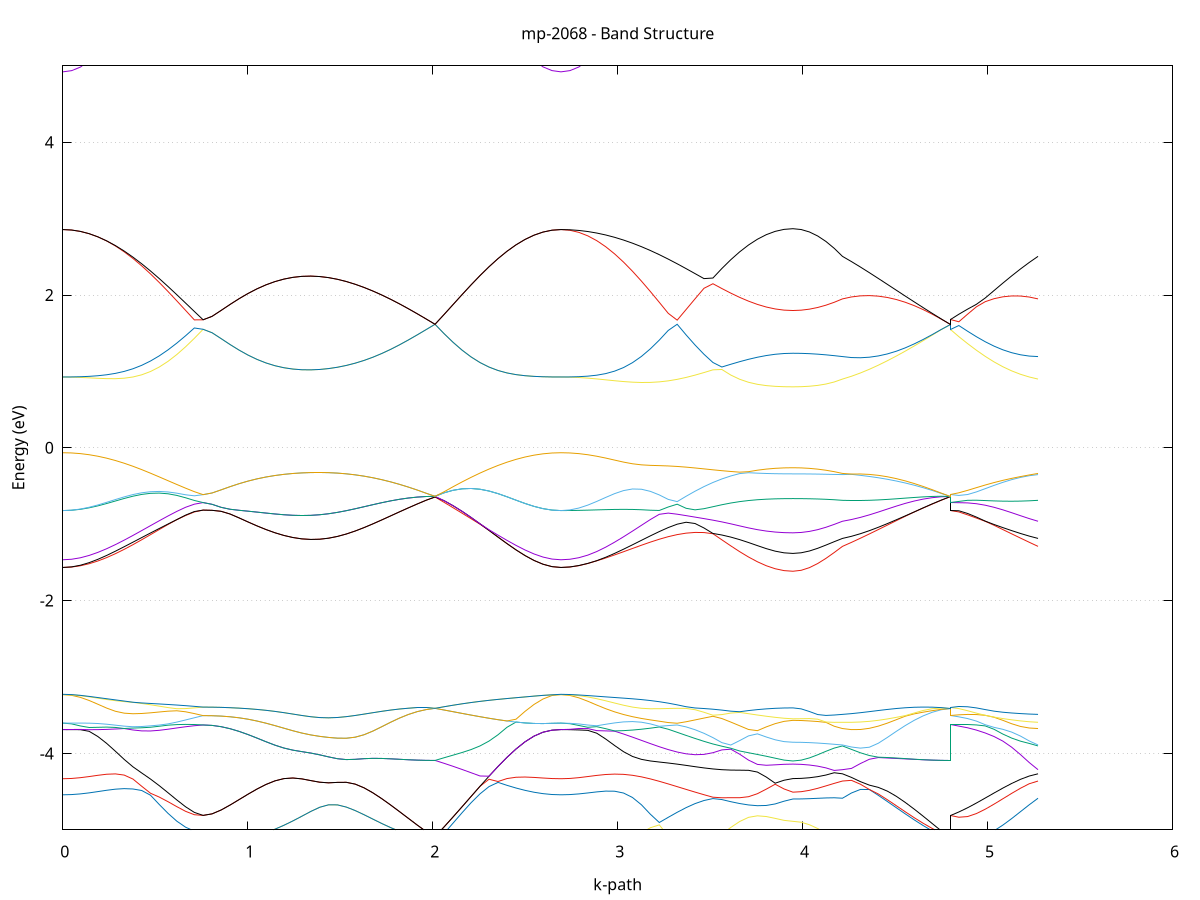 set title 'mp-2068 - Band Structure'
set xlabel 'k-path'
set ylabel 'Energy (eV)'
set grid y
set yrange [-5:5]
set terminal png size 800,600
set output 'mp-2068_bands_gnuplot.png'
plot '-' using 1:2 with lines notitle, '-' using 1:2 with lines notitle, '-' using 1:2 with lines notitle, '-' using 1:2 with lines notitle, '-' using 1:2 with lines notitle, '-' using 1:2 with lines notitle, '-' using 1:2 with lines notitle, '-' using 1:2 with lines notitle, '-' using 1:2 with lines notitle, '-' using 1:2 with lines notitle, '-' using 1:2 with lines notitle, '-' using 1:2 with lines notitle, '-' using 1:2 with lines notitle, '-' using 1:2 with lines notitle, '-' using 1:2 with lines notitle, '-' using 1:2 with lines notitle, '-' using 1:2 with lines notitle, '-' using 1:2 with lines notitle, '-' using 1:2 with lines notitle, '-' using 1:2 with lines notitle, '-' using 1:2 with lines notitle, '-' using 1:2 with lines notitle, '-' using 1:2 with lines notitle, '-' using 1:2 with lines notitle, '-' using 1:2 with lines notitle, '-' using 1:2 with lines notitle, '-' using 1:2 with lines notitle, '-' using 1:2 with lines notitle, '-' using 1:2 with lines notitle, '-' using 1:2 with lines notitle, '-' using 1:2 with lines notitle, '-' using 1:2 with lines notitle, '-' using 1:2 with lines notitle, '-' using 1:2 with lines notitle, '-' using 1:2 with lines notitle, '-' using 1:2 with lines notitle, '-' using 1:2 with lines notitle, '-' using 1:2 with lines notitle, '-' using 1:2 with lines notitle, '-' using 1:2 with lines notitle, '-' using 1:2 with lines notitle, '-' using 1:2 with lines notitle, '-' using 1:2 with lines notitle, '-' using 1:2 with lines notitle, '-' using 1:2 with lines notitle, '-' using 1:2 with lines notitle, '-' using 1:2 with lines notitle, '-' using 1:2 with lines notitle, '-' using 1:2 with lines notitle, '-' using 1:2 with lines notitle, '-' using 1:2 with lines notitle, '-' using 1:2 with lines notitle, '-' using 1:2 with lines notitle, '-' using 1:2 with lines notitle, '-' using 1:2 with lines notitle, '-' using 1:2 with lines notitle, '-' using 1:2 with lines notitle, '-' using 1:2 with lines notitle, '-' using 1:2 with lines notitle, '-' using 1:2 with lines notitle, '-' using 1:2 with lines notitle, '-' using 1:2 with lines notitle, '-' using 1:2 with lines notitle, '-' using 1:2 with lines notitle, '-' using 1:2 with lines notitle, '-' using 1:2 with lines notitle, '-' using 1:2 with lines notitle, '-' using 1:2 with lines notitle
0.000000 -46.731126
0.047419 -46.731126
0.094839 -46.731026
0.142258 -46.730726
0.189677 -46.730426
0.237096 -46.730026
0.284516 -46.729626
0.331935 -46.729126
0.379354 -46.728426
0.426774 -46.727826
0.474193 -46.727026
0.521612 -46.726226
0.569031 -46.725426
0.616451 -46.724526
0.663870 -46.723626
0.711289 -46.722726
0.758709 -46.721826
0.758709 -46.721826
0.807240 -46.722526
0.855771 -46.723326
0.904302 -46.724226
0.952833 -46.725026
1.001365 -46.725826
1.049896 -46.726526
1.098427 -46.727226
1.146958 -46.727826
1.195489 -46.728326
1.244020 -46.728726
1.292552 -46.729026
1.341083 -46.729226
1.341083 -46.729226
1.389050 -46.729226
1.437017 -46.729226
1.484985 -46.729026
1.532952 -46.728726
1.580919 -46.728226
1.628887 -46.727726
1.676854 -46.727126
1.724821 -46.726426
1.772788 -46.725726
1.820756 -46.724926
1.868723 -46.724026
1.916690 -46.723226
1.964658 -46.722426
2.012625 -46.721626
2.012625 -46.721626
2.061271 -46.722726
2.109918 -46.723726
2.158564 -46.724826
2.207211 -46.725726
2.255857 -46.726726
2.304504 -46.727626
2.353150 -46.728426
2.401796 -46.729126
2.450443 -46.729726
2.499089 -46.730226
2.547736 -46.730626
2.596382 -46.730926
2.645029 -46.731126
2.693675 -46.731126
2.693675 -46.731126
2.741999 -46.731126
2.790322 -46.731126
2.838645 -46.731026
2.886969 -46.730926
2.935292 -46.730726
2.983616 -46.730626
3.031939 -46.730426
3.080263 -46.730226
3.128586 -46.730026
3.176909 -46.729826
3.225233 -46.729626
3.273556 -46.729426
3.321880 -46.729326
3.370203 -46.729126
3.418527 -46.729026
3.466850 -46.728926
3.515173 -46.728826
3.563497 -46.728726
3.611820 -46.729126
3.611820 -46.729126
3.659788 -46.729926
3.707755 -46.730726
3.755722 -46.731326
3.803690 -46.731826
3.851657 -46.732126
3.899624 -46.732326
3.947592 -46.732426
3.947592 -46.732426
3.992253 -46.732326
4.036915 -46.732126
4.081576 -46.731726
4.126238 -46.731226
4.170899 -46.730626
4.215561 -46.729826
4.215561 -46.729826
4.264025 -46.729326
4.312490 -46.728826
4.360954 -46.728326
4.409418 -46.727926
4.457883 -46.727326
4.506347 -46.726626
4.554812 -46.725926
4.603276 -46.725026
4.651740 -46.724226
4.700205 -46.723326
4.748669 -46.722426
4.797134 -46.721626
4.797134 -46.721826
4.844717 -46.722626
4.892300 -46.723526
4.939884 -46.724526
4.987467 -46.725326
5.035050 -46.726226
5.082634 -46.727026
5.130217 -46.727826
5.177800 -46.728526
5.225384 -46.729226
5.272967 -46.729826
e
0.000000 -46.731126
0.047419 -46.731126
0.094839 -46.730926
0.142258 -46.730726
0.189677 -46.730426
0.237096 -46.730026
0.284516 -46.729526
0.331935 -46.729026
0.379354 -46.728426
0.426774 -46.727726
0.474193 -46.726926
0.521612 -46.726126
0.569031 -46.725326
0.616451 -46.724426
0.663870 -46.723526
0.711289 -46.722626
0.758709 -46.721826
0.758709 -46.721826
0.807240 -46.722526
0.855771 -46.723326
0.904302 -46.724226
0.952833 -46.725026
1.001365 -46.725826
1.049896 -46.726526
1.098427 -46.727226
1.146958 -46.727826
1.195489 -46.728326
1.244020 -46.728726
1.292552 -46.729026
1.341083 -46.729226
1.341083 -46.729226
1.389050 -46.729226
1.437017 -46.729226
1.484985 -46.729026
1.532952 -46.728726
1.580919 -46.728226
1.628887 -46.727726
1.676854 -46.727126
1.724821 -46.726426
1.772788 -46.725626
1.820756 -46.724926
1.868723 -46.724026
1.916690 -46.723226
1.964658 -46.722426
2.012625 -46.721626
2.012625 -46.721626
2.061271 -46.722726
2.109918 -46.723726
2.158564 -46.724826
2.207211 -46.725726
2.255857 -46.726726
2.304504 -46.727626
2.353150 -46.728426
2.401796 -46.729126
2.450443 -46.729726
2.499089 -46.730226
2.547736 -46.730626
2.596382 -46.730926
2.645029 -46.731126
2.693675 -46.731126
2.693675 -46.731126
2.741999 -46.731126
2.790322 -46.730926
2.838645 -46.730526
2.886969 -46.730026
2.935292 -46.729426
2.983616 -46.728626
3.031939 -46.727826
3.080263 -46.726826
3.128586 -46.725826
3.176909 -46.724726
3.225233 -46.723526
3.273556 -46.722426
3.321880 -46.722326
3.370203 -46.723626
3.418527 -46.724826
3.466850 -46.725926
3.515173 -46.727126
3.563497 -46.728126
3.611820 -46.728626
3.611820 -46.728626
3.659788 -46.728626
3.707755 -46.728526
3.755722 -46.728526
3.803690 -46.728526
3.851657 -46.728526
3.899624 -46.728426
3.947592 -46.728426
3.947592 -46.728426
3.992253 -46.728426
4.036915 -46.728526
4.081576 -46.728526
4.126238 -46.728526
4.170899 -46.728526
4.215561 -46.728526
4.215561 -46.728526
4.264025 -46.728626
4.312490 -46.728526
4.360954 -46.728126
4.409418 -46.727526
4.457883 -46.726926
4.506347 -46.726226
4.554812 -46.725526
4.603276 -46.724726
4.651740 -46.724026
4.700205 -46.723226
4.748669 -46.722426
4.797134 -46.721626
4.797134 -46.721826
4.844717 -46.722626
4.892300 -46.723526
4.939884 -46.724326
4.987467 -46.725226
5.035050 -46.726126
5.082634 -46.726826
5.130217 -46.727526
5.177800 -46.728026
5.225384 -46.728326
5.272967 -46.728526
e
0.000000 -46.712026
0.047419 -46.712026
0.094839 -46.712226
0.142258 -46.712426
0.189677 -46.712726
0.237096 -46.713226
0.284516 -46.713726
0.331935 -46.714226
0.379354 -46.714926
0.426774 -46.715626
0.474193 -46.716426
0.521612 -46.717226
0.569031 -46.718126
0.616451 -46.719026
0.663870 -46.719926
0.711289 -46.720826
0.758709 -46.721626
0.758709 -46.721626
0.807240 -46.720926
0.855771 -46.720226
0.904302 -46.719526
0.952833 -46.718926
1.001365 -46.718426
1.049896 -46.717926
1.098427 -46.717426
1.146958 -46.717126
1.195489 -46.716826
1.244020 -46.716626
1.292552 -46.716426
1.341083 -46.716326
1.341083 -46.716326
1.389050 -46.716326
1.437017 -46.716326
1.484985 -46.716426
1.532952 -46.716626
1.580919 -46.716826
1.628887 -46.717026
1.676854 -46.717426
1.724821 -46.717826
1.772788 -46.718326
1.820756 -46.718826
1.868723 -46.719426
1.916690 -46.720126
1.964658 -46.720826
2.012625 -46.721626
2.012625 -46.721626
2.061271 -46.720526
2.109918 -46.719526
2.158564 -46.718426
2.207211 -46.717426
2.255857 -46.716526
2.304504 -46.715626
2.353150 -46.714826
2.401796 -46.714126
2.450443 -46.713526
2.499089 -46.712926
2.547736 -46.712526
2.596382 -46.712226
2.645029 -46.712026
2.693675 -46.712026
2.693675 -46.712026
2.741999 -46.712126
2.790322 -46.712326
2.838645 -46.712726
2.886969 -46.713226
2.935292 -46.713926
2.983616 -46.714626
3.031939 -46.715526
3.080263 -46.716526
3.128586 -46.717626
3.176909 -46.718726
3.225233 -46.719926
3.273556 -46.721126
3.321880 -46.721126
3.370203 -46.719926
3.418527 -46.718726
3.466850 -46.717526
3.515173 -46.717726
3.563497 -46.718226
3.611820 -46.718726
3.611820 -46.718726
3.659788 -46.719226
3.707755 -46.719626
3.755722 -46.720026
3.803690 -46.720326
3.851657 -46.720526
3.899624 -46.720626
3.947592 -46.720726
3.947592 -46.720726
3.992253 -46.720626
4.036915 -46.720526
4.081576 -46.720326
4.126238 -46.720026
4.170899 -46.719626
4.215561 -46.719226
4.215561 -46.719226
4.264025 -46.718926
4.312490 -46.718726
4.360954 -46.718526
4.409418 -46.718426
4.457883 -46.718526
4.506347 -46.718626
4.554812 -46.718826
4.603276 -46.719126
4.651740 -46.719626
4.700205 -46.720226
4.748669 -46.720826
4.797134 -46.721626
4.797134 -46.721626
4.844717 -46.721026
4.892300 -46.720426
4.939884 -46.719826
4.987467 -46.719426
5.035050 -46.719126
5.082634 -46.718926
5.130217 -46.718926
5.177800 -46.718926
5.225384 -46.719026
5.272967 -46.719226
e
0.000000 -46.712026
0.047419 -46.712026
0.094839 -46.712226
0.142258 -46.712426
0.189677 -46.712726
0.237096 -46.713126
0.284516 -46.713626
0.331935 -46.714226
0.379354 -46.714826
0.426774 -46.715526
0.474193 -46.716326
0.521612 -46.717126
0.569031 -46.718026
0.616451 -46.718926
0.663870 -46.719826
0.711289 -46.720726
0.758709 -46.721626
0.758709 -46.721626
0.807240 -46.720926
0.855771 -46.720226
0.904302 -46.719526
0.952833 -46.718926
1.001365 -46.718426
1.049896 -46.717926
1.098427 -46.717426
1.146958 -46.717126
1.195489 -46.716826
1.244020 -46.716626
1.292552 -46.716426
1.341083 -46.716326
1.341083 -46.716326
1.389050 -46.716326
1.437017 -46.716326
1.484985 -46.716426
1.532952 -46.716626
1.580919 -46.716826
1.628887 -46.717026
1.676854 -46.717426
1.724821 -46.717826
1.772788 -46.718326
1.820756 -46.718826
1.868723 -46.719426
1.916690 -46.720126
1.964658 -46.720826
2.012625 -46.721626
2.012625 -46.721626
2.061271 -46.720526
2.109918 -46.719526
2.158564 -46.718426
2.207211 -46.717426
2.255857 -46.716526
2.304504 -46.715626
2.353150 -46.714826
2.401796 -46.714126
2.450443 -46.713526
2.499089 -46.712926
2.547736 -46.712526
2.596382 -46.712226
2.645029 -46.712026
2.693675 -46.712026
2.693675 -46.712026
2.741999 -46.712026
2.790322 -46.712126
2.838645 -46.712226
2.886969 -46.712326
2.935292 -46.712526
2.983616 -46.712726
3.031939 -46.713026
3.080263 -46.713326
3.128586 -46.713726
3.176909 -46.714126
3.225233 -46.714526
3.273556 -46.715026
3.321880 -46.715526
3.370203 -46.716026
3.418527 -46.716526
3.466850 -46.717126
3.515173 -46.716426
3.563497 -46.715326
3.611820 -46.714326
3.611820 -46.714326
3.659788 -46.713526
3.707755 -46.712726
3.755722 -46.712126
3.803690 -46.711626
3.851657 -46.711226
3.899624 -46.711026
3.947592 -46.710926
3.947592 -46.710926
3.992253 -46.711026
4.036915 -46.711226
4.081576 -46.711626
4.126238 -46.712126
4.170899 -46.712726
4.215561 -46.713526
4.215561 -46.713526
4.264025 -46.714026
4.312490 -46.714526
4.360954 -46.715126
4.409418 -46.715726
4.457883 -46.716326
4.506347 -46.717026
4.554812 -46.717726
4.603276 -46.718526
4.651740 -46.719226
4.700205 -46.720026
4.748669 -46.720826
4.797134 -46.721626
4.797134 -46.721626
4.844717 -46.720726
4.892300 -46.719826
4.939884 -46.718926
4.987467 -46.718026
5.035050 -46.717126
5.082634 -46.716326
5.130217 -46.715526
5.177800 -46.714826
5.225384 -46.714126
5.272967 -46.713526
e
0.000000 -46.689126
0.047419 -46.689026
0.094839 -46.688926
0.142258 -46.688626
0.189677 -46.688226
0.237096 -46.687726
0.284516 -46.687126
0.331935 -46.686426
0.379354 -46.685626
0.426774 -46.684726
0.474193 -46.683826
0.521612 -46.682826
0.569031 -46.681726
0.616451 -46.680626
0.663870 -46.679526
0.711289 -46.678326
0.758709 -46.677126
0.758709 -46.677126
0.807240 -46.677126
0.855771 -46.677026
0.904302 -46.676826
0.952833 -46.676626
1.001365 -46.676426
1.049896 -46.676226
1.098427 -46.675926
1.146958 -46.675726
1.195489 -46.675426
1.244020 -46.675326
1.292552 -46.675126
1.341083 -46.675026
1.341083 -46.675026
1.389050 -46.675026
1.437017 -46.675126
1.484985 -46.675226
1.532952 -46.675326
1.580919 -46.675526
1.628887 -46.675726
1.676854 -46.676026
1.724821 -46.676226
1.772788 -46.676526
1.820756 -46.676726
1.868723 -46.676926
1.916690 -46.677126
1.964658 -46.677226
2.012625 -46.677226
2.012625 -46.677226
2.061271 -46.678526
2.109918 -46.679926
2.158564 -46.681226
2.207211 -46.682426
2.255857 -46.683626
2.304504 -46.684726
2.353150 -46.685626
2.401796 -46.686526
2.450443 -46.687326
2.499089 -46.687926
2.547736 -46.688426
2.596382 -46.688826
2.645029 -46.689026
2.693675 -46.689126
2.693675 -46.689126
2.741999 -46.689026
2.790322 -46.688926
2.838645 -46.688626
2.886969 -46.688226
2.935292 -46.687726
2.983616 -46.687026
3.031939 -46.686326
3.080263 -46.685526
3.128586 -46.684626
3.176909 -46.683626
3.225233 -46.682626
3.273556 -46.681526
3.321880 -46.680426
3.370203 -46.679326
3.418527 -46.678226
3.466850 -46.677126
3.515173 -46.676026
3.563497 -46.675726
3.611820 -46.676226
3.611820 -46.676226
3.659788 -46.676726
3.707755 -46.677026
3.755722 -46.677326
3.803690 -46.677626
3.851657 -46.677726
3.899624 -46.677826
3.947592 -46.677926
3.947592 -46.677926
3.992253 -46.677826
4.036915 -46.677726
4.081576 -46.677626
4.126238 -46.677326
4.170899 -46.677126
4.215561 -46.676726
4.215561 -46.676726
4.264025 -46.676426
4.312490 -46.676326
4.360954 -46.676226
4.409418 -46.676226
4.457883 -46.676326
4.506347 -46.676426
4.554812 -46.676626
4.603276 -46.676826
4.651740 -46.676926
4.700205 -46.677126
4.748669 -46.677226
4.797134 -46.677226
4.797134 -46.677126
4.844717 -46.677226
4.892300 -46.677126
4.939884 -46.677126
4.987467 -46.676926
5.035050 -46.676826
5.082634 -46.676726
5.130217 -46.676626
5.177800 -46.676526
5.225384 -46.676626
5.272967 -46.676726
e
0.000000 -46.665126
0.047419 -46.665126
0.094839 -46.665326
0.142258 -46.665626
0.189677 -46.666026
0.237096 -46.666526
0.284516 -46.667126
0.331935 -46.667826
0.379354 -46.668626
0.426774 -46.669526
0.474193 -46.670426
0.521612 -46.671426
0.569031 -46.672526
0.616451 -46.673626
0.663870 -46.674826
0.711289 -46.675926
0.758709 -46.677126
0.758709 -46.677126
0.807240 -46.677126
0.855771 -46.677026
0.904302 -46.676826
0.952833 -46.676626
1.001365 -46.676426
1.049896 -46.676226
1.098427 -46.675926
1.146958 -46.675726
1.195489 -46.675426
1.244020 -46.675326
1.292552 -46.675126
1.341083 -46.675026
1.341083 -46.675026
1.389050 -46.675026
1.437017 -46.675126
1.484985 -46.675226
1.532952 -46.675326
1.580919 -46.675526
1.628887 -46.675726
1.676854 -46.676026
1.724821 -46.676226
1.772788 -46.676526
1.820756 -46.676726
1.868723 -46.676926
1.916690 -46.677126
1.964658 -46.677226
2.012625 -46.677226
2.012625 -46.677226
2.061271 -46.675926
2.109918 -46.674526
2.158564 -46.673226
2.207211 -46.672026
2.255857 -46.670826
2.304504 -46.669726
2.353150 -46.668726
2.401796 -46.667826
2.450443 -46.667026
2.499089 -46.666326
2.547736 -46.665826
2.596382 -46.665426
2.645029 -46.665226
2.693675 -46.665126
2.693675 -46.665126
2.741999 -46.665126
2.790322 -46.665326
2.838645 -46.665626
2.886969 -46.666026
2.935292 -46.666526
2.983616 -46.667126
3.031939 -46.667726
3.080263 -46.668426
3.128586 -46.669226
3.176909 -46.670026
3.225233 -46.670826
3.273556 -46.671626
3.321880 -46.672426
3.370203 -46.673126
3.418527 -46.673826
3.466850 -46.674526
3.515173 -46.675226
3.563497 -46.675026
3.611820 -46.674126
3.611820 -46.674126
3.659788 -46.673326
3.707755 -46.672526
3.755722 -46.671926
3.803690 -46.671426
3.851657 -46.671126
3.899624 -46.670926
3.947592 -46.670826
3.947592 -46.670826
3.992253 -46.670926
4.036915 -46.671126
4.081576 -46.671426
4.126238 -46.671926
4.170899 -46.672626
4.215561 -46.673326
4.215561 -46.673326
4.264025 -46.673826
4.312490 -46.674326
4.360954 -46.674826
4.409418 -46.675226
4.457883 -46.675726
4.506347 -46.676026
4.554812 -46.676426
4.603276 -46.676726
4.651740 -46.676926
4.700205 -46.677126
4.748669 -46.677226
4.797134 -46.677226
4.797134 -46.677126
4.844717 -46.676926
4.892300 -46.676826
4.939884 -46.676526
4.987467 -46.676226
5.035050 -46.675826
5.082634 -46.675326
5.130217 -46.674926
5.177800 -46.674326
5.225384 -46.673826
5.272967 -46.673326
e
0.000000 -23.600826
0.047419 -23.598626
0.094839 -23.592626
0.142258 -23.582826
0.189677 -23.569326
0.237096 -23.552026
0.284516 -23.531326
0.331935 -23.507426
0.379354 -23.480626
0.426774 -23.451026
0.474193 -23.419426
0.521612 -23.385726
0.569031 -23.350726
0.616451 -23.314726
0.663870 -23.278126
0.711289 -23.241626
0.758709 -23.206026
0.758709 -23.206026
0.807240 -23.205626
0.855771 -23.204826
0.904302 -23.203626
0.952833 -23.202026
1.001365 -23.200326
1.049896 -23.198726
1.098427 -23.197526
1.146958 -23.197126
1.195489 -23.197426
1.244020 -23.198926
1.292552 -23.201326
1.341083 -23.204426
1.341083 -23.204426
1.389050 -23.208226
1.437017 -23.212326
1.484985 -23.216426
1.532952 -23.220526
1.580919 -23.224426
1.628887 -23.228026
1.676854 -23.231226
1.724821 -23.233826
1.772788 -23.236326
1.820756 -23.238226
1.868723 -23.239726
1.916690 -23.240726
1.964658 -23.241226
2.012625 -23.241626
2.012625 -23.241626
2.061271 -23.282926
2.109918 -23.323226
2.158564 -23.362526
2.207211 -23.400026
2.255857 -23.435326
2.304504 -23.468026
2.353150 -23.497526
2.401796 -23.523926
2.450443 -23.546826
2.499089 -23.565826
2.547736 -23.580926
2.596382 -23.591726
2.645029 -23.598326
2.693675 -23.600826
2.693675 -23.600826
2.741999 -23.598626
2.790322 -23.592426
2.838645 -23.582226
2.886969 -23.568326
2.935292 -23.550826
2.983616 -23.529726
3.031939 -23.505626
3.080263 -23.478926
3.128586 -23.450326
3.176909 -23.419626
3.225233 -23.387626
3.273556 -23.355426
3.321880 -23.323326
3.370203 -23.292226
3.418527 -23.262926
3.466850 -23.235926
3.515173 -23.212026
3.563497 -23.205026
3.611820 -23.228426
3.611820 -23.228426
3.659788 -23.249426
3.707755 -23.267626
3.755722 -23.283026
3.803690 -23.295026
3.851657 -23.303726
3.899624 -23.309126
3.947592 -23.310926
3.947592 -23.310926
3.992253 -23.309226
4.036915 -23.304026
4.081576 -23.295626
4.126238 -23.283926
4.170899 -23.269226
4.215561 -23.251726
4.215561 -23.251726
4.264025 -23.243226
4.312490 -23.237826
4.360954 -23.234826
4.409418 -23.233926
4.457883 -23.234126
4.506347 -23.235226
4.554812 -23.236726
4.603276 -23.238326
4.651740 -23.239726
4.700205 -23.240626
4.748669 -23.241226
4.797134 -23.241626
4.797134 -23.206026
4.844717 -23.207226
4.892300 -23.208626
4.939884 -23.209426
4.987467 -23.209926
5.035050 -23.209626
5.082634 -23.213226
5.130217 -23.219626
5.177800 -23.228126
5.225384 -23.238926
5.272967 -23.251726
e
0.000000 -23.107226
0.047419 -23.107026
0.094839 -23.106626
0.142258 -23.105626
0.189677 -23.104126
0.237096 -23.102226
0.284516 -23.100026
0.331935 -23.097326
0.379354 -23.094726
0.426774 -23.092426
0.474193 -23.091526
0.521612 -23.093926
0.569031 -23.102026
0.616451 -23.118226
0.663870 -23.142526
0.711289 -23.172526
0.758709 -23.206026
0.758709 -23.206026
0.807240 -23.205626
0.855771 -23.204826
0.904302 -23.203626
0.952833 -23.202026
1.001365 -23.200326
1.049896 -23.198726
1.098427 -23.197526
1.146958 -23.197126
1.195489 -23.197426
1.244020 -23.198926
1.292552 -23.201326
1.341083 -23.204426
1.341083 -23.204426
1.389050 -23.208226
1.437017 -23.212326
1.484985 -23.216426
1.532952 -23.220526
1.580919 -23.224426
1.628887 -23.228026
1.676854 -23.231126
1.724821 -23.233826
1.772788 -23.236326
1.820756 -23.238226
1.868723 -23.239726
1.916690 -23.240726
1.964658 -23.241226
2.012625 -23.241626
2.012625 -23.241626
2.061271 -23.200026
2.109918 -23.158626
2.158564 -23.118226
2.207211 -23.079226
2.255857 -23.041826
2.304504 -23.049626
2.353150 -23.062526
2.401796 -23.073926
2.450443 -23.083926
2.499089 -23.092226
2.547736 -23.098726
2.596382 -23.103526
2.645029 -23.106326
2.693675 -23.107226
2.693675 -23.107226
2.741999 -23.107226
2.790322 -23.107326
2.838645 -23.107226
2.886969 -23.107026
2.935292 -23.106726
2.983616 -23.106026
3.031939 -23.104926
3.080263 -23.103226
3.128586 -23.101026
3.176909 -23.097926
3.225233 -23.093926
3.273556 -23.089026
3.321880 -23.082826
3.370203 -23.097026
3.418527 -23.124726
3.466850 -23.152626
3.515173 -23.179626
3.563497 -23.191426
3.611820 -23.174526
3.611820 -23.174526
3.659788 -23.161726
3.707755 -23.152926
3.755722 -23.148126
3.803690 -23.146526
3.851657 -23.146426
3.899624 -23.147026
3.947592 -23.147326
3.947592 -23.147326
3.992253 -23.148326
4.036915 -23.151326
4.081576 -23.156826
4.126238 -23.164826
4.170899 -23.175626
4.215561 -23.189226
4.215561 -23.189226
4.264025 -23.199926
4.312490 -23.209226
4.360954 -23.217026
4.409418 -23.223426
4.457883 -23.228526
4.506347 -23.232426
4.554812 -23.235526
4.603276 -23.237926
4.651740 -23.239626
4.700205 -23.240626
4.748669 -23.241226
4.797134 -23.241626
4.797134 -23.206026
4.844717 -23.205026
4.892300 -23.204526
4.939884 -23.204726
4.987467 -23.206126
5.035050 -23.208826
5.082634 -23.208326
5.130217 -23.205826
5.177800 -23.201926
5.225384 -23.196426
5.272967 -23.189226
e
0.000000 -23.107226
0.047419 -23.106526
0.094839 -23.104626
0.142258 -23.101226
0.189677 -23.096526
0.237096 -23.090526
0.284516 -23.083426
0.331935 -23.075226
0.379354 -23.066126
0.426774 -23.056026
0.474193 -23.045426
0.521612 -23.034226
0.569031 -23.022726
0.616451 -23.010926
0.663870 -22.999726
0.711289 -22.989826
0.758709 -22.984126
0.758709 -22.984126
0.807240 -22.987126
0.855771 -22.993826
0.904302 -23.001926
0.952833 -23.010026
1.001365 -23.017826
1.049896 -23.024626
1.098427 -23.030226
1.146958 -23.034226
1.195489 -23.036126
1.244020 -23.036426
1.292552 -23.034626
1.341083 -23.031326
1.341083 -23.031326
1.389050 -23.026626
1.437017 -23.020826
1.484985 -23.014426
1.532952 -23.007526
1.580919 -23.000526
1.628887 -22.993426
1.676854 -22.986726
1.724821 -22.980326
1.772788 -22.974426
1.820756 -22.968926
1.868723 -22.964026
1.916690 -22.959726
1.964658 -22.955826
2.012625 -22.952026
2.012625 -22.952026
2.061271 -22.969626
2.109918 -22.987026
2.158564 -23.003826
2.207211 -23.020026
2.255857 -23.035326
2.304504 -23.049626
2.353150 -23.062526
2.401796 -23.073926
2.450443 -23.083926
2.499089 -23.092226
2.547736 -23.098726
2.596382 -23.103526
2.645029 -23.106326
2.693675 -23.107226
2.693675 -23.107226
2.741999 -23.106426
2.790322 -23.104026
2.838645 -23.100026
2.886969 -23.094526
2.935292 -23.087726
2.983616 -23.079626
3.031939 -23.070526
3.080263 -23.060926
3.128586 -23.051426
3.176909 -23.043426
3.225233 -23.040826
3.273556 -23.050026
3.321880 -23.070826
3.370203 -23.075426
3.418527 -23.067326
3.466850 -23.059726
3.515173 -23.056226
3.563497 -23.059626
3.611820 -23.066726
3.611820 -23.066726
3.659788 -23.073426
3.707755 -23.077426
3.755722 -23.078226
3.803690 -23.076226
3.851657 -23.073026
3.899624 -23.070426
3.947592 -23.069326
3.947592 -23.069326
3.992253 -23.068726
4.036915 -23.066926
4.081576 -23.063726
4.126238 -23.059126
4.170899 -23.052826
4.215561 -23.045426
4.215561 -23.045426
4.264025 -23.038226
4.312490 -23.030226
4.360954 -23.021526
4.409418 -23.012526
4.457883 -23.003226
4.506347 -22.994026
4.554812 -22.984926
4.603276 -22.976526
4.651740 -22.968726
4.700205 -22.962026
4.748669 -22.956426
4.797134 -22.952026
4.797134 -22.984126
4.844717 -22.993526
4.892300 -23.002126
4.939884 -23.009926
4.987467 -23.016826
5.035050 -23.022926
5.082634 -23.028226
5.130217 -23.032926
5.177800 -23.037326
5.225384 -23.041426
5.272967 -23.045426
e
0.000000 -22.860026
0.047419 -22.860426
0.094839 -22.861726
0.142258 -22.863726
0.189677 -22.866726
0.237096 -22.871026
0.284516 -22.876726
0.331935 -22.884526
0.379354 -22.897826
0.426774 -22.917326
0.474193 -22.939126
0.521612 -22.959826
0.569031 -22.975826
0.616451 -22.984726
0.663870 -22.986726
0.711289 -22.984726
0.758709 -22.984126
0.758709 -22.984126
0.807240 -22.987126
0.855771 -22.993826
0.904302 -23.001926
0.952833 -23.010026
1.001365 -23.017826
1.049896 -23.024626
1.098427 -23.030226
1.146958 -23.034226
1.195489 -23.036126
1.244020 -23.036426
1.292552 -23.034626
1.341083 -23.031326
1.341083 -23.031326
1.389050 -23.026626
1.437017 -23.020826
1.484985 -23.014426
1.532952 -23.007526
1.580919 -23.000526
1.628887 -22.993426
1.676854 -22.986726
1.724821 -22.980326
1.772788 -22.974426
1.820756 -22.968926
1.868723 -22.964026
1.916690 -22.959726
1.964658 -22.955826
2.012625 -22.952026
2.012625 -22.952026
2.061271 -22.969626
2.109918 -22.987026
2.158564 -23.003826
2.207211 -23.020026
2.255857 -23.035326
2.304504 -23.006726
2.353150 -22.974326
2.401796 -22.945326
2.450443 -22.920026
2.499089 -22.898826
2.547736 -22.881926
2.596382 -22.869726
2.645029 -22.862426
2.693675 -22.860026
2.693675 -22.860026
2.741999 -22.860226
2.790322 -22.861026
2.838645 -22.862326
2.886969 -22.864426
2.935292 -22.867926
2.983616 -22.873026
3.031939 -22.879926
3.080263 -22.900826
3.128586 -22.925226
3.176909 -22.948926
3.225233 -22.967826
3.273556 -22.975326
3.321880 -22.971226
3.370203 -22.979926
3.418527 -22.995026
3.466850 -23.007326
3.515173 -23.013026
3.563497 -23.009526
3.611820 -23.000626
3.611820 -23.000626
3.659788 -22.991726
3.707755 -22.985526
3.755722 -22.983426
3.803690 -22.984426
3.851657 -22.986926
3.899624 -22.989426
3.947592 -22.990426
3.947592 -22.990426
3.992253 -22.990126
4.036915 -22.989326
4.081576 -22.988126
4.126238 -22.986626
4.170899 -22.985326
4.215561 -22.984726
4.215561 -22.984726
4.264025 -22.981926
4.312490 -22.977926
4.360954 -22.972726
4.409418 -22.967026
4.457883 -22.961426
4.506347 -22.956326
4.554812 -22.952326
4.603276 -22.955326
4.651740 -22.956726
4.700205 -22.956726
4.748669 -22.955126
4.797134 -22.952026
4.797134 -22.984126
4.844717 -22.974526
4.892300 -22.964926
4.939884 -22.969526
4.987467 -22.974926
5.035050 -22.979626
5.082634 -22.983026
5.130217 -22.985326
5.177800 -22.986226
5.225384 -22.986026
5.272967 -22.984726
e
0.000000 -22.790826
0.047419 -22.792426
0.094839 -22.797526
0.142258 -22.805526
0.189677 -22.816726
0.237096 -22.830626
0.284516 -22.847026
0.331935 -22.864326
0.379354 -22.879426
0.426774 -22.890226
0.474193 -22.899526
0.521612 -22.909126
0.569031 -22.919226
0.616451 -22.929526
0.663870 -22.939526
0.711289 -22.948326
0.758709 -22.952126
0.758709 -22.952126
0.807240 -22.949526
0.855771 -22.943726
0.904302 -22.936726
0.952833 -22.929726
1.001365 -22.923226
1.049896 -22.917426
1.098427 -22.912726
1.146958 -22.909026
1.195489 -22.906126
1.244020 -22.904526
1.292552 -22.903826
1.341083 -22.904126
1.341083 -22.904126
1.389050 -22.905326
1.437017 -22.907226
1.484985 -22.909926
1.532952 -22.913126
1.580919 -22.916826
1.628887 -22.920726
1.676854 -22.924926
1.724821 -22.929026
1.772788 -22.933126
1.820756 -22.937026
1.868723 -22.940926
1.916690 -22.944726
1.964658 -22.948426
2.012625 -22.952026
2.012625 -22.952026
2.061271 -22.934326
2.109918 -22.916726
2.158564 -22.899426
2.207211 -22.882826
2.255857 -22.867126
2.304504 -22.852426
2.353150 -22.838826
2.401796 -22.826626
2.450443 -22.815926
2.499089 -22.807126
2.547736 -22.800026
2.596382 -22.795026
2.645029 -22.791826
2.693675 -22.790826
2.693675 -22.790826
2.741999 -22.792726
2.790322 -22.798526
2.838645 -22.807826
2.886969 -22.820726
2.935292 -22.836826
2.983616 -22.855926
3.031939 -22.877426
3.080263 -22.889526
3.128586 -22.901426
3.176909 -22.915326
3.225233 -22.930726
3.273556 -22.947126
3.321880 -22.963626
3.370203 -22.961526
3.418527 -22.949726
3.466850 -22.937426
3.515173 -22.925226
3.563497 -22.913526
3.611820 -22.905826
3.611820 -22.905826
3.659788 -22.909126
3.707755 -22.909526
3.755722 -22.907026
3.803690 -22.902526
3.851657 -22.897926
3.899624 -22.894926
3.947592 -22.893826
3.947592 -22.893826
3.992253 -22.894226
4.036915 -22.895626
4.081576 -22.897826
4.126238 -22.900726
4.170899 -22.903726
4.215561 -22.906526
4.215561 -22.906526
4.264025 -22.911026
4.312490 -22.919526
4.360954 -22.927826
4.409418 -22.935526
4.457883 -22.942326
4.506347 -22.948126
4.554812 -22.951926
4.603276 -22.948926
4.651740 -22.947526
4.700205 -22.947426
4.748669 -22.949026
4.797134 -22.952026
4.797134 -22.952126
4.844717 -22.957926
4.892300 -22.963526
4.939884 -22.954426
4.987467 -22.944726
5.035050 -22.935626
5.082634 -22.927526
5.130217 -22.920426
5.177800 -22.914626
5.225384 -22.910026
5.272967 -22.906526
e
0.000000 -22.790826
0.047419 -22.791926
0.094839 -22.795126
0.142258 -22.800326
0.189677 -22.807426
0.237096 -22.816426
0.284516 -22.826926
0.331935 -22.838826
0.379354 -22.851926
0.426774 -22.865826
0.474193 -22.880426
0.521612 -22.895326
0.569031 -22.910126
0.616451 -22.924326
0.663870 -22.937226
0.711289 -22.947526
0.758709 -22.952126
0.758709 -22.952126
0.807240 -22.949526
0.855771 -22.943726
0.904302 -22.936726
0.952833 -22.929726
1.001365 -22.923226
1.049896 -22.917426
1.098427 -22.912726
1.146958 -22.909026
1.195489 -22.906126
1.244020 -22.904526
1.292552 -22.903826
1.341083 -22.904126
1.341083 -22.904126
1.389050 -22.905326
1.437017 -22.907226
1.484985 -22.909926
1.532952 -22.913126
1.580919 -22.916826
1.628887 -22.920726
1.676854 -22.924926
1.724821 -22.929026
1.772788 -22.933126
1.820756 -22.937026
1.868723 -22.940926
1.916690 -22.944726
1.964658 -22.948426
2.012625 -22.952026
2.012625 -22.952026
2.061271 -22.934326
2.109918 -22.916726
2.158564 -22.899426
2.207211 -22.882826
2.255857 -22.867126
2.304504 -22.852426
2.353150 -22.838826
2.401796 -22.826626
2.450443 -22.815926
2.499089 -22.807126
2.547736 -22.800026
2.596382 -22.795026
2.645029 -22.791826
2.693675 -22.790826
2.693675 -22.790826
2.741999 -22.791726
2.790322 -22.794726
2.838645 -22.799326
2.886969 -22.805526
2.935292 -22.812826
2.983616 -22.820926
3.031939 -22.828726
3.080263 -22.836226
3.128586 -22.843026
3.176909 -22.849126
3.225233 -22.855026
3.273556 -22.861226
3.321880 -22.867226
3.370203 -22.873726
3.418527 -22.880426
3.466850 -22.887326
3.515173 -22.894226
3.563497 -22.900626
3.611820 -22.902626
3.611820 -22.902626
3.659788 -22.892826
3.707755 -22.884126
3.755722 -22.876926
3.803690 -22.871126
3.851657 -22.866826
3.899624 -22.864326
3.947592 -22.863526
3.947592 -22.863526
3.992253 -22.864826
4.036915 -22.868426
4.081576 -22.874326
4.126238 -22.882226
4.170899 -22.891826
4.215561 -22.902426
4.215561 -22.902426
4.264025 -22.906726
4.312490 -22.907526
4.360954 -22.909226
4.409418 -22.912126
4.457883 -22.915826
4.506347 -22.920326
4.554812 -22.925626
4.603276 -22.931226
4.651740 -22.937026
4.700205 -22.942626
4.748669 -22.947826
4.797134 -22.952026
4.797134 -22.952126
4.844717 -22.946526
4.892300 -22.941126
4.939884 -22.936026
4.987467 -22.931326
5.035050 -22.926726
5.082634 -22.922226
5.130217 -22.917726
5.177800 -22.913026
5.225384 -22.907926
5.272967 -22.902426
e
0.000000 -7.329626
0.047419 -7.325826
0.094839 -7.314426
0.142258 -7.295526
0.189677 -7.269226
0.237096 -7.235826
0.284516 -7.195326
0.331935 -7.148226
0.379354 -7.094726
0.426774 -7.035226
0.474193 -6.970026
0.521612 -6.899526
0.569031 -6.832226
0.616451 -6.768026
0.663870 -6.705526
0.711289 -6.647026
0.758709 -6.598526
0.758709 -6.598526
0.807240 -6.635526
0.855771 -6.712126
0.904302 -6.797926
0.952833 -6.883026
1.001365 -6.963626
1.049896 -7.037726
1.098427 -7.103926
1.146958 -7.161426
1.195489 -7.209426
1.244020 -7.247626
1.292552 -7.275426
1.341083 -7.292626
1.341083 -7.292626
1.389050 -7.299126
1.437017 -7.295026
1.484985 -7.280526
1.532952 -7.255726
1.580919 -7.220926
1.628887 -7.176826
1.676854 -7.123826
1.724821 -7.062926
1.772788 -6.995126
1.820756 -6.921826
1.868723 -6.844726
1.916690 -6.766126
1.964658 -6.688926
2.012625 -6.616826
2.012625 -6.616826
2.061271 -6.705626
2.109918 -6.790626
2.158564 -6.871026
2.207211 -6.946326
2.255857 -7.016026
2.304504 -7.079626
2.353150 -7.136726
2.401796 -7.186926
2.450443 -7.229926
2.499089 -7.265526
2.547736 -7.293426
2.596382 -7.313526
2.645029 -7.325626
2.693675 -7.329626
2.693675 -7.329626
2.741999 -7.327126
2.790322 -7.319826
2.838645 -7.308626
2.886969 -7.294826
2.935292 -7.279926
2.983616 -7.265726
3.031939 -7.254026
3.080263 -7.245626
3.128586 -7.241226
3.176909 -7.240726
3.225233 -7.243426
3.273556 -7.248726
3.321880 -7.255826
3.370203 -7.264126
3.418527 -7.273126
3.466850 -7.282226
3.515173 -7.291226
3.563497 -7.299926
3.611820 -7.308426
3.611820 -7.308426
3.659788 -7.316826
3.707755 -7.325726
3.755722 -7.335826
3.803690 -7.347826
3.851657 -7.360126
3.899624 -7.369426
3.947592 -7.372726
3.947592 -7.372726
3.992253 -7.370126
4.036915 -7.362726
4.081576 -7.352526
4.126238 -7.341426
4.170899 -7.330726
4.215561 -7.320626
4.215561 -7.320626
4.264025 -7.321226
4.312490 -7.308326
4.360954 -7.281926
4.409418 -7.242126
4.457883 -7.189726
4.506347 -7.125426
4.554812 -7.050626
4.603276 -6.966926
4.651740 -6.877026
4.700205 -6.784426
4.748669 -6.694926
4.797134 -6.616826
4.797134 -6.598526
4.844717 -6.658926
4.892300 -6.724126
4.939884 -6.840826
4.987467 -6.948726
5.035050 -7.045126
5.082634 -7.128726
5.130217 -7.198726
5.177800 -7.254226
5.225384 -7.294926
5.272967 -7.320626
e
0.000000 -7.329626
0.047419 -7.325326
0.094839 -7.312526
0.142258 -7.291426
0.189677 -7.262426
0.237096 -7.226026
0.284516 -7.182926
0.331935 -7.133926
0.379354 -7.079826
0.426774 -7.021526
0.474193 -6.960126
0.521612 -6.896726
0.569031 -6.824426
0.616451 -6.745326
0.663870 -6.664526
0.711289 -6.594426
0.758709 -6.598526
0.758709 -6.598526
0.807240 -6.635526
0.855771 -6.712126
0.904302 -6.797926
0.952833 -6.883026
1.001365 -6.963626
1.049896 -7.037726
1.098427 -7.103926
1.146958 -7.161426
1.195489 -7.209426
1.244020 -7.247626
1.292552 -7.275426
1.341083 -7.292626
1.341083 -7.292626
1.389050 -7.299126
1.437017 -7.295026
1.484985 -7.280526
1.532952 -7.255726
1.580919 -7.220926
1.628887 -7.176826
1.676854 -7.123826
1.724821 -7.062926
1.772788 -6.995126
1.820756 -6.921826
1.868723 -6.844726
1.916690 -6.766126
1.964658 -6.688926
2.012625 -6.616826
2.012625 -6.616826
2.061271 -6.705626
2.109918 -6.790626
2.158564 -6.871026
2.207211 -6.946326
2.255857 -7.016026
2.304504 -7.079626
2.353150 -7.136726
2.401796 -7.186926
2.450443 -7.229926
2.499089 -7.265526
2.547736 -7.293426
2.596382 -7.313526
2.645029 -7.325626
2.693675 -7.329626
2.693675 -7.329626
2.741999 -7.323726
2.790322 -7.305926
2.838645 -7.276526
2.886969 -7.235626
2.935292 -7.183726
2.983616 -7.121126
3.031939 -7.048326
3.080263 -6.966226
3.128586 -6.875526
3.176909 -6.777226
3.225233 -6.672726
3.273556 -6.564326
3.321880 -6.559826
3.370203 -6.656126
3.418527 -6.753126
3.466850 -6.846526
3.515173 -6.934226
3.563497 -7.014826
3.611820 -7.087226
3.611820 -7.087226
3.659788 -7.149826
3.707755 -7.201926
3.755722 -7.242426
3.803690 -7.270126
3.851657 -7.286426
3.899624 -7.294426
3.947592 -7.296826
3.947592 -7.296826
3.992253 -7.294126
4.036915 -7.285626
4.081576 -7.269526
4.126238 -7.244226
4.170899 -7.208726
4.215561 -7.163326
4.215561 -7.163326
4.264025 -7.137326
4.312490 -7.108026
4.360954 -7.075626
4.409418 -7.040026
4.457883 -7.000926
4.506347 -6.958126
4.554812 -6.911426
4.603276 -6.860726
4.651740 -6.805926
4.700205 -6.746926
4.748669 -6.683826
4.797134 -6.616826
4.797134 -6.598526
4.844717 -6.597326
4.892300 -6.722426
4.939884 -6.788426
4.987467 -6.851926
5.035050 -6.912926
5.082634 -6.971026
5.130217 -7.025526
5.177800 -7.076026
5.225384 -7.122226
5.272967 -7.163326
e
0.000000 -6.868526
0.047419 -6.865526
0.094839 -6.856526
0.142258 -6.841726
0.189677 -6.821526
0.237096 -6.796326
0.284516 -6.766726
0.331935 -6.733526
0.379354 -6.697526
0.426774 -6.659726
0.474193 -6.621226
0.521612 -6.583526
0.569031 -6.549226
0.616451 -6.523126
0.663870 -6.514026
0.711289 -6.518426
0.758709 -6.467826
0.758709 -6.467826
0.807240 -6.461226
0.855771 -6.454126
0.904302 -6.449926
0.952833 -6.446526
1.001365 -6.443126
1.049896 -6.439126
1.098427 -6.434626
1.146958 -6.429526
1.195489 -6.423926
1.244020 -6.418226
1.292552 -6.412626
1.341083 -6.407626
1.341083 -6.407626
1.389050 -6.403426
1.437017 -6.400326
1.484985 -6.398426
1.532952 -6.397726
1.580919 -6.398226
1.628887 -6.400226
1.676854 -6.404126
1.724821 -6.410726
1.772788 -6.421526
1.820756 -6.438526
1.868723 -6.464726
1.916690 -6.502626
1.964658 -6.553626
2.012625 -6.616826
2.012625 -6.616826
2.061271 -6.524926
2.109918 -6.430826
2.158564 -6.335526
2.207211 -6.318726
2.255857 -6.407326
2.304504 -6.493026
2.353150 -6.573726
2.401796 -6.647426
2.450443 -6.712426
2.499089 -6.767326
2.547736 -6.811026
2.596382 -6.842826
2.645029 -6.862026
2.693675 -6.868526
2.693675 -6.868526
2.741999 -6.865726
2.790322 -6.857126
2.838645 -6.842426
2.886969 -6.821126
2.935292 -6.792626
2.983616 -6.756126
3.031939 -6.711126
3.080263 -6.657726
3.128586 -6.596926
3.176909 -6.531726
3.225233 -6.473926
3.273556 -6.479426
3.321880 -6.497926
3.370203 -6.569426
3.418527 -6.645626
3.466850 -6.719726
3.515173 -6.790426
3.563497 -6.856926
3.611820 -6.918426
3.611820 -6.918426
3.659788 -6.973626
3.707755 -7.022226
3.755722 -7.063426
3.803690 -7.096326
3.851657 -7.120426
3.899624 -7.135026
3.947592 -7.139926
3.947592 -7.139926
3.992253 -7.134226
4.036915 -7.117026
4.081576 -7.088826
4.126238 -7.050026
4.170899 -7.001226
4.215561 -6.943426
4.215561 -6.943426
4.264025 -6.902126
4.312490 -6.856626
4.360954 -6.807826
4.409418 -6.756626
4.457883 -6.704326
4.506347 -6.652926
4.554812 -6.605126
4.603276 -6.565026
4.651740 -6.538726
4.700205 -6.534726
4.748669 -6.560626
4.797134 -6.616826
4.797134 -6.467826
4.844717 -6.554526
4.892300 -6.551226
4.939884 -6.588126
4.987467 -6.640626
5.035050 -6.696626
5.082634 -6.752126
5.130217 -6.805226
5.177800 -6.855226
5.225384 -6.901426
5.272967 -6.943426
e
0.000000 -6.053126
0.047419 -6.053426
0.094839 -6.054526
0.142258 -6.056626
0.189677 -6.060426
0.237096 -6.067926
0.284516 -6.081326
0.331935 -6.102126
0.379354 -6.129226
0.426774 -6.161126
0.474193 -6.196526
0.521612 -6.234426
0.569031 -6.272326
0.616451 -6.304826
0.663870 -6.321126
0.711289 -6.384326
0.758709 -6.467826
0.758709 -6.467826
0.807240 -6.461226
0.855771 -6.454126
0.904302 -6.449926
0.952833 -6.446526
1.001365 -6.443126
1.049896 -6.439126
1.098427 -6.434626
1.146958 -6.429526
1.195489 -6.423926
1.244020 -6.418226
1.292552 -6.412626
1.341083 -6.407626
1.341083 -6.407626
1.389050 -6.403426
1.437017 -6.400326
1.484985 -6.398426
1.532952 -6.397726
1.580919 -6.398226
1.628887 -6.400226
1.676854 -6.404126
1.724821 -6.410726
1.772788 -6.421526
1.820756 -6.438526
1.868723 -6.464726
1.916690 -6.502626
1.964658 -6.553626
2.012625 -6.616826
2.012625 -6.616826
2.061271 -6.524926
2.109918 -6.430826
2.158564 -6.335526
2.207211 -6.240226
2.255857 -6.146526
2.304504 -6.056226
2.353150 -5.973326
2.401796 -5.916126
2.450443 -5.933426
2.499089 -5.973226
2.547736 -6.007426
2.596382 -6.032626
2.645029 -6.048026
2.693675 -6.053126
2.693675 -6.053126
2.741999 -6.055026
2.790322 -6.060426
2.838645 -6.068826
2.886969 -6.079426
2.935292 -6.091326
2.983616 -6.104826
3.031939 -6.121526
3.080263 -6.147726
3.128586 -6.192326
3.176909 -6.255526
3.225233 -6.329026
3.273556 -6.405826
3.321880 -6.438626
3.370203 -6.331826
3.418527 -6.220226
3.466850 -6.113726
3.515173 -6.020726
3.563497 -5.974626
3.611820 -6.018726
3.611820 -6.018726
3.659788 -6.089726
3.707755 -6.156326
3.755722 -6.212426
3.803690 -6.256626
3.851657 -6.288326
3.899624 -6.307326
3.947592 -6.313726
3.947592 -6.313726
3.992253 -6.308726
4.036915 -6.293926
4.081576 -6.269226
4.126238 -6.234926
4.170899 -6.191526
4.215561 -6.140126
4.215561 -6.140126
4.264025 -6.097326
4.312490 -6.053726
4.360954 -6.023626
4.409418 -6.035226
4.457883 -6.088626
4.506347 -6.159926
4.554812 -6.237426
4.603276 -6.316626
4.651740 -6.395226
4.700205 -6.472026
4.748669 -6.546026
4.797134 -6.616826
4.797134 -6.467826
4.844717 -6.362326
4.892300 -6.335726
4.939884 -6.285326
4.987467 -6.216926
5.035050 -6.142226
5.082634 -6.072226
5.130217 -6.052126
5.177800 -6.077626
5.225384 -6.109226
5.272967 -6.140126
e
0.000000 -6.053126
0.047419 -6.051026
0.094839 -6.044926
0.142258 -6.035026
0.189677 -6.022326
0.237096 -6.008326
0.284516 -5.996126
0.331935 -5.991126
0.379354 -5.999826
0.426774 -6.025126
0.474193 -6.063426
0.521612 -6.110026
0.569031 -6.163526
0.616451 -6.226026
0.663870 -6.300726
0.711289 -6.312326
0.758709 -6.282826
0.758709 -6.282826
0.807240 -6.248626
0.855771 -6.167426
0.904302 -6.066926
0.952833 -5.960326
1.001365 -5.856926
1.049896 -5.776726
1.098427 -5.758426
1.146958 -5.778226
1.195489 -5.804426
1.244020 -5.827926
1.292552 -5.845626
1.341083 -5.855626
1.341083 -5.855626
1.389050 -5.857326
1.437017 -5.850226
1.484985 -5.834626
1.532952 -5.811126
1.580919 -5.781326
1.628887 -5.748626
1.676854 -5.721726
1.724821 -5.722026
1.772788 -5.762426
1.820756 -5.822026
1.868723 -5.881126
1.916690 -5.929326
1.964658 -5.960426
2.012625 -5.971026
2.012625 -5.971026
2.061271 -6.054926
2.109918 -6.141126
2.158564 -6.229426
2.207211 -6.240226
2.255857 -6.146526
2.304504 -6.056226
2.353150 -5.973326
2.401796 -5.916126
2.450443 -5.933426
2.499089 -5.973226
2.547736 -6.007426
2.596382 -6.032626
2.645029 -6.048026
2.693675 -6.053126
2.693675 -6.053126
2.741999 -6.050226
2.790322 -6.041326
2.838645 -6.026426
2.886969 -6.005326
2.935292 -5.979126
2.983616 -5.989026
3.031939 -6.025726
3.080263 -6.075326
3.128586 -6.141126
3.176909 -6.219726
3.225233 -6.295526
3.273556 -6.309026
3.321880 -6.245826
3.370203 -6.163226
3.418527 -6.075726
3.466850 -5.986926
3.515173 -5.898926
3.563497 -5.812726
3.611820 -5.753526
3.611820 -5.753526
3.659788 -5.674026
3.707755 -5.589726
3.755722 -5.515426
3.803690 -5.461126
3.851657 -5.419626
3.899624 -5.393526
3.947592 -5.384526
3.947592 -5.384526
3.992253 -5.395526
4.036915 -5.427326
4.081576 -5.477426
4.126238 -5.542926
4.170899 -5.620926
4.215561 -5.708426
4.215561 -5.708426
4.264025 -5.746326
4.312490 -5.789926
4.360954 -5.823426
4.409418 -5.816126
4.457883 -5.766626
4.506347 -5.795726
4.554812 -5.835026
4.603276 -5.872626
4.651740 -5.907626
4.700205 -5.938426
4.748669 -5.961526
4.797134 -5.971026
4.797134 -6.282826
4.844717 -6.294926
4.892300 -6.186026
4.939884 -6.078526
4.987467 -6.001226
5.035050 -5.975226
5.082634 -5.982526
5.130217 -5.950126
5.177800 -5.873826
5.225384 -5.790726
5.272967 -5.708426
e
0.000000 -5.840826
0.047419 -5.848626
0.094839 -5.868826
0.142258 -5.895026
0.189677 -5.921226
0.237096 -5.942426
0.284516 -5.954226
0.331935 -5.954126
0.379354 -5.942526
0.426774 -5.920426
0.474193 -5.891526
0.521612 -5.963526
0.569031 -6.044326
0.616451 -6.122026
0.663870 -6.187826
0.711289 -6.240726
0.758709 -6.282826
0.758709 -6.282826
0.807240 -6.248526
0.855771 -6.167426
0.904302 -6.066926
0.952833 -5.960326
1.001365 -5.856926
1.049896 -5.776726
1.098427 -5.758426
1.146958 -5.778226
1.195489 -5.804426
1.244020 -5.827926
1.292552 -5.845626
1.341083 -5.855626
1.341083 -5.855626
1.389050 -5.857326
1.437017 -5.850226
1.484985 -5.834626
1.532952 -5.811126
1.580919 -5.781326
1.628887 -5.748526
1.676854 -5.721726
1.724821 -5.722026
1.772788 -5.762426
1.820756 -5.822026
1.868723 -5.881126
1.916690 -5.929326
1.964658 -5.960426
2.012625 -5.971026
2.012625 -5.971026
2.061271 -5.889426
2.109918 -5.809326
2.158564 -5.730526
2.207211 -5.652526
2.255857 -5.640426
2.304504 -5.712626
2.353150 -5.783426
2.401796 -5.824926
2.450443 -5.793326
2.499089 -5.811926
2.547736 -5.825326
2.596382 -5.834126
2.645029 -5.839226
2.693675 -5.840826
2.693675 -5.840826
2.741999 -5.849726
2.790322 -5.871826
2.838645 -5.899226
2.886969 -5.927626
2.935292 -5.954626
2.983616 -5.940426
3.031939 -5.918626
3.080263 -5.971726
3.128586 -6.003426
3.176909 -6.011126
3.225233 -6.000926
3.273556 -5.977226
3.321880 -5.941726
3.370203 -5.894826
3.418527 -5.836626
3.466850 -5.767226
3.515173 -5.744226
3.563497 -5.797426
3.611820 -5.729826
3.611820 -5.729826
3.659788 -5.651826
3.707755 -5.579726
3.755722 -5.507526
3.803690 -5.431026
3.851657 -5.364826
3.899624 -5.315926
3.947592 -5.296626
3.947592 -5.296626
3.992253 -5.304726
4.036915 -5.328726
4.081576 -5.367426
4.126238 -5.419226
4.170899 -5.482126
4.215561 -5.554426
4.215561 -5.554426
4.264025 -5.590726
4.312490 -5.630126
4.360954 -5.671426
4.409418 -5.713326
4.457883 -5.754926
4.506347 -5.702426
4.554812 -5.705926
4.603276 -5.779326
4.651740 -5.855526
4.700205 -5.919126
4.748669 -5.958826
4.797134 -5.971026
4.797134 -6.282826
4.844717 -6.223426
4.892300 -6.153326
4.939884 -6.071626
4.987467 -5.995226
5.035050 -5.922726
5.082634 -5.844026
5.130217 -5.766326
5.177800 -5.690926
5.225384 -5.619526
5.272967 -5.554426
e
0.000000 -5.612226
0.047419 -5.617226
0.094839 -5.631726
0.142258 -5.654626
0.189677 -5.684126
0.237096 -5.717626
0.284516 -5.751826
0.331935 -5.782826
0.379354 -5.809126
0.426774 -5.840126
0.474193 -5.888526
0.521612 -5.846926
0.569031 -5.796226
0.616451 -5.737326
0.663870 -5.672426
0.711289 -5.605926
0.758709 -5.545926
0.758709 -5.545926
0.807240 -5.548626
0.855771 -5.557226
0.904302 -5.572826
0.952833 -5.594726
1.001365 -5.617526
1.049896 -5.621326
1.098427 -5.566926
1.146958 -5.478126
1.195489 -5.388226
1.244020 -5.309626
1.292552 -5.249726
1.341083 -5.213526
1.341083 -5.213526
1.389050 -5.203126
1.437017 -5.216726
1.484985 -5.250826
1.532952 -5.300826
1.580919 -5.361426
1.628887 -5.425926
1.676854 -5.482626
1.724821 -5.507726
1.772788 -5.485526
1.820756 -5.433626
1.868723 -5.367926
1.916690 -5.295226
1.964658 -5.221826
2.012625 -5.177226
2.012625 -5.177226
2.061271 -5.296426
2.109918 -5.403326
2.158564 -5.496426
2.207211 -5.575226
2.255857 -5.629626
2.304504 -5.712626
2.353150 -5.783426
2.401796 -5.824926
2.450443 -5.790126
2.499089 -5.732526
2.547736 -5.682026
2.596382 -5.643926
2.645029 -5.620226
2.693675 -5.612226
2.693675 -5.612226
2.741999 -5.620526
2.790322 -5.644726
2.838645 -5.683226
2.886969 -5.733326
2.935292 -5.792026
2.983616 -5.855626
3.031939 -5.899126
3.080263 -5.850026
3.128586 -5.793926
3.176909 -5.731626
3.225233 -5.666326
3.273556 -5.615126
3.321880 -5.572326
3.370203 -5.524526
3.418527 -5.510726
3.466850 -5.636326
3.515173 -5.686226
3.563497 -5.599126
3.611820 -5.508026
3.611820 -5.508026
3.659788 -5.419226
3.707755 -5.337626
3.755722 -5.268626
3.803690 -5.217626
3.851657 -5.188126
3.899624 -5.178326
3.947592 -5.178026
3.947592 -5.178026
3.992253 -5.180226
4.036915 -5.186926
4.081576 -5.198626
4.126238 -5.215626
4.170899 -5.237826
4.215561 -5.264726
4.215561 -5.264726
4.264025 -5.327726
4.312490 -5.385226
4.360954 -5.439026
4.409418 -5.492426
4.457883 -5.548826
4.506347 -5.606626
4.554812 -5.594926
4.603276 -5.512526
4.651740 -5.420826
4.700205 -5.326126
4.748669 -5.233326
4.797134 -5.177226
4.797134 -5.545926
4.844717 -5.604926
4.892300 -5.654226
4.939884 -5.682926
4.987467 -5.667926
5.035050 -5.593926
5.082634 -5.486226
5.130217 -5.372226
5.177800 -5.271126
5.225384 -5.244426
5.272967 -5.264726
e
0.000000 -5.612226
0.047419 -5.605726
0.094839 -5.589126
0.142258 -5.568126
0.189677 -5.546526
0.237096 -5.525826
0.284516 -5.505926
0.331935 -5.485226
0.379354 -5.521526
0.426774 -5.570226
0.474193 -5.584826
0.521612 -5.569426
0.569031 -5.539426
0.616451 -5.509126
0.663870 -5.493226
0.711289 -5.504726
0.758709 -5.545926
0.758709 -5.545926
0.807240 -5.548626
0.855771 -5.557226
0.904302 -5.572826
0.952833 -5.594726
1.001365 -5.617526
1.049896 -5.621326
1.098427 -5.566926
1.146958 -5.478126
1.195489 -5.388226
1.244020 -5.309626
1.292552 -5.249726
1.341083 -5.213526
1.341083 -5.213526
1.389050 -5.203126
1.437017 -5.216726
1.484985 -5.250826
1.532952 -5.300826
1.580919 -5.361426
1.628887 -5.425926
1.676854 -5.482626
1.724821 -5.507726
1.772788 -5.485526
1.820756 -5.433626
1.868723 -5.367926
1.916690 -5.295226
1.964658 -5.221826
2.012625 -5.177226
2.012625 -5.177226
2.061271 -5.211526
2.109918 -5.327126
2.158564 -5.435926
2.207211 -5.536926
2.255857 -5.629626
2.304504 -5.693326
2.353150 -5.735326
2.401796 -5.768226
2.450443 -5.790026
2.499089 -5.732526
2.547736 -5.682026
2.596382 -5.643926
2.645029 -5.620226
2.693675 -5.612226
2.693675 -5.612226
2.741999 -5.600826
2.790322 -5.572426
2.838645 -5.538426
2.886969 -5.512226
2.935292 -5.510726
2.983616 -5.540426
3.031939 -5.585526
3.080263 -5.625626
3.128586 -5.648426
3.176909 -5.650226
3.225233 -5.630926
3.273556 -5.578126
3.321880 -5.501626
3.370203 -5.418526
3.418527 -5.472426
3.466850 -5.417826
3.515173 -5.362926
3.563497 -5.309126
3.611820 -5.257726
3.611820 -5.257726
3.659788 -5.209826
3.707755 -5.165226
3.755722 -5.123626
3.803690 -5.084926
3.851657 -5.049126
3.899624 -5.019226
3.947592 -5.005826
3.947592 -5.005826
3.992253 -5.008126
4.036915 -5.014926
4.081576 -5.025826
4.126238 -5.044226
4.170899 -5.111626
4.215561 -5.182126
4.215561 -5.182126
4.264025 -5.236526
4.312490 -5.279526
4.360954 -5.310926
4.409418 -5.331126
4.457883 -5.340826
4.506347 -5.340626
4.554812 -5.330926
4.603276 -5.312026
4.651740 -5.284526
4.700205 -5.249126
4.748669 -5.208026
4.797134 -5.177226
4.797134 -5.545926
4.844717 -5.482326
4.892300 -5.418626
4.939884 -5.361226
4.987467 -5.317626
5.035050 -5.290026
5.082634 -5.271726
5.130217 -5.255126
5.177800 -5.235826
5.225384 -5.211926
5.272967 -5.182126
e
0.000000 -5.104326
0.047419 -5.113226
0.094839 -5.139526
0.142258 -5.181626
0.189677 -5.237326
0.237096 -5.303626
0.284516 -5.377026
0.331935 -5.452426
0.379354 -5.461626
0.426774 -5.432826
0.474193 -5.396926
0.521612 -5.352726
0.569031 -5.299826
0.616451 -5.239226
0.663870 -5.173826
0.711289 -5.109926
0.758709 -5.057926
0.758709 -5.057926
0.807240 -5.068726
0.855771 -5.090226
0.904302 -5.106826
0.952833 -5.110226
1.001365 -5.098626
1.049896 -5.073226
1.098427 -5.037026
1.146958 -4.992426
1.195489 -4.941126
1.244020 -4.884126
1.292552 -4.822426
1.341083 -4.759726
1.341083 -4.759726
1.389050 -4.705426
1.437017 -4.673326
1.484985 -4.674126
1.532952 -4.702926
1.580919 -4.748526
1.628887 -4.802826
1.676854 -4.860626
1.724821 -4.918026
1.772788 -4.971826
1.820756 -5.019526
1.868723 -5.058726
1.916690 -5.087526
1.964658 -5.103226
2.012625 -5.089926
2.012625 -5.089926
2.061271 -5.211526
2.109918 -5.327126
2.158564 -5.435926
2.207211 -5.536926
2.255857 -5.575426
2.304504 -5.499526
2.353150 -5.425726
2.401796 -5.354826
2.450443 -5.288526
2.499089 -5.228626
2.547736 -5.177626
2.596382 -5.138126
2.645029 -5.112926
2.693675 -5.104326
2.693675 -5.104326
2.741999 -5.113526
2.790322 -5.139426
2.838645 -5.176026
2.886969 -5.210726
2.935292 -5.224326
2.983616 -5.204826
3.031939 -5.160626
3.080263 -5.103526
3.128586 -5.040026
3.176909 -4.973126
3.225233 -4.935926
3.273556 -5.082626
3.321880 -5.230126
3.370203 -5.374026
3.418527 -5.331426
3.466850 -5.241226
3.515173 -5.149326
3.563497 -5.057426
3.611820 -4.969126
3.611820 -4.969126
3.659788 -4.891826
3.707755 -4.837226
3.755722 -4.817226
3.803690 -4.826626
3.851657 -4.850726
3.899624 -4.876626
3.947592 -4.889226
3.947592 -4.889226
3.992253 -4.900926
4.036915 -4.933926
4.081576 -4.983426
4.126238 -5.040126
4.170899 -5.056626
4.215561 -5.074226
4.215561 -5.074226
4.264025 -5.033126
4.312490 -5.016926
4.360954 -5.023926
4.409418 -5.048926
4.457883 -5.083826
4.506347 -5.119326
4.554812 -5.147526
4.603276 -5.163526
4.651740 -5.165426
4.700205 -5.153326
4.748669 -5.127826
4.797134 -5.089926
4.797134 -5.057926
4.844717 -5.079826
4.892300 -5.095026
4.939884 -5.093626
4.987467 -5.094026
5.035050 -5.123826
5.082634 -5.152026
5.130217 -5.177526
5.177800 -5.194426
5.225384 -5.149026
5.272967 -5.074226
e
0.000000 -4.542126
0.047419 -4.539126
0.094839 -4.530426
0.142258 -4.516926
0.189677 -4.500226
0.237096 -4.482926
0.284516 -4.468426
0.331935 -4.461326
0.379354 -4.466026
0.426774 -4.485826
0.474193 -4.547526
0.521612 -4.669226
0.569031 -4.785326
0.616451 -4.887326
0.663870 -4.966226
0.711289 -5.017926
0.758709 -5.057926
0.758709 -5.057926
0.807240 -5.068726
0.855771 -5.090226
0.904302 -5.106826
0.952833 -5.110226
1.001365 -5.098626
1.049896 -5.073226
1.098427 -5.037026
1.146958 -4.992426
1.195489 -4.941126
1.244020 -4.884126
1.292552 -4.822426
1.341083 -4.759726
1.341083 -4.759726
1.389050 -4.705426
1.437017 -4.673326
1.484985 -4.674126
1.532952 -4.702926
1.580919 -4.748526
1.628887 -4.802826
1.676854 -4.860626
1.724821 -4.918026
1.772788 -4.971826
1.820756 -5.019526
1.868723 -5.058726
1.916690 -5.087526
1.964658 -5.103226
2.012625 -5.089926
2.012625 -5.089926
2.061271 -5.048326
2.109918 -4.913526
2.158564 -4.777626
2.207211 -4.647026
2.255857 -4.529726
2.304504 -4.434726
2.353150 -4.379626
2.401796 -4.418226
2.450443 -4.453326
2.499089 -4.483726
2.547736 -4.508626
2.596382 -4.527026
2.645029 -4.538326
2.693675 -4.542126
2.693675 -4.542126
2.741999 -4.539126
2.790322 -4.530526
2.838645 -4.517926
2.886969 -4.504126
2.935292 -4.493926
2.983616 -4.495126
3.031939 -4.519026
3.080263 -4.577326
3.128586 -4.672726
3.176909 -4.796226
3.225233 -4.904926
3.273556 -4.837026
3.321880 -4.771226
3.370203 -4.710126
3.418527 -4.657426
3.466850 -4.616926
3.515173 -4.591626
3.563497 -4.604426
3.611820 -4.632426
3.611820 -4.632426
3.659788 -4.656526
3.707755 -4.675026
3.755722 -4.684826
3.803690 -4.681726
3.851657 -4.661826
3.899624 -4.625926
3.947592 -4.597226
3.947592 -4.597226
3.992253 -4.596126
4.036915 -4.592826
4.081576 -4.588026
4.126238 -4.583226
4.170899 -4.581026
4.215561 -4.586926
4.215561 -4.586926
4.264025 -4.518626
4.312490 -4.472126
4.360954 -4.472726
4.409418 -4.549126
4.457883 -4.629126
4.506347 -4.710526
4.554812 -4.791226
4.603276 -4.869826
4.651740 -4.944726
4.700205 -5.014126
4.748669 -5.074026
4.797134 -5.089926
4.797134 -5.057926
4.844717 -5.041426
4.892300 -5.044126
4.939884 -5.065226
4.987467 -5.067026
5.035050 -5.013026
5.082634 -4.939026
5.130217 -4.853826
5.177800 -4.763426
5.225384 -4.672726
5.272967 -4.586926
e
0.000000 -4.331726
0.047419 -4.328226
0.094839 -4.318126
0.142258 -4.303426
0.189677 -4.286926
0.237096 -4.273026
0.284516 -4.268526
0.331935 -4.284026
0.379354 -4.336026
0.426774 -4.430426
0.474193 -4.521726
0.521612 -4.572026
0.569031 -4.632526
0.616451 -4.697326
0.663870 -4.758326
0.711289 -4.802926
0.758709 -4.811826
0.758709 -4.811826
0.807240 -4.791626
0.855771 -4.741426
0.904302 -4.676426
0.952833 -4.605626
1.001365 -4.534426
1.049896 -4.466926
1.098427 -4.407126
1.146958 -4.359826
1.195489 -4.330226
1.244020 -4.322226
1.292552 -4.333726
1.341083 -4.356226
1.341083 -4.356226
1.389050 -4.377226
1.437017 -4.385426
1.484985 -4.379626
1.532952 -4.378726
1.580919 -4.402226
1.628887 -4.450926
1.676854 -4.516826
1.724821 -4.593226
1.772788 -4.676126
1.820756 -4.762626
1.868723 -4.850926
1.916690 -4.938826
1.964658 -5.023126
2.012625 -5.089926
2.012625 -5.089926
2.061271 -4.963326
2.109918 -4.832726
2.158564 -4.699426
2.207211 -4.564826
2.255857 -4.430526
2.304504 -4.338426
2.353150 -4.368226
2.401796 -4.329526
2.450443 -4.312426
2.499089 -4.309526
2.547736 -4.314626
2.596382 -4.322526
2.645029 -4.329226
2.693675 -4.331726
2.693675 -4.331726
2.741999 -4.328026
2.790322 -4.317626
2.838645 -4.303126
2.886969 -4.288226
2.935292 -4.276426
2.983616 -4.271226
3.031939 -4.274426
3.080263 -4.286726
3.128586 -4.307126
3.176909 -4.334026
3.225233 -4.365526
3.273556 -4.399726
3.321880 -4.435426
3.370203 -4.471326
3.418527 -4.506726
3.466850 -4.541026
3.515173 -4.573726
3.563497 -4.580926
3.611820 -4.580226
3.611820 -4.580226
3.659788 -4.580426
3.707755 -4.567026
3.755722 -4.527726
3.803690 -4.467926
3.851657 -4.403926
3.899624 -4.465526
3.947592 -4.507626
3.947592 -4.507626
3.992253 -4.501426
4.036915 -4.483826
4.081576 -4.457326
4.126238 -4.425526
4.170899 -4.392726
4.215561 -4.361926
4.215561 -4.361926
4.264025 -4.352826
4.312490 -4.403326
4.360954 -4.472526
4.409418 -4.531226
4.457883 -4.605926
4.506347 -4.684726
4.554812 -4.764026
4.603276 -4.841426
4.651740 -4.914726
4.700205 -4.981826
4.748669 -5.040826
4.797134 -5.089926
4.797134 -4.811826
4.844717 -4.835726
4.892300 -4.826926
4.939884 -4.787726
4.987467 -4.730626
5.035050 -4.664426
5.082634 -4.594226
5.130217 -4.523826
5.177800 -4.456726
5.225384 -4.397526
5.272967 -4.361926
e
0.000000 -3.688526
0.047419 -3.688926
0.094839 -3.689726
0.142258 -3.711026
0.189677 -3.779426
0.237096 -3.869226
0.284516 -3.972026
0.331935 -4.078926
0.379354 -4.175826
0.426774 -4.256626
0.474193 -4.335926
0.521612 -4.422626
0.569031 -4.515326
0.616451 -4.609526
0.663870 -4.698826
0.711289 -4.772526
0.758709 -4.811826
0.758709 -4.811826
0.807240 -4.791626
0.855771 -4.741426
0.904302 -4.676426
0.952833 -4.605626
1.001365 -4.534426
1.049896 -4.466926
1.098427 -4.407126
1.146958 -4.359826
1.195489 -4.330226
1.244020 -4.322226
1.292552 -4.333726
1.341083 -4.356226
1.341083 -4.356226
1.389050 -4.377226
1.437017 -4.385426
1.484985 -4.379626
1.532952 -4.378726
1.580919 -4.402226
1.628887 -4.450926
1.676854 -4.516726
1.724821 -4.593226
1.772788 -4.676126
1.820756 -4.762626
1.868723 -4.850926
1.916690 -4.938826
1.964658 -5.023126
2.012625 -5.089926
2.012625 -5.089926
2.061271 -4.963326
2.109918 -4.832726
2.158564 -4.699426
2.207211 -4.564826
2.255857 -4.430526
2.304504 -4.298626
2.353150 -4.171326
2.401796 -4.051526
2.450443 -3.942726
2.499089 -3.848726
2.547736 -3.774026
2.596382 -3.722826
2.645029 -3.696026
2.693675 -3.688526
2.693675 -3.688526
2.741999 -3.689726
2.790322 -3.693226
2.838645 -3.698426
2.886969 -3.735726
2.935292 -3.811726
2.983616 -3.897126
3.031939 -3.978026
3.080263 -4.040126
3.128586 -4.078126
3.176909 -4.099226
3.225233 -4.113126
3.273556 -4.126126
3.321880 -4.140726
3.370203 -4.157026
3.418527 -4.174026
3.466850 -4.190126
3.515173 -4.203626
3.563497 -4.213426
3.611820 -4.218626
3.611820 -4.218626
3.659788 -4.219926
3.707755 -4.221826
3.755722 -4.244426
3.803690 -4.309926
3.851657 -4.390226
3.899624 -4.351526
3.947592 -4.329926
3.947592 -4.329926
3.992253 -4.327226
4.036915 -4.318926
4.081576 -4.304726
4.126238 -4.283426
4.170899 -4.253426
4.215561 -4.267226
4.215561 -4.267226
4.264025 -4.314326
4.312490 -4.369626
4.360954 -4.415526
4.409418 -4.445026
4.457883 -4.493626
4.506347 -4.561426
4.554812 -4.641626
4.603276 -4.729426
4.651740 -4.821926
4.700205 -4.917126
4.748669 -5.012026
4.797134 -5.089926
4.797134 -4.811826
4.844717 -4.767126
4.892300 -4.711426
4.939884 -4.649726
4.987467 -4.584726
5.035050 -4.518926
5.082634 -4.454426
5.130217 -4.393726
5.177800 -4.339926
5.225384 -4.296526
5.272967 -4.267226
e
0.000000 -3.688526
0.047419 -3.687226
0.094839 -3.686126
0.142258 -3.690026
0.189677 -3.688926
0.237096 -3.685926
0.284516 -3.680826
0.331935 -3.674926
0.379354 -3.693426
0.426774 -3.705526
0.474193 -3.706526
0.521612 -3.697926
0.569031 -3.683526
0.616451 -3.667126
0.663870 -3.651326
0.711289 -3.637926
0.758709 -3.628026
0.758709 -3.628026
0.807240 -3.633726
0.855771 -3.650326
0.904302 -3.676726
0.952833 -3.711726
1.001365 -3.753426
1.049896 -3.799526
1.098427 -3.847126
1.146958 -3.892126
1.195489 -3.929926
1.244020 -3.957526
1.292552 -3.977026
1.341083 -3.995826
1.341083 -3.995826
1.389050 -4.019026
1.437017 -4.045826
1.484985 -4.069726
1.532952 -4.081226
1.580919 -4.077726
1.628887 -4.069226
1.676854 -4.064926
1.724821 -4.066326
1.772788 -4.071226
1.820756 -4.077326
1.868723 -4.083426
1.916690 -4.088226
1.964658 -4.091426
2.012625 -4.092426
2.012625 -4.092426
2.061271 -4.129726
2.109918 -4.169026
2.158564 -4.210226
2.207211 -4.252826
2.255857 -4.295826
2.304504 -4.298626
2.353150 -4.171326
2.401796 -4.051526
2.450443 -3.942726
2.499089 -3.848726
2.547736 -3.774026
2.596382 -3.722826
2.645029 -3.696026
2.693675 -3.688526
2.693675 -3.688526
2.741999 -3.684726
2.790322 -3.674226
2.838645 -3.675126
2.886969 -3.702026
2.935292 -3.705526
2.983616 -3.709126
3.031939 -3.746526
3.080263 -3.787126
3.128586 -3.829526
3.176909 -3.871926
3.225233 -3.912826
3.273556 -3.950326
3.321880 -3.982226
3.370203 -4.005626
3.418527 -4.017226
3.466850 -4.013126
3.515173 -3.991226
3.563497 -3.954226
3.611820 -3.945226
3.611820 -3.945226
3.659788 -4.010726
3.707755 -4.088326
3.755722 -4.144126
3.803690 -4.155626
3.851657 -4.149726
3.899624 -4.143026
3.947592 -4.140326
3.947592 -4.140326
3.992253 -4.143526
4.036915 -4.152226
4.081576 -4.167026
4.126238 -4.189826
4.170899 -4.223226
4.215561 -4.213326
4.215561 -4.213326
4.264025 -4.196926
4.312490 -4.133026
4.360954 -4.076926
4.409418 -4.054526
4.457883 -4.060426
4.506347 -4.066526
4.554812 -4.072026
4.603276 -4.077926
4.651740 -4.083526
4.700205 -4.088226
4.748669 -4.091426
4.797134 -4.092426
4.797134 -3.628026
4.844717 -3.642626
4.892300 -3.664926
4.939884 -3.695026
4.987467 -3.732826
5.035050 -3.779126
5.082634 -3.839026
5.130217 -3.918626
5.177800 -4.015226
5.225384 -4.119726
5.272967 -4.213326
e
0.000000 -3.603726
0.047419 -3.613426
0.094839 -3.640726
0.142258 -3.661026
0.189677 -3.658526
0.237096 -3.655726
0.284516 -3.660326
0.331935 -3.674226
0.379354 -3.668126
0.426774 -3.664726
0.474193 -3.657926
0.521612 -3.644626
0.569031 -3.630626
0.616451 -3.623126
0.663870 -3.620526
0.711289 -3.622226
0.758709 -3.628026
0.758709 -3.628026
0.807240 -3.633726
0.855771 -3.650226
0.904302 -3.676726
0.952833 -3.711726
1.001365 -3.753426
1.049896 -3.799526
1.098427 -3.847126
1.146958 -3.892126
1.195489 -3.929926
1.244020 -3.957426
1.292552 -3.977026
1.341083 -3.995826
1.341083 -3.995826
1.389050 -4.019026
1.437017 -4.045826
1.484985 -4.069726
1.532952 -4.081226
1.580919 -4.077726
1.628887 -4.069126
1.676854 -4.064926
1.724821 -4.066326
1.772788 -4.071226
1.820756 -4.077326
1.868723 -4.083326
1.916690 -4.088226
1.964658 -4.091426
2.012625 -4.092426
2.012625 -4.092426
2.061271 -4.057326
2.109918 -4.023326
2.158564 -3.988726
2.207211 -3.950226
2.255857 -3.902326
2.304504 -3.838826
2.353150 -3.756326
2.401796 -3.658026
2.450443 -3.590026
2.499089 -3.601226
2.547736 -3.608226
2.596382 -3.609626
2.645029 -3.606226
2.693675 -3.603726
2.693675 -3.603726
2.741999 -3.611326
2.790322 -3.634626
2.838645 -3.658326
2.886969 -3.650126
2.935292 -3.676526
2.983616 -3.705826
3.031939 -3.702126
3.080263 -3.694626
3.128586 -3.683726
3.176909 -3.670126
3.225233 -3.653926
3.273556 -3.683726
3.321880 -3.724026
3.370203 -3.764826
3.418527 -3.804526
3.466850 -3.842226
3.515173 -3.876926
3.563497 -3.906026
3.611820 -3.932526
3.611820 -3.932526
3.659788 -3.968426
3.707755 -3.991626
3.755722 -4.014126
3.803690 -4.037426
3.851657 -4.062826
3.899624 -4.087626
3.947592 -4.099426
3.947592 -4.099426
3.992253 -4.088526
4.036915 -4.059326
4.081576 -4.018226
4.126238 -3.972626
4.170899 -3.930726
4.215561 -3.902326
4.215561 -3.902326
4.264025 -3.947526
4.312490 -3.992026
4.360954 -4.027926
4.409418 -4.049726
4.457883 -4.054026
4.506347 -4.060326
4.554812 -4.068226
4.603276 -4.076026
4.651740 -4.082826
4.700205 -4.088026
4.748669 -4.091326
4.797134 -4.092426
4.797134 -3.628026
4.844717 -3.621026
4.892300 -3.621026
4.939884 -3.627626
4.987467 -3.640426
5.035050 -3.684426
5.082634 -3.746826
5.130217 -3.799526
5.177800 -3.839826
5.225384 -3.869626
5.272967 -3.902326
e
0.000000 -3.603726
0.047419 -3.603426
0.094839 -3.603126
0.142258 -3.604426
0.189677 -3.609026
0.237096 -3.618026
0.284516 -3.630426
0.331935 -3.643326
0.379354 -3.651126
0.426774 -3.648226
0.474193 -3.639526
0.521612 -3.629126
0.569031 -3.614026
0.616451 -3.590326
0.663870 -3.562526
0.711289 -3.533826
0.758709 -3.505526
0.758709 -3.505526
0.807240 -3.507026
0.855771 -3.511826
0.904302 -3.520626
0.952833 -3.534026
1.001365 -3.552526
1.049896 -3.576226
1.098427 -3.604526
1.146958 -3.636326
1.195489 -3.670126
1.244020 -3.703626
1.292552 -3.733826
1.341083 -3.758426
1.341083 -3.758426
1.389050 -3.777126
1.437017 -3.791226
1.484985 -3.800726
1.532952 -3.801626
1.580919 -3.788026
1.628887 -3.755926
1.676854 -3.707726
1.724821 -3.650526
1.772788 -3.592026
1.820756 -3.537426
1.868723 -3.490426
1.916690 -3.453226
1.964658 -3.426626
2.012625 -3.410326
2.012625 -3.410326
2.061271 -3.432026
2.109918 -3.454126
2.158564 -3.476426
2.207211 -3.498426
2.255857 -3.519726
2.304504 -3.540026
2.353150 -3.558826
2.401796 -3.575626
2.450443 -3.590026
2.499089 -3.601226
2.547736 -3.608226
2.596382 -3.609626
2.645029 -3.606226
2.693675 -3.603726
2.693675 -3.603726
2.741999 -3.606426
2.790322 -3.614626
2.838645 -3.628726
2.886969 -3.638426
2.935292 -3.619026
2.983616 -3.601026
3.031939 -3.587826
3.080263 -3.583426
3.128586 -3.591826
3.176909 -3.613826
3.225233 -3.645926
3.273556 -3.635926
3.321880 -3.627926
3.370203 -3.653226
3.418527 -3.690326
3.466850 -3.737226
3.515173 -3.793626
3.563497 -3.859226
3.611820 -3.890626
3.611820 -3.890626
3.659788 -3.832426
3.707755 -3.770826
3.755722 -3.744126
3.803690 -3.785526
3.851657 -3.821926
3.899624 -3.845826
3.947592 -3.854126
3.947592 -3.854126
3.992253 -3.855326
4.036915 -3.859026
4.081576 -3.864726
4.126238 -3.872226
4.170899 -3.880826
4.215561 -3.889826
4.215561 -3.889826
4.264025 -3.916326
4.312490 -3.931026
4.360954 -3.919326
4.409418 -3.867226
4.457883 -3.791926
4.506347 -3.712226
4.554812 -3.636126
4.603276 -3.567426
4.651740 -3.508926
4.700205 -3.462426
4.748669 -3.429226
4.797134 -3.410326
4.797134 -3.505526
4.844717 -3.521426
4.892300 -3.544126
4.939884 -3.577226
4.987467 -3.624626
5.035050 -3.659126
5.082634 -3.684826
5.130217 -3.721026
5.177800 -3.772926
5.225384 -3.837126
5.272967 -3.889826
e
0.000000 -3.230626
0.047419 -3.239826
0.094839 -3.266526
0.142258 -3.307326
0.189677 -3.356626
0.237096 -3.406926
0.284516 -3.448726
0.331935 -3.473426
0.379354 -3.481126
0.426774 -3.477726
0.474193 -3.469026
0.521612 -3.458126
0.569031 -3.447426
0.616451 -3.442126
0.663870 -3.455426
0.711289 -3.478926
0.758709 -3.505526
0.758709 -3.505526
0.807240 -3.507026
0.855771 -3.511826
0.904302 -3.520626
0.952833 -3.534026
1.001365 -3.552526
1.049896 -3.576226
1.098427 -3.604526
1.146958 -3.636326
1.195489 -3.670126
1.244020 -3.703626
1.292552 -3.733826
1.341083 -3.758426
1.341083 -3.758426
1.389050 -3.777126
1.437017 -3.791226
1.484985 -3.800726
1.532952 -3.801626
1.580919 -3.788026
1.628887 -3.755926
1.676854 -3.707726
1.724821 -3.650526
1.772788 -3.592026
1.820756 -3.537426
1.868723 -3.490426
1.916690 -3.453226
1.964658 -3.426626
2.012625 -3.410326
2.012625 -3.410326
2.061271 -3.432026
2.109918 -3.454126
2.158564 -3.476426
2.207211 -3.498426
2.255857 -3.519726
2.304504 -3.540026
2.353150 -3.558826
2.401796 -3.575626
2.450443 -3.552726
2.499089 -3.450226
2.547736 -3.359526
2.596382 -3.288126
2.645029 -3.242426
2.693675 -3.230626
2.693675 -3.230626
2.741999 -3.241726
2.790322 -3.272826
2.838645 -3.317426
2.886969 -3.367226
2.935292 -3.414826
2.983616 -3.456426
3.031939 -3.491226
3.080263 -3.519526
3.128586 -3.542526
3.176909 -3.561526
3.225233 -3.578826
3.273556 -3.596426
3.321880 -3.605426
3.370203 -3.586026
3.418527 -3.562026
3.466850 -3.537726
3.515173 -3.514126
3.563497 -3.543726
3.611820 -3.590126
3.611820 -3.590126
3.659788 -3.638526
3.707755 -3.687126
3.755722 -3.702526
3.803690 -3.653126
3.851657 -3.610826
3.899624 -3.580926
3.947592 -3.567426
3.947592 -3.567426
3.992253 -3.569626
4.036915 -3.575326
4.081576 -3.582826
4.126238 -3.594026
4.170899 -3.644526
4.215561 -3.674826
4.215561 -3.674826
4.264025 -3.688626
4.312490 -3.687326
4.360954 -3.671826
4.409418 -3.643226
4.457883 -3.604326
4.506347 -3.559226
4.554812 -3.513426
4.603276 -3.482726
4.651740 -3.460826
4.700205 -3.440926
4.748669 -3.423826
4.797134 -3.410326
4.797134 -3.505526
4.844717 -3.495226
4.892300 -3.490226
4.939884 -3.491526
4.987467 -3.501826
5.035050 -3.526826
5.082634 -3.567126
5.130217 -3.611826
5.177800 -3.647226
5.225384 -3.667726
5.272967 -3.674826
e
0.000000 -3.230626
0.047419 -3.234226
0.094839 -3.244326
0.142258 -3.259426
0.189677 -3.277026
0.237096 -3.294526
0.284516 -3.309926
0.331935 -3.322326
0.379354 -3.332026
0.426774 -3.346526
0.474193 -3.363626
0.521612 -3.381726
0.569031 -3.400426
0.616451 -3.415226
0.663870 -3.413626
0.711289 -3.404226
0.758709 -3.394126
0.758709 -3.394126
0.807240 -3.394926
0.855771 -3.397526
0.904302 -3.401826
0.952833 -3.407626
1.001365 -3.415126
1.049896 -3.424526
1.098427 -3.436126
1.146958 -3.450226
1.195489 -3.466826
1.244020 -3.485226
1.292552 -3.503826
1.341083 -3.520226
1.341083 -3.520226
1.389050 -3.531126
1.437017 -3.534526
1.484985 -3.530126
1.532952 -3.519126
1.580919 -3.503726
1.628887 -3.485826
1.676854 -3.467326
1.724821 -3.449226
1.772788 -3.432826
1.820756 -3.419026
1.868723 -3.408726
1.916690 -3.402926
1.964658 -3.402926
2.012625 -3.410326
2.012625 -3.410326
2.061271 -3.389426
2.109918 -3.369626
2.158564 -3.351226
2.207211 -3.334326
2.255857 -3.319126
2.304504 -3.305426
2.353150 -3.293126
2.401796 -3.281926
2.450443 -3.271326
2.499089 -3.260826
2.547736 -3.250326
2.596382 -3.240626
2.645029 -3.233326
2.693675 -3.230626
2.693675 -3.230626
2.741999 -3.233426
2.790322 -3.243626
2.838645 -3.261026
2.886969 -3.284126
2.935292 -3.311426
2.983616 -3.340826
3.031939 -3.369626
3.080263 -3.393926
3.128586 -3.409626
3.176909 -3.415626
3.225233 -3.415126
3.273556 -3.412226
3.321880 -3.410026
3.370203 -3.411526
3.418527 -3.428426
3.466850 -3.461626
3.515173 -3.500626
3.563497 -3.492126
3.611820 -3.472126
3.611820 -3.472126
3.659788 -3.463426
3.707755 -3.480526
3.755722 -3.497626
3.803690 -3.513726
3.851657 -3.527926
3.899624 -3.539926
3.947592 -3.547426
3.947592 -3.547426
3.992253 -3.546226
4.036915 -3.544326
4.081576 -3.552326
4.126238 -3.589526
4.170899 -3.593526
4.215561 -3.593026
4.215561 -3.593026
4.264025 -3.593126
4.312490 -3.589126
4.360954 -3.580526
4.409418 -3.567126
4.457883 -3.549326
4.506347 -3.528426
4.554812 -3.505726
4.603276 -3.471726
4.651740 -3.438126
4.700205 -3.415526
4.748669 -3.405826
4.797134 -3.410326
4.797134 -3.394126
4.844717 -3.413526
4.892300 -3.441626
4.939884 -3.473026
4.987467 -3.501626
5.035050 -3.524926
5.082634 -3.544226
5.130217 -3.560626
5.177800 -3.574626
5.225384 -3.585826
5.272967 -3.593026
e
0.000000 -3.226726
0.047419 -3.230426
0.094839 -3.240126
0.142258 -3.253826
0.189677 -3.269026
0.237096 -3.284426
0.284516 -3.299726
0.331935 -3.314926
0.379354 -3.330426
0.426774 -3.339726
0.474193 -3.346426
0.521612 -3.352926
0.569031 -3.359726
0.616451 -3.367126
0.663870 -3.375326
0.711289 -3.384326
0.758709 -3.394126
0.758709 -3.394126
0.807240 -3.394926
0.855771 -3.397526
0.904302 -3.401826
0.952833 -3.407626
1.001365 -3.415126
1.049896 -3.424526
1.098427 -3.436126
1.146958 -3.450226
1.195489 -3.466826
1.244020 -3.485226
1.292552 -3.503826
1.341083 -3.520226
1.341083 -3.520226
1.389050 -3.531126
1.437017 -3.534526
1.484985 -3.530126
1.532952 -3.519126
1.580919 -3.503726
1.628887 -3.485826
1.676854 -3.467326
1.724821 -3.449226
1.772788 -3.432826
1.820756 -3.419026
1.868723 -3.408726
1.916690 -3.402926
1.964658 -3.402926
2.012625 -3.410326
2.012625 -3.410326
2.061271 -3.389426
2.109918 -3.369626
2.158564 -3.351226
2.207211 -3.334326
2.255857 -3.319126
2.304504 -3.305426
2.353150 -3.293126
2.401796 -3.281926
2.450443 -3.271326
2.499089 -3.260826
2.547736 -3.250326
2.596382 -3.240626
2.645029 -3.233326
2.693675 -3.226726
2.693675 -3.226726
2.741999 -3.229426
2.790322 -3.235526
2.838645 -3.243026
2.886969 -3.251526
2.935292 -3.260126
2.983616 -3.268426
3.031939 -3.276726
3.080263 -3.285526
3.128586 -3.295726
3.176909 -3.308226
3.225233 -3.323526
3.273556 -3.342226
3.321880 -3.364526
3.370203 -3.389126
3.418527 -3.405326
3.466850 -3.412726
3.515173 -3.421626
3.563497 -3.433226
3.611820 -3.447426
3.611820 -3.447426
3.659788 -3.454626
3.707755 -3.439526
3.755722 -3.427026
3.803690 -3.417226
3.851657 -3.410026
3.899624 -3.405726
3.947592 -3.404326
3.947592 -3.404326
3.992253 -3.417126
4.036915 -3.451826
4.081576 -3.491626
4.126238 -3.503226
4.170899 -3.497826
4.215561 -3.489426
4.215561 -3.489426
4.264025 -3.479626
4.312490 -3.467326
4.360954 -3.453426
4.409418 -3.438826
4.457883 -3.424926
4.506347 -3.412526
4.554812 -3.402826
4.603276 -3.396326
4.651740 -3.393626
4.700205 -3.395026
4.748669 -3.400626
4.797134 -3.410326
4.797134 -3.394126
4.844717 -3.385926
4.892300 -3.389826
4.939884 -3.404726
4.987467 -3.426526
5.035050 -3.447126
5.082634 -3.461226
5.130217 -3.471126
5.177800 -3.478926
5.225384 -3.485126
5.272967 -3.489426
e
0.000000 -1.566126
0.047419 -1.560626
0.094839 -1.544126
0.142258 -1.517426
0.189677 -1.481326
0.237096 -1.437126
0.284516 -1.385926
0.331935 -1.329126
0.379354 -1.267826
0.426774 -1.203326
0.474193 -1.136826
0.521612 -1.069626
0.569031 -1.003226
0.616451 -0.940526
0.663870 -0.886526
0.711289 -0.839626
0.758709 -0.815226
0.758709 -0.815226
0.807240 -0.818126
0.855771 -0.831026
0.904302 -0.866326
0.952833 -0.916926
1.001365 -0.970226
1.049896 -1.021826
1.098427 -1.069526
1.146958 -1.111826
1.195489 -1.147026
1.244020 -1.174126
1.292552 -1.191826
1.341083 -1.199326
1.341083 -1.199326
1.389050 -1.196326
1.437017 -1.183026
1.484985 -1.159926
1.532952 -1.128226
1.580919 -1.089126
1.628887 -1.044226
1.676854 -0.995226
1.724821 -0.943626
1.772788 -0.890826
1.820756 -0.837826
1.868723 -0.785626
1.916690 -0.734826
1.964658 -0.686026
2.012625 -0.643326
2.012625 -0.643326
2.061271 -0.712826
2.109918 -0.783626
2.158564 -0.855326
2.207211 -0.927626
2.255857 -0.999926
2.304504 -1.080926
2.353150 -1.168226
2.401796 -1.254026
2.450443 -1.335626
2.499089 -1.410226
2.547736 -1.474126
2.596382 -1.523726
2.645029 -1.555326
2.693675 -1.566126
2.693675 -1.566126
2.741999 -1.560226
2.790322 -1.542726
2.838645 -1.514626
2.886969 -1.479326
2.935292 -1.442026
2.983616 -1.401926
3.031939 -1.360126
3.080263 -1.317526
3.128586 -1.275126
3.176909 -1.234326
3.225233 -1.196526
3.273556 -1.163126
3.321880 -1.136026
3.370203 -1.116926
3.418527 -1.107626
3.466850 -1.109126
3.515173 -1.124526
3.563497 -1.204226
3.611820 -1.283626
3.611820 -1.283626
3.659788 -1.359326
3.707755 -1.429426
3.755722 -1.491626
3.803690 -1.543526
3.851657 -1.582726
3.899624 -1.607326
3.947592 -1.615626
3.947592 -1.615626
3.992253 -1.603426
4.036915 -1.568526
4.081576 -1.514726
4.126238 -1.447126
4.170899 -1.370726
4.215561 -1.290026
4.215561 -1.290026
4.264025 -1.237926
4.312490 -1.183526
4.360954 -1.127326
4.409418 -1.070026
4.457883 -1.012026
4.506347 -0.953926
4.554812 -0.896526
4.603276 -0.840426
4.651740 -0.788126
4.700205 -0.737326
4.748669 -0.687526
4.797134 -0.643326
4.797134 -0.815226
4.844717 -0.839226
4.892300 -0.877726
4.939884 -0.919626
4.987467 -0.961926
5.035050 -1.014026
5.082634 -1.069826
5.130217 -1.125726
5.177800 -1.181326
5.225384 -1.236226
5.272967 -1.290026
e
0.000000 -1.566126
0.047419 -1.558726
0.094839 -1.537226
0.142258 -1.503326
0.189677 -1.459626
0.237096 -1.408726
0.284516 -1.353126
0.331935 -1.294726
0.379354 -1.235026
0.426774 -1.174926
0.474193 -1.115026
0.521612 -1.055826
0.569031 -0.997426
0.616451 -0.939426
0.663870 -0.881026
0.711289 -0.834126
0.758709 -0.815226
0.758709 -0.815226
0.807240 -0.818126
0.855771 -0.831026
0.904302 -0.866326
0.952833 -0.916926
1.001365 -0.970226
1.049896 -1.021826
1.098427 -1.069526
1.146958 -1.111826
1.195489 -1.147026
1.244020 -1.174126
1.292552 -1.191826
1.341083 -1.199326
1.341083 -1.199326
1.389050 -1.196326
1.437017 -1.183026
1.484985 -1.159926
1.532952 -1.128226
1.580919 -1.089126
1.628887 -1.044226
1.676854 -0.995226
1.724821 -0.943626
1.772788 -0.890826
1.820756 -0.837826
1.868723 -0.785626
1.916690 -0.734826
1.964658 -0.686026
2.012625 -0.643326
2.012625 -0.643326
2.061271 -0.691426
2.109918 -0.757326
2.158564 -0.830826
2.207211 -0.910426
2.255857 -0.994426
2.304504 -1.080926
2.353150 -1.168226
2.401796 -1.253926
2.450443 -1.335626
2.499089 -1.410226
2.547736 -1.474126
2.596382 -1.523726
2.645029 -1.555326
2.693675 -1.566126
2.693675 -1.566126
2.741999 -1.559426
2.790322 -1.540726
2.838645 -1.512926
2.886969 -1.477426
2.935292 -1.432626
2.983616 -1.381926
3.031939 -1.327026
3.080263 -1.269526
3.128586 -1.210826
3.176909 -1.152526
3.225233 -1.096226
3.273556 -1.043926
3.321880 -0.999726
3.370203 -0.974226
3.418527 -0.990826
3.466850 -1.049226
3.515173 -1.120826
3.563497 -1.141226
3.611820 -1.168626
3.611820 -1.168626
3.659788 -1.201726
3.707755 -1.239726
3.755722 -1.280226
3.803690 -1.319526
3.851657 -1.352526
3.899624 -1.374526
3.947592 -1.382326
3.947592 -1.382326
3.992253 -1.374026
4.036915 -1.350626
4.081576 -1.315426
4.126238 -1.273226
4.170899 -1.228826
4.215561 -1.185926
4.215561 -1.185926
4.264025 -1.158426
4.312490 -1.124326
4.360954 -1.084526
4.409418 -1.040126
4.457883 -0.992426
4.506347 -0.942426
4.554812 -0.891226
4.603276 -0.839526
4.651740 -0.786126
4.700205 -0.734226
4.748669 -0.685326
4.797134 -0.643326
4.797134 -0.815226
4.844717 -0.823926
4.892300 -0.859326
4.939884 -0.906726
4.987467 -0.959226
5.035050 -1.003526
5.082634 -1.044226
5.130217 -1.083526
5.177800 -1.120926
5.225384 -1.155426
5.272967 -1.185926
e
0.000000 -1.465326
0.047419 -1.458726
0.094839 -1.439526
0.142258 -1.408826
0.189677 -1.368726
0.237096 -1.320826
0.284516 -1.266926
0.331935 -1.208526
0.379354 -1.146926
0.426774 -1.083326
0.474193 -1.018826
0.521612 -0.954726
0.569031 -0.892026
0.616451 -0.832226
0.663870 -0.778326
0.711289 -0.737726
0.758709 -0.716726
0.758709 -0.716726
0.807240 -0.739526
0.855771 -0.778826
0.904302 -0.804126
0.952833 -0.817626
1.001365 -0.829326
1.049896 -0.841426
1.098427 -0.853926
1.146958 -0.865826
1.195489 -0.876026
1.244020 -0.883226
1.292552 -0.886026
1.341083 -0.883826
1.341083 -0.883826
1.389050 -0.876026
1.437017 -0.862926
1.484985 -0.844926
1.532952 -0.822826
1.580919 -0.797726
1.628887 -0.771126
1.676854 -0.744126
1.724821 -0.718126
1.772788 -0.694326
1.820756 -0.673726
1.868723 -0.657126
1.916690 -0.644826
1.964658 -0.637326
2.012625 -0.634826
2.012625 -0.634826
2.061271 -0.691426
2.109918 -0.757326
2.158564 -0.830826
2.207211 -0.910426
2.255857 -0.994426
2.304504 -1.071926
2.353150 -1.142826
2.401796 -1.211626
2.450443 -1.277026
2.499089 -1.337026
2.547736 -1.389126
2.596382 -1.429926
2.645029 -1.456226
2.693675 -1.465326
2.693675 -1.465326
2.741999 -1.458626
2.790322 -1.438426
2.838645 -1.404626
2.886969 -1.357926
2.935292 -1.300526
2.983616 -1.235126
3.031939 -1.164426
3.080263 -1.090326
3.128586 -1.014526
3.176909 -0.938726
3.225233 -0.870226
3.273556 -0.854526
3.321880 -0.868926
3.370203 -0.887526
3.418527 -0.906926
3.466850 -0.926526
3.515173 -0.946926
3.563497 -0.969526
3.611820 -0.994926
3.611820 -0.994926
3.659788 -1.021926
3.707755 -1.048226
3.755722 -1.071326
3.803690 -1.089626
3.851657 -1.102526
3.899624 -1.110226
3.947592 -1.112726
3.947592 -1.112726
3.992253 -1.108026
4.036915 -1.094126
4.081576 -1.071226
4.126238 -1.040026
4.170899 -1.002326
4.215561 -0.961226
4.215561 -0.961226
4.264025 -0.938726
4.312490 -0.910726
4.360954 -0.877626
4.409418 -0.840626
4.457883 -0.801726
4.506347 -0.763326
4.554812 -0.727526
4.603276 -0.696526
4.651740 -0.671426
4.700205 -0.652926
4.748669 -0.640926
4.797134 -0.634826
4.797134 -0.716726
4.844717 -0.718426
4.892300 -0.720926
4.939884 -0.731726
4.987467 -0.751126
5.035050 -0.778326
5.082634 -0.811626
5.130217 -0.849026
5.177800 -0.888126
5.225384 -0.926426
5.272967 -0.961226
e
0.000000 -0.821326
0.047419 -0.817226
0.094839 -0.805126
0.142258 -0.785526
0.189677 -0.759726
0.237096 -0.729126
0.284516 -0.696126
0.331935 -0.663126
0.379354 -0.633326
0.426774 -0.609926
0.474193 -0.595626
0.521612 -0.592526
0.569031 -0.601626
0.616451 -0.622826
0.663870 -0.653726
0.711289 -0.689126
0.758709 -0.716726
0.758709 -0.716726
0.807240 -0.739526
0.855771 -0.778826
0.904302 -0.804126
0.952833 -0.817626
1.001365 -0.829326
1.049896 -0.841426
1.098427 -0.853926
1.146958 -0.865826
1.195489 -0.876026
1.244020 -0.883126
1.292552 -0.886026
1.341083 -0.883826
1.341083 -0.883826
1.389050 -0.876026
1.437017 -0.862926
1.484985 -0.844926
1.532952 -0.822826
1.580919 -0.797726
1.628887 -0.771026
1.676854 -0.744126
1.724821 -0.718126
1.772788 -0.694326
1.820756 -0.673726
1.868723 -0.657026
1.916690 -0.644826
1.964658 -0.637326
2.012625 -0.634826
2.012625 -0.634826
2.061271 -0.589126
2.109918 -0.556026
2.158564 -0.536726
2.207211 -0.532126
2.255857 -0.542126
2.304504 -0.565426
2.353150 -0.599526
2.401796 -0.640826
2.450443 -0.685126
2.499089 -0.728326
2.547736 -0.766326
2.596382 -0.796026
2.645029 -0.814926
2.693675 -0.821326
2.693675 -0.821326
2.741999 -0.820626
2.790322 -0.818726
2.838645 -0.815826
2.886969 -0.812426
2.935292 -0.809126
2.983616 -0.806626
3.031939 -0.805526
3.080263 -0.806626
3.128586 -0.810526
3.176909 -0.816826
3.225233 -0.819926
3.273556 -0.774526
3.321880 -0.737826
3.370203 -0.791626
3.418527 -0.811726
3.466850 -0.796826
3.515173 -0.771026
3.563497 -0.745126
3.611820 -0.722426
3.611820 -0.722426
3.659788 -0.704126
3.707755 -0.689926
3.755722 -0.679526
3.803690 -0.672426
3.851657 -0.667826
3.899624 -0.665426
3.947592 -0.664626
3.947592 -0.664626
3.992253 -0.665126
4.036915 -0.666826
4.081576 -0.669626
4.126238 -0.673826
4.170899 -0.679626
4.215561 -0.687326
4.215561 -0.687326
4.264025 -0.689626
4.312490 -0.689526
4.360954 -0.686926
4.409418 -0.682026
4.457883 -0.675326
4.506347 -0.667226
4.554812 -0.658526
4.603276 -0.649926
4.651740 -0.642326
4.700205 -0.636626
4.748669 -0.633726
4.797134 -0.634826
4.797134 -0.716726
4.844717 -0.701826
4.892300 -0.687026
4.939884 -0.685926
4.987467 -0.690226
5.035050 -0.694926
5.082634 -0.698126
5.130217 -0.699126
5.177800 -0.697526
5.225384 -0.693526
5.272967 -0.687326
e
0.000000 -0.821326
0.047419 -0.816326
0.094839 -0.801526
0.142258 -0.778126
0.189677 -0.748026
0.237096 -0.713326
0.284516 -0.677026
0.331935 -0.642226
0.379354 -0.611726
0.426774 -0.588526
0.474193 -0.574526
0.521612 -0.570926
0.569031 -0.577726
0.616451 -0.593626
0.663870 -0.614526
0.711289 -0.628126
0.758709 -0.612826
0.758709 -0.612826
0.807240 -0.591026
0.855771 -0.550426
0.904302 -0.508526
0.952833 -0.469826
1.001365 -0.435626
1.049896 -0.406426
1.098427 -0.382126
1.146958 -0.362526
1.195489 -0.347226
1.244020 -0.335926
1.292552 -0.328226
1.341083 -0.323826
1.341083 -0.323826
1.389050 -0.322826
1.437017 -0.325126
1.484985 -0.330926
1.532952 -0.340426
1.580919 -0.353626
1.628887 -0.370826
1.676854 -0.391926
1.724821 -0.417026
1.772788 -0.445826
1.820756 -0.478326
1.868723 -0.514026
1.916690 -0.552826
1.964658 -0.594526
2.012625 -0.634826
2.012625 -0.634826
2.061271 -0.589126
2.109918 -0.556026
2.158564 -0.536726
2.207211 -0.532126
2.255857 -0.542126
2.304504 -0.565426
2.353150 -0.599526
2.401796 -0.640826
2.450443 -0.685126
2.499089 -0.728326
2.547736 -0.766326
2.596382 -0.796026
2.645029 -0.814926
2.693675 -0.821326
2.693675 -0.821326
2.741999 -0.812826
2.790322 -0.788226
2.838645 -0.749926
2.886969 -0.701826
2.935292 -0.649526
2.983616 -0.599526
3.031939 -0.559826
3.080263 -0.538726
3.128586 -0.542026
3.176909 -0.569926
3.225233 -0.616626
3.273556 -0.675126
3.321880 -0.703926
3.370203 -0.634026
3.418527 -0.568026
3.466850 -0.507526
3.515173 -0.453726
3.563497 -0.407326
3.611820 -0.368426
3.611820 -0.368426
3.659788 -0.337126
3.707755 -0.325826
3.755722 -0.331526
3.803690 -0.335826
3.851657 -0.338626
3.899624 -0.340326
3.947592 -0.340926
3.947592 -0.340926
3.992253 -0.341226
4.036915 -0.342226
4.081576 -0.343826
4.126238 -0.346026
4.170899 -0.348426
4.215561 -0.350426
4.215561 -0.350426
4.264025 -0.347126
4.312490 -0.360226
4.360954 -0.374826
4.409418 -0.391826
4.457883 -0.411526
4.506347 -0.434226
4.554812 -0.460126
4.603276 -0.489226
4.651740 -0.521626
4.700205 -0.557426
4.748669 -0.596426
4.797134 -0.634826
4.797134 -0.612826
4.844717 -0.623326
4.892300 -0.611326
4.939884 -0.577026
4.987467 -0.534626
5.035050 -0.491826
5.082634 -0.451926
5.130217 -0.416626
5.177800 -0.387426
5.225384 -0.365126
5.272967 -0.350426
e
0.000000 -0.064126
0.047419 -0.067026
0.094839 -0.075726
0.142258 -0.090126
0.189677 -0.110026
0.237096 -0.135426
0.284516 -0.166126
0.331935 -0.201626
0.379354 -0.241526
0.426774 -0.285226
0.474193 -0.332026
0.521612 -0.380826
0.569031 -0.430426
0.616451 -0.479726
0.663870 -0.527926
0.711289 -0.573926
0.758709 -0.612826
0.758709 -0.612826
0.807240 -0.591026
0.855771 -0.550426
0.904302 -0.508526
0.952833 -0.469826
1.001365 -0.435626
1.049896 -0.406426
1.098427 -0.382126
1.146958 -0.362526
1.195489 -0.347226
1.244020 -0.335926
1.292552 -0.328226
1.341083 -0.323826
1.341083 -0.323826
1.389050 -0.322826
1.437017 -0.325126
1.484985 -0.330926
1.532952 -0.340426
1.580919 -0.353626
1.628887 -0.370826
1.676854 -0.391926
1.724821 -0.417026
1.772788 -0.445826
1.820756 -0.478226
1.868723 -0.514026
1.916690 -0.552826
1.964658 -0.594526
2.012625 -0.634826
2.012625 -0.634826
2.061271 -0.575526
2.109918 -0.509826
2.158564 -0.446726
2.207211 -0.386826
2.255857 -0.330426
2.304504 -0.278226
2.353150 -0.230626
2.401796 -0.188126
2.450443 -0.151226
2.499089 -0.120426
2.547736 -0.096026
2.596382 -0.078426
2.645029 -0.067726
2.693675 -0.064126
2.693675 -0.064126
2.741999 -0.067126
2.790322 -0.075926
2.838645 -0.090326
2.886969 -0.110026
2.935292 -0.133926
2.983616 -0.160526
3.031939 -0.186926
3.080263 -0.208826
3.128586 -0.222826
3.176909 -0.229526
3.225233 -0.233026
3.273556 -0.237226
3.321880 -0.243726
3.370203 -0.252726
3.418527 -0.263726
3.466850 -0.275626
3.515173 -0.287726
3.563497 -0.299226
3.611820 -0.309626
3.611820 -0.309626
3.659788 -0.318526
3.707755 -0.312126
3.755722 -0.292826
3.803690 -0.278426
3.851657 -0.268426
3.899624 -0.262626
3.947592 -0.260626
3.947592 -0.260626
3.992253 -0.262726
4.036915 -0.268826
4.081576 -0.279026
4.126238 -0.293426
4.170899 -0.312026
4.215561 -0.335026
4.215561 -0.335026
4.264025 -0.343326
4.312490 -0.342426
4.360954 -0.348026
4.409418 -0.360126
4.457883 -0.378526
4.506347 -0.402926
4.554812 -0.432626
4.603276 -0.467126
4.651740 -0.505626
4.700205 -0.547426
4.748669 -0.591926
4.797134 -0.634826
4.797134 -0.612826
4.844717 -0.588726
4.892300 -0.556526
4.939884 -0.521426
4.987467 -0.486826
5.035050 -0.454826
5.082634 -0.425826
5.130217 -0.399926
5.177800 -0.376526
5.225384 -0.355126
5.272967 -0.335026
e
0.000000 0.927174
0.047419 0.925774
0.094839 0.921774
0.142258 0.916174
0.189677 0.910174
0.237096 0.905674
0.284516 0.905174
0.331935 0.911474
0.379354 0.927374
0.426774 0.955874
0.474193 0.998874
0.521612 1.057774
0.569031 1.132174
0.616451 1.221174
0.663870 1.322374
0.711289 1.433474
0.758709 1.551574
0.758709 1.551574
0.807240 1.506374
0.855771 1.430074
0.904302 1.352474
0.952833 1.279674
1.001365 1.214174
1.049896 1.157874
1.098427 1.111374
1.146958 1.074974
1.195489 1.048474
1.244020 1.031074
1.292552 1.022074
1.341083 1.020674
1.341083 1.020674
1.389050 1.025874
1.437017 1.037374
1.484985 1.054874
1.532952 1.078474
1.580919 1.108174
1.628887 1.144074
1.676854 1.186374
1.724821 1.234974
1.772788 1.289174
1.820756 1.348574
1.868723 1.412274
1.916690 1.478974
1.964658 1.547774
2.012625 1.617274
2.012625 1.617274
2.061271 1.495374
2.109918 1.381874
2.158564 1.279374
2.207211 1.190374
2.255857 1.116174
2.304504 1.057174
2.353150 1.012474
2.401796 0.980274
2.450443 0.958274
2.499089 0.944074
2.547736 0.935374
2.596382 0.930374
2.645029 0.927874
2.693675 0.927174
2.693675 0.927174
2.741999 0.925374
2.790322 0.920274
2.838645 0.912274
2.886969 0.901874
2.935292 0.890174
2.983616 0.878274
3.031939 0.867574
3.080263 0.859474
3.128586 0.855274
3.176909 0.856374
3.225233 0.863374
3.273556 0.876774
3.321880 0.896374
3.370203 0.921674
3.418527 0.951774
3.466850 0.985274
3.515173 1.020974
3.563497 1.025674
3.611820 0.952674
3.611820 0.952674
3.659788 0.897474
3.707755 0.857974
3.755722 0.831274
3.803690 0.814574
3.851657 0.804874
3.899624 0.799974
3.947592 0.798474
3.947592 0.798474
3.992253 0.800274
4.036915 0.806174
4.081576 0.817174
4.126238 0.835074
4.170899 0.861874
4.215561 0.899974
4.215561 0.899974
4.264025 0.936774
4.312490 0.979674
4.360954 1.028174
4.409418 1.081674
4.457883 1.139474
4.506347 1.200874
4.554812 1.265374
4.603276 1.332774
4.651740 1.402474
4.700205 1.473874
4.748669 1.545974
4.797134 1.617274
4.797134 1.551574
4.844717 1.455774
4.892300 1.363974
4.939884 1.277374
4.987467 1.197374
5.035050 1.125174
5.082634 1.061674
5.130217 1.007574
5.177800 0.962974
5.225384 0.927474
5.272967 0.899974
e
0.000000 0.927174
0.047419 0.927974
0.094839 0.930674
0.142258 0.935574
0.189677 0.943774
0.237096 0.956274
0.284516 0.974574
0.331935 1.000274
0.379354 1.034974
0.426774 1.080074
0.474193 1.136374
0.521612 1.203974
0.569031 1.282474
0.616451 1.370574
0.663870 1.466674
0.711289 1.568874
0.758709 1.551574
0.758709 1.551674
0.807240 1.506374
0.855771 1.430074
0.904302 1.352474
0.952833 1.279674
1.001365 1.214174
1.049896 1.157874
1.098427 1.111374
1.146958 1.074974
1.195489 1.048474
1.244020 1.031174
1.292552 1.022074
1.341083 1.020674
1.341083 1.020674
1.389050 1.025874
1.437017 1.037374
1.484985 1.054874
1.532952 1.078474
1.580919 1.108174
1.628887 1.144074
1.676854 1.186374
1.724821 1.234974
1.772788 1.289174
1.820756 1.348574
1.868723 1.412274
1.916690 1.478974
1.964658 1.547774
2.012625 1.617274
2.012625 1.617274
2.061271 1.495374
2.109918 1.381874
2.158564 1.279374
2.207211 1.190374
2.255857 1.116174
2.304504 1.057174
2.353150 1.012474
2.401796 0.980274
2.450443 0.958274
2.499089 0.944074
2.547736 0.935374
2.596382 0.930374
2.645029 0.927874
2.693675 0.927174
2.693675 0.927174
2.741999 0.928074
2.790322 0.931374
2.838645 0.938274
2.886969 0.950774
2.935292 0.971574
2.983616 1.003974
3.031939 1.050874
3.080263 1.114774
3.128586 1.196574
3.176909 1.295874
3.225233 1.410274
3.273556 1.536674
3.321880 1.617574
3.370203 1.478174
3.418527 1.346074
3.466850 1.224574
3.515173 1.117074
3.563497 1.057974
3.611820 1.093774
3.611820 1.093774
3.659788 1.127774
3.707755 1.158874
3.755722 1.185974
3.803690 1.208074
3.851657 1.224574
3.899624 1.234674
3.947592 1.237974
3.947592 1.237974
3.992253 1.236674
4.036915 1.232674
4.081576 1.226074
4.126238 1.217274
4.170899 1.206574
4.215561 1.194574
4.215561 1.194574
4.264025 1.181774
4.312490 1.179174
4.360954 1.186274
4.409418 1.202874
4.457883 1.228974
4.506347 1.264274
4.554812 1.308374
4.603276 1.360174
4.651740 1.418374
4.700205 1.481474
4.748669 1.548074
4.797134 1.617274
4.797134 1.551674
4.844717 1.600974
4.892300 1.526074
4.939884 1.454474
4.987467 1.388874
5.035050 1.331374
5.082634 1.283274
5.130217 1.245474
5.177800 1.218074
5.225384 1.201074
5.272967 1.194574
e
0.000000 2.857274
0.047419 2.851174
0.094839 2.832974
0.142258 2.802974
0.189677 2.761674
0.237096 2.708074
0.284516 2.642574
0.331935 2.565874
0.379354 2.478674
0.426774 2.381974
0.474193 2.276774
0.521612 2.164374
0.569031 2.046174
0.616451 1.923974
0.663870 1.799474
0.711289 1.674874
0.758709 1.676074
0.758709 1.676074
0.807240 1.721374
0.855771 1.798174
0.904302 1.876874
0.952833 1.951674
1.001365 2.020274
1.049896 2.081174
1.098427 2.133274
1.146958 2.175974
1.195489 2.208774
1.244020 2.231574
1.292552 2.244574
1.341083 2.247874
1.341083 2.247874
1.389050 2.242174
1.437017 2.228074
1.484985 2.206174
1.532952 2.176974
1.580919 2.141174
1.628887 2.099474
1.676854 2.052374
1.724821 2.000474
1.772788 1.944174
1.820756 1.884074
1.868723 1.820674
1.916690 1.754674
1.964658 1.686574
2.012625 1.617274
2.012625 1.617274
2.061271 1.744674
2.109918 1.874774
2.158564 2.004774
2.207211 2.132174
2.255857 2.254774
2.304504 2.370274
2.353150 2.476974
2.401796 2.573074
2.450443 2.657074
2.499089 2.727674
2.547736 2.783674
2.596382 2.824374
2.645029 2.848974
2.693675 2.857274
2.693675 2.857274
2.741999 2.847974
2.790322 2.820374
2.838645 2.774874
2.886969 2.712074
2.935292 2.632874
2.983616 2.538674
3.031939 2.430974
3.080263 2.311574
3.128586 2.182574
3.176909 2.046074
3.225233 1.904574
3.273556 1.760774
3.321880 1.671374
3.370203 1.810574
3.418527 1.950674
3.466850 2.088274
3.515173 2.148074
3.563497 2.085274
3.611820 2.024974
3.611820 2.024974
3.659788 1.969574
3.707755 1.920074
3.755722 1.877474
3.803690 1.843174
3.851657 1.818074
3.899624 1.802674
3.947592 1.797474
3.947592 1.797474
3.992253 1.801974
4.036915 1.815274
4.081576 1.837174
4.126238 1.867274
4.170899 1.905074
4.215561 1.949574
4.215561 1.949574
4.264025 1.975074
4.312490 1.989374
4.360954 1.992774
4.409418 1.985674
4.457883 1.968474
4.506347 1.941774
4.554812 1.905874
4.603276 1.861574
4.651740 1.809474
4.700205 1.750574
4.748669 1.686074
4.797134 1.617274
4.797134 1.676074
4.844717 1.650174
4.892300 1.749874
4.939884 1.846274
4.987467 1.913174
5.035050 1.952074
5.082634 1.976774
5.130217 1.988374
5.177800 1.987274
5.225384 1.974074
5.272967 1.949574
e
0.000000 2.857274
0.047419 2.851274
0.094839 2.833474
0.142258 2.803674
0.189677 2.761874
0.237096 2.709574
0.284516 2.647474
0.331935 2.576074
0.379354 2.496274
0.426774 2.408974
0.474193 2.315074
0.521612 2.215674
0.569031 2.111674
0.616451 2.004474
0.663870 1.895174
0.711289 1.785174
0.758709 1.676074
0.758709 1.676074
0.807240 1.721374
0.855771 1.798274
0.904302 1.876874
0.952833 1.951674
1.001365 2.020274
1.049896 2.081174
1.098427 2.133274
1.146958 2.175974
1.195489 2.208774
1.244020 2.231574
1.292552 2.244574
1.341083 2.247874
1.341083 2.247874
1.389050 2.242174
1.437017 2.228074
1.484985 2.206174
1.532952 2.176974
1.580919 2.141174
1.628887 2.099474
1.676854 2.052374
1.724821 2.000474
1.772788 1.944174
1.820756 1.884074
1.868723 1.820674
1.916690 1.754674
1.964658 1.686574
2.012625 1.617274
2.012625 1.617274
2.061271 1.744674
2.109918 1.874774
2.158564 2.004774
2.207211 2.132174
2.255857 2.254774
2.304504 2.370274
2.353150 2.476974
2.401796 2.573174
2.450443 2.657074
2.499089 2.727674
2.547736 2.783674
2.596382 2.824274
2.645029 2.848974
2.693675 2.857274
2.693675 2.857274
2.741999 2.854374
2.790322 2.845774
2.838645 2.831574
2.886969 2.811774
2.935292 2.786474
2.983616 2.755774
3.031939 2.719874
3.080263 2.678974
3.128586 2.633174
3.176909 2.582974
3.225233 2.528574
3.273556 2.470474
3.321880 2.409374
3.370203 2.345774
3.418527 2.280574
3.466850 2.215174
3.515173 2.222774
3.563497 2.347274
3.611820 2.462574
3.611820 2.462574
3.659788 2.565474
3.707755 2.655274
3.755722 2.730574
3.803690 2.790274
3.851657 2.833574
3.899624 2.859674
3.947592 2.868474
3.947592 2.868474
3.992253 2.857674
4.036915 2.825774
4.081576 2.773274
4.126238 2.701474
4.170899 2.611874
4.215561 2.506474
4.215561 2.506474
4.264025 2.438274
4.312490 2.366774
4.360954 2.292874
4.409418 2.217174
4.457883 2.140674
4.506347 2.063774
4.554812 1.986974
4.603276 1.910874
4.651740 1.835574
4.700205 1.761374
4.748669 1.688474
4.797134 1.617274
4.797134 1.676074
4.844717 1.748474
4.892300 1.815774
4.939884 1.878974
4.987467 1.961274
5.035050 2.058574
5.082634 2.155774
5.130217 2.250274
5.177800 2.340874
5.225384 2.426474
5.272967 2.506474
e
0.000000 4.921674
0.047419 4.937374
0.094839 4.983674
0.142258 5.060174
0.189677 5.165874
0.237096 5.299074
0.284516 5.458074
0.331935 5.640574
0.379354 5.844274
0.426774 6.066974
0.474193 6.306074
0.521612 6.559774
0.569031 6.825674
0.616451 7.102174
0.663870 7.387474
0.711289 7.680374
0.758709 7.979374
0.758709 7.979374
0.807240 7.988274
0.855771 8.014574
0.904302 8.058374
0.952833 8.119474
1.001365 8.197574
1.049896 8.292074
1.098427 8.402174
1.146958 8.526274
1.195489 8.661674
1.244020 8.801374
1.292552 8.928774
1.341083 8.999574
1.341083 8.999574
1.389050 8.956974
1.437017 8.824874
1.484985 8.657874
1.532952 8.481674
1.580919 8.307074
1.628887 8.139674
1.676854 7.983074
1.724821 7.840374
1.772788 7.714074
1.820756 7.606774
1.868723 7.520774
1.916690 7.457974
1.964658 7.419674
2.012625 7.406774
2.012625 7.406774
2.061271 7.127274
2.109918 6.854174
2.158564 6.589974
2.207211 6.336474
2.255857 6.096174
2.304504 5.871274
2.353150 5.664474
2.401796 5.478074
2.450443 5.314674
2.499089 5.176974
2.547736 5.067074
2.596382 4.986974
2.645029 4.938174
2.693675 4.921774
2.693675 4.921774
2.741999 4.937874
2.790322 4.985874
2.838645 5.065274
2.886969 5.174574
2.935292 5.312074
2.983616 5.475774
3.031939 5.663274
3.080263 5.872174
3.128586 6.099874
3.176909 6.344174
3.225233 6.602474
3.273556 6.872374
3.321880 7.152074
3.370203 7.439774
3.418527 7.733274
3.466850 8.031374
3.515173 8.331774
3.563497 8.633074
3.611820 8.735574
3.611820 8.735574
3.659788 8.641674
3.707755 8.563374
3.755722 8.500074
3.803690 8.451474
3.851657 8.417174
3.899624 8.396874
3.947592 8.389874
3.947592 8.389874
3.992253 8.396974
4.036915 8.418574
4.081576 8.454274
4.126238 8.504274
4.170899 8.568174
4.215561 8.645874
4.215561 8.645874
4.264025 8.615674
4.312490 8.481574
4.360954 8.319074
4.409418 8.152574
4.457883 7.991974
4.506347 7.846574
4.554812 7.718474
4.603276 7.609874
4.651740 7.522674
4.700205 7.458874
4.748669 7.419974
4.797134 7.406774
4.797134 7.979374
4.844717 7.988274
4.892300 8.017674
4.939884 8.067174
4.987467 8.135274
5.035050 8.220374
5.082634 8.319774
5.130217 8.429174
5.177800 8.539974
5.225384 8.630374
5.272967 8.645874
e
0.000000 10.629274
0.047419 10.637974
0.094839 10.663174
0.142258 10.702474
0.189677 10.749974
0.237096 10.791374
0.284516 10.785874
0.331935 10.658174
0.379354 10.418474
0.426774 10.133474
0.474193 9.831574
0.521612 9.523074
0.569031 9.211874
0.616451 8.900474
0.663870 8.590474
0.711289 8.283074
0.758709 7.979474
0.758709 7.979374
0.807240 7.988274
0.855771 8.014574
0.904302 8.058374
0.952833 8.119474
1.001365 8.197574
1.049896 8.292074
1.098427 8.402174
1.146958 8.526274
1.195489 8.661674
1.244020 8.801374
1.292552 8.928874
1.341083 8.999574
1.341083 8.999574
1.389050 8.956974
1.437017 8.824874
1.484985 8.657874
1.532952 8.481774
1.580919 8.307074
1.628887 8.139674
1.676854 7.983074
1.724821 7.840374
1.772788 7.714074
1.820756 7.606774
1.868723 7.520774
1.916690 7.457974
1.964658 7.419674
2.012625 7.406774
2.012625 7.406774
2.061271 7.691174
2.109918 7.978574
2.158564 8.266974
2.207211 8.554574
2.255857 8.839574
2.304504 9.119874
2.353150 9.393274
2.401796 9.655974
2.450443 9.904174
2.499089 10.131774
2.547736 10.330574
2.596382 10.488874
2.645029 10.592774
2.693675 10.629274
2.693675 10.629274
2.741999 10.642774
2.790322 10.682374
2.838645 10.745974
2.886969 10.828174
2.935292 10.919374
2.983616 11.000474
3.031939 11.027974
3.080263 10.774874
3.128586 10.527674
3.176909 10.288774
3.225233 10.059974
3.273556 9.842974
3.321880 9.638974
3.370203 9.449274
3.418527 9.274574
3.466850 9.115574
3.515173 8.972574
3.563497 8.846074
3.611820 8.931174
3.611820 8.931274
3.659788 9.196474
3.707755 9.215774
3.755722 9.159374
3.803690 9.111374
3.851657 9.076274
3.899624 9.054974
3.947592 9.047874
3.947592 9.047874
3.992253 9.056474
4.036915 9.082074
4.081576 9.124174
4.126238 9.181774
4.170899 9.203074
4.215561 8.911574
4.215561 8.911574
4.264025 8.707574
4.312490 8.512174
4.360954 8.326674
4.409418 8.154074
4.457883 7.996274
4.506347 7.850974
4.554812 7.721874
4.603276 7.611974
4.651740 7.523674
4.700205 7.459174
4.748669 7.419974
4.797134 7.406774
4.797134 7.979474
4.844717 7.991174
4.892300 8.023374
4.939884 8.075674
4.987467 8.147074
5.035050 8.236474
5.082634 8.342874
5.130217 8.464874
5.177800 8.601274
5.225384 8.750574
5.272967 8.911574
e
0.000000 12.590874
0.047419 12.475474
0.094839 12.277674
0.142258 12.046674
0.189677 11.796974
0.237096 11.548774
0.284516 11.345274
0.331935 11.263374
0.379354 11.291574
0.426774 11.361474
0.474193 11.440874
0.521612 11.515774
0.569031 11.576974
0.616451 11.618574
0.663870 11.640374
0.711289 11.649674
0.758709 11.656674
0.758709 11.656674
0.807240 11.619074
0.855771 11.513974
0.904302 11.359174
0.952833 11.173674
1.001365 10.970774
1.049896 10.758974
1.098427 10.543474
1.146958 10.328674
1.195489 10.118874
1.244020 9.921374
1.292552 9.753674
1.341083 9.660374
1.341083 9.660374
1.389050 9.698474
1.437017 9.844174
1.484985 10.043374
1.532952 10.270474
1.580919 10.515474
1.628887 10.773174
1.676854 11.040774
1.724821 11.315774
1.772788 11.596274
1.820756 11.879874
1.868723 12.163674
1.916690 12.442774
1.964658 12.699374
2.012625 12.828374
2.012625 12.828374
2.061271 12.828574
2.109918 12.832574
2.158564 12.840774
2.207211 12.830274
2.255857 12.779774
2.304504 12.736374
2.353150 12.699674
2.401796 12.669074
2.450443 12.644174
2.499089 12.624374
2.547736 12.609474
2.596382 12.599074
2.645029 12.592874
2.693675 12.590874
2.693675 12.590874
2.741999 12.468874
2.790322 12.268174
2.838645 12.039274
2.886969 11.794874
2.935292 11.541574
2.983616 11.284574
3.031939 11.037974
3.080263 10.997774
3.128586 10.884874
3.176909 10.731374
3.225233 10.561474
3.273556 10.388274
3.321880 10.218674
3.370203 10.056074
3.418527 9.902874
3.466850 9.760774
3.515173 9.630374
3.563497 9.513474
3.611820 9.412574
3.611820 9.412574
3.659788 9.354474
3.707755 9.552374
3.755722 9.833474
3.803690 10.110074
3.851657 10.371774
3.899624 10.521174
3.947592 10.513374
3.947592 10.513374
3.992253 10.339474
4.036915 10.069274
4.081576 9.784574
4.126238 9.494774
4.170899 9.253974
4.215561 9.339374
4.215561 9.339474
4.264025 9.478874
4.312490 9.735474
4.360954 10.034374
4.409418 10.351174
4.457883 10.677274
4.506347 11.008974
4.554812 11.344274
4.603276 11.680874
4.651740 12.016674
4.700205 12.347674
4.748669 12.659674
4.797134 12.828374
4.797134 11.656674
4.844717 11.564674
4.892300 11.406874
4.939884 11.163774
4.987467 10.876274
5.035050 10.577874
5.082634 10.280774
5.130217 9.991374
5.177800 9.718874
5.225384 9.483274
5.272967 9.339474
e
0.000000 12.590874
0.047419 12.585474
0.094839 12.567874
0.142258 12.535274
0.189677 12.483974
0.237096 12.412774
0.284516 12.324374
0.331935 12.225474
0.379354 12.123174
0.426774 12.023574
0.474193 11.931474
0.521612 11.850674
0.569031 11.783474
0.616451 11.730774
0.663870 11.693074
0.711289 11.669374
0.758709 11.656774
0.758709 11.656674
0.807240 11.619174
0.855771 11.513974
0.904302 11.359174
0.952833 11.173674
1.001365 10.970874
1.049896 10.758974
1.098427 10.543474
1.146958 10.328574
1.195489 10.118874
1.244020 9.921374
1.292552 9.753674
1.341083 9.660374
1.341083 9.660374
1.389050 9.698474
1.437017 9.844274
1.484985 10.043374
1.532952 10.270574
1.580919 10.515374
1.628887 10.773174
1.676854 11.040774
1.724821 11.315774
1.772788 11.596274
1.820756 11.879874
1.868723 12.163674
1.916690 12.442874
1.964658 12.699374
2.012625 12.828374
2.012625 12.828474
2.061271 12.833974
2.109918 12.845074
2.158564 12.862574
2.207211 12.830274
2.255857 12.779674
2.304504 12.736374
2.353150 12.699674
2.401796 12.669074
2.450443 12.644174
2.499089 12.624374
2.547736 12.609474
2.596382 12.598974
2.645029 12.592974
2.693675 12.590974
2.693675 12.591074
2.741999 12.576474
2.790322 12.527474
2.838645 12.435674
2.886969 12.306374
2.935292 12.160974
2.983616 12.030274
3.031939 11.955074
3.080263 11.971174
3.128586 12.067374
3.176909 12.124374
3.225233 11.959574
3.273556 11.798174
3.321880 11.641774
3.370203 11.491674
3.418527 11.348874
3.466850 11.214474
3.515173 11.089274
3.563497 10.974274
3.611820 10.870174
3.611820 10.870174
3.659788 10.778574
3.707755 10.699374
3.755722 10.633474
3.803690 10.581374
3.851657 10.543774
3.899624 10.608174
3.947592 10.783074
3.947592 10.783074
3.992253 10.850474
4.036915 10.872574
4.081576 10.909274
4.126238 10.960574
4.170899 11.026074
4.215561 11.105574
4.215561 11.105574
4.264025 11.193974
4.312490 11.304474
4.360954 11.435374
4.409418 11.584074
4.457883 11.748374
4.506347 11.925474
4.554812 12.112674
4.603276 12.307474
4.651740 12.507174
4.700205 12.650374
4.748669 12.756774
4.797134 12.828374
4.797134 11.656674
4.844717 11.715474
4.892300 11.754774
4.939884 11.622974
4.987467 11.513774
5.035050 11.421774
5.082634 11.339474
5.130217 11.265874
5.177800 11.201574
5.225384 11.147774
5.272967 11.105574
e
0.000000 12.732874
0.047419 12.810974
0.094839 12.880874
0.142258 12.862574
0.189677 12.799674
0.237096 12.723574
0.284516 12.640974
0.331935 12.554974
0.379354 12.467774
0.426774 12.383074
0.474193 12.305874
0.521612 12.242374
0.569031 12.200574
0.616451 12.187374
0.663870 12.204874
0.711289 12.248274
0.758709 12.310074
0.758709 12.309974
0.807240 12.308174
0.855771 12.309174
0.904302 12.322574
0.952833 12.350574
1.001365 12.391874
1.049896 12.444374
1.098427 12.506374
1.146958 12.576374
1.195489 12.653074
1.244020 12.734274
1.292552 12.818074
1.341083 12.901774
1.341083 12.901774
1.389050 12.980574
1.437017 13.050274
1.484985 13.103874
1.532952 13.135074
1.580919 13.142274
1.628887 13.130074
1.676854 13.106274
1.724821 13.077674
1.772788 13.049174
1.820756 13.023974
1.868723 13.004174
1.916690 12.992774
1.964658 13.001974
2.012625 13.111274
2.012625 13.111274
2.061271 13.028274
2.109918 12.953974
2.158564 12.888174
2.207211 12.852474
2.255857 12.866574
2.304504 12.882374
2.353150 12.898474
2.401796 12.913174
2.450443 12.921774
2.499089 12.912374
2.547736 12.867374
2.596382 12.802574
2.645029 12.751974
2.693675 12.733374
2.693675 12.733374
2.741999 12.819374
2.790322 12.916074
2.838645 12.975374
2.886969 12.968474
2.935292 12.883674
2.983616 12.758174
3.031939 12.612074
3.080263 12.454174
3.128586 12.290074
3.176909 12.179974
3.225233 12.190574
3.273556 12.099174
3.321880 11.985174
3.370203 11.872474
3.418527 11.766874
3.466850 11.670474
3.515173 11.582374
3.563497 11.503274
3.611820 11.431674
3.611820 11.431874
3.659788 11.366774
3.707755 11.305474
3.755722 11.243874
3.803690 11.175374
3.851657 11.089974
3.899624 10.974474
3.947592 10.843074
3.947592 10.843074
3.992253 10.943174
4.036915 11.169074
4.081576 11.372474
4.126238 11.537474
4.170899 11.662074
4.215561 11.753274
4.215561 11.753274
4.264025 11.826574
4.312490 11.901774
4.360954 11.980474
4.409418 12.063274
4.457883 12.150674
4.506347 12.242374
4.554812 12.338374
4.603276 12.438774
4.651740 12.542974
4.700205 12.709274
4.748669 12.911374
4.797134 13.111274
4.797134 12.309974
4.844717 12.014474
4.892300 11.777574
4.939884 11.780774
4.987467 11.796674
5.035050 11.805174
5.082634 11.807474
5.130217 11.804074
5.177800 11.794774
5.225384 11.778374
5.272967 11.753274
e
0.000000 13.053474
0.047419 13.042374
0.094839 13.036974
0.142258 13.094774
0.189677 13.135474
0.237096 13.099174
0.284516 13.070574
0.331935 13.043874
0.379354 13.005074
0.426774 12.939174
0.474193 12.848774
0.521612 12.749674
0.569031 12.650774
0.616451 12.556074
0.663870 12.466574
0.711289 12.383874
0.758709 12.310374
0.758709 12.309974
0.807240 12.308774
0.855771 12.309074
0.904302 12.322474
0.952833 12.350574
1.001365 12.392074
1.049896 12.444274
1.098427 12.506374
1.146958 12.576474
1.195489 12.653074
1.244020 12.734174
1.292552 12.818174
1.341083 12.901874
1.341083 12.901774
1.389050 12.980574
1.437017 13.050374
1.484985 13.104174
1.532952 13.135174
1.580919 13.142274
1.628887 13.130074
1.676854 13.106274
1.724821 13.077674
1.772788 13.049174
1.820756 13.023974
1.868723 13.004374
1.916690 12.992774
1.964658 13.001974
2.012625 13.111274
2.012625 13.111274
2.061271 13.028974
2.109918 12.953974
2.158564 12.888074
2.207211 12.885774
2.255857 12.915174
2.304504 12.950374
2.353150 12.991374
2.401796 13.037174
2.450443 13.086274
2.499089 13.091774
2.547736 13.051974
2.596382 13.046874
2.645029 13.051274
2.693675 13.053474
2.693675 13.053474
2.741999 13.039974
2.790322 13.011474
2.838645 12.992174
2.886969 12.994474
2.935292 13.012874
2.983616 13.023974
3.031939 12.964474
3.080263 12.827474
3.128586 12.683274
3.176909 12.587374
3.225233 12.638374
3.273556 12.823574
3.321880 13.055674
3.370203 13.304374
3.418527 13.558074
3.466850 13.673274
3.515173 13.763074
3.563497 13.864274
3.611820 13.976374
3.611820 13.976474
3.659788 13.666274
3.707755 13.359474
3.755722 13.070274
3.803690 12.811374
3.851657 12.599674
3.899624 12.457174
3.947592 12.406474
3.947592 12.406474
3.992253 12.422874
4.036915 12.474574
4.081576 12.567774
4.126238 12.708074
4.170899 12.893274
4.215561 13.112174
4.215561 13.112174
4.264025 13.253674
4.312490 13.400274
4.360954 13.549774
4.409418 13.699274
4.457883 13.844274
4.506347 13.831174
4.554812 13.655374
4.603276 13.490774
4.651740 13.337374
4.700205 13.197174
4.748669 13.081574
4.797134 13.111274
4.797134 12.309974
4.844717 12.626874
4.892300 12.945674
4.939884 13.246374
4.987467 13.377374
5.035050 13.471174
5.082634 13.590374
5.130217 13.602874
5.177800 13.440174
5.225384 13.272774
5.272967 13.112174
e
0.000000 13.261574
0.047419 13.250374
0.094839 13.219774
0.142258 13.178174
0.189677 13.183974
0.237096 13.282074
0.284516 13.386174
0.331935 13.400974
0.379354 13.296674
0.426774 13.237174
0.474193 13.215874
0.521612 13.215574
0.569031 13.225874
0.616451 13.241974
0.663870 13.261474
0.711289 13.284474
0.758709 13.310274
0.758709 13.310274
0.807240 13.359974
0.855771 13.494674
0.904302 13.685374
0.952833 13.908674
1.001365 14.145374
1.049896 14.373874
1.098427 14.538274
1.146958 14.547474
1.195489 14.462674
1.244020 14.352874
1.292552 14.240174
1.341083 14.134274
1.341083 14.134274
1.389050 14.043274
1.437017 13.972974
1.484985 13.930374
1.532952 13.921674
1.580919 13.947074
1.628887 13.999174
1.676854 14.063974
1.724821 14.119874
1.772788 14.125574
1.820756 14.026874
1.868723 13.834774
1.916690 13.598074
1.964658 13.345574
2.012625 13.111274
2.012625 13.111274
2.061271 13.203374
2.109918 13.304874
2.158564 13.415874
2.207211 13.536274
2.255857 13.665874
2.304504 13.585474
2.353150 13.434374
2.401796 13.298074
2.450443 13.180074
2.499089 13.136274
2.547736 13.183774
2.596382 13.224074
2.645029 13.251774
2.693675 13.261774
2.693675 13.261574
2.741999 13.249674
2.790322 13.216074
2.838645 13.170574
2.886969 13.146174
2.935292 13.162274
2.983616 13.190874
3.031939 13.221174
3.080263 13.252474
3.128586 13.285574
3.176909 13.322074
3.225233 13.362974
3.273556 13.409474
3.321880 13.462974
3.370203 13.524174
3.418527 13.593874
3.466850 13.809274
3.515173 14.049574
3.563497 14.220374
3.611820 13.976874
3.611820 13.976974
3.659788 14.099974
3.707755 14.233774
3.755722 14.376674
3.803690 14.526274
3.851657 14.676574
3.899624 14.815774
3.947592 14.896274
3.947592 14.896274
3.992253 14.865074
4.036915 14.782274
4.081576 14.667674
4.126238 14.536074
4.170899 14.397074
4.215561 14.256674
4.215561 14.256674
4.264025 14.286074
4.312490 14.318574
4.360954 14.351974
4.409418 14.215774
4.457883 14.018274
4.506347 13.972974
4.554812 13.987574
4.603276 13.840474
4.651740 13.673774
4.700205 13.494774
4.748669 13.306474
4.797134 13.111274
4.797134 13.310274
4.844717 13.276174
4.892300 13.277174
4.939884 13.311874
4.987467 13.496774
5.035050 13.673474
5.082634 13.720074
5.130217 13.731774
5.177800 13.892374
5.225384 14.068774
5.272967 14.256674
e
0.000000 13.771874
0.047419 13.784874
0.094839 13.816174
0.142258 13.850874
0.189677 13.873274
0.237096 13.698074
0.284516 13.538274
0.331935 13.499474
0.379354 13.623774
0.426774 13.626874
0.474193 13.561574
0.521612 13.503674
0.569031 13.453374
0.616451 13.409774
0.663870 13.371974
0.711289 13.339074
0.758709 13.310274
0.758709 13.310274
0.807240 13.360174
0.855771 13.494674
0.904302 13.685374
0.952833 13.908674
1.001365 14.145674
1.049896 14.373874
1.098427 14.538274
1.146958 14.548474
1.195489 14.462674
1.244020 14.352774
1.292552 14.240174
1.341083 14.134474
1.341083 14.134274
1.389050 14.043274
1.437017 13.973274
1.484985 13.930674
1.532952 13.921674
1.580919 13.947074
1.628887 13.999174
1.676854 14.064074
1.724821 14.119874
1.772788 14.125574
1.820756 14.026874
1.868723 13.834674
1.916690 13.598174
1.964658 13.345574
2.012625 13.111274
2.012625 13.111274
2.061271 13.203574
2.109918 13.304874
2.158564 13.415874
2.207211 13.536274
2.255857 13.665874
2.304504 13.804074
2.353150 13.950074
2.401796 14.102174
2.450443 14.257974
2.499089 14.233974
2.547736 14.039774
2.596382 13.893874
2.645029 13.802874
2.693675 13.771974
2.693675 13.772074
2.741999 13.784074
2.790322 13.816374
2.838645 13.860874
2.886969 13.742274
2.935292 13.528674
2.983616 13.354774
3.031939 13.282474
3.080263 13.319074
3.128586 13.400674
3.176909 13.504474
3.225233 13.623974
3.273556 13.756674
3.321880 13.901274
3.370203 14.055874
3.418527 14.216674
3.466850 14.369674
3.515173 14.446574
3.563497 14.348274
3.611820 14.513674
3.611820 14.513974
3.659788 14.705974
3.707755 14.879674
3.755722 15.031774
3.803690 15.157574
3.851657 15.155774
3.899624 15.091574
3.947592 15.037674
3.947592 15.037674
3.992253 15.024874
4.036915 14.986474
4.081576 14.922574
4.126238 14.834274
4.170899 14.724874
4.215561 14.599274
4.215561 14.599274
4.264025 14.562674
4.312490 14.511174
4.360954 14.431674
4.409418 14.359974
4.457883 14.258374
4.506347 14.141074
4.554812 14.083674
4.603276 14.076074
4.651740 13.920774
4.700205 13.666974
4.748669 13.377974
4.797134 13.111274
4.797134 13.310374
4.844717 13.379874
4.892300 13.486774
4.939884 13.638474
4.987467 13.848374
5.035050 14.038574
5.082634 14.046474
5.130217 14.158174
5.177800 14.308374
5.225384 14.459274
5.272967 14.599274
e
0.000000 14.631774
0.047419 14.484974
0.094839 14.273174
0.142258 14.067574
0.189677 13.874974
0.237096 13.868874
0.284516 13.831174
0.331935 13.769374
0.379354 13.697874
0.426774 13.761374
0.474193 13.913174
0.521612 14.079574
0.569031 14.259674
0.616451 14.451374
0.663870 14.650674
0.711289 14.852274
0.758709 15.048374
0.758709 15.048374
0.807240 15.046274
0.855771 15.038974
0.904302 15.023974
0.952833 14.997574
1.001365 14.957574
1.049896 14.911274
1.098427 14.904274
1.146958 15.020674
1.195489 15.193874
1.244020 15.350374
1.292552 15.471374
1.341083 15.553874
1.341083 15.553874
1.389050 15.596474
1.437017 15.596974
1.484985 15.551974
1.532952 15.462274
1.580919 15.333574
1.628887 15.175074
1.676854 14.998474
1.724821 14.821874
1.772788 14.682474
1.820756 14.631174
1.868723 14.652474
1.916690 14.693974
1.964658 14.726974
2.012625 14.739274
2.012625 14.739274
2.061271 14.527674
2.109918 14.319574
2.158564 14.118974
2.207211 13.928974
2.255857 13.750574
2.304504 13.804074
2.353150 13.950074
2.401796 14.102174
2.450443 14.257974
2.499089 14.413774
2.547736 14.564374
2.596382 14.702074
2.645029 14.653474
2.693675 14.631774
2.693675 14.632774
2.741999 14.464574
2.790322 14.219274
2.838645 13.975074
2.886969 13.913974
2.935292 13.976374
2.983616 14.050974
3.031939 14.139674
3.080263 14.242774
3.128586 14.359474
3.176909 14.487474
3.225233 14.622174
3.273556 14.752374
3.321880 14.859774
3.370203 14.940374
3.418527 15.005874
3.466850 15.062974
3.515173 14.986374
3.563497 15.011974
3.611820 15.188874
3.611820 15.189174
3.659788 15.211074
3.707755 15.221274
3.755722 15.217374
3.803690 15.196974
3.851657 15.252574
3.899624 15.311674
3.947592 15.331874
3.947592 15.331874
3.992253 15.333374
4.036915 15.329274
4.081576 15.305874
4.126238 15.258074
4.170899 15.187274
4.215561 15.098674
4.215561 15.098674
4.264025 14.871574
4.312490 14.646674
4.360954 14.444174
4.409418 14.399574
4.457883 14.443874
4.506347 14.492974
4.554812 14.545174
4.603276 14.598574
4.651740 14.650274
4.700205 14.691474
4.748669 14.726374
4.797134 14.739274
4.797134 15.048374
4.844717 14.851274
4.892300 14.657774
4.939884 14.470174
4.987467 14.297674
5.035050 14.232174
5.082634 14.483574
5.130217 14.786174
5.177800 15.076974
5.225384 15.186874
5.272967 15.098674
e
0.000000 14.860774
0.047419 14.814274
0.094839 14.723374
0.142258 14.629274
0.189677 14.553374
0.237096 14.517174
0.284516 14.533574
0.331935 14.599474
0.379354 14.703274
0.426774 14.836374
0.474193 14.993074
0.521612 15.170574
0.569031 15.366774
0.616451 15.503774
0.663870 15.385074
0.711289 15.229674
0.758709 15.048374
0.758709 15.048374
0.807240 15.046174
0.855771 15.038974
0.904302 15.023974
0.952833 14.997574
1.001365 14.957674
1.049896 14.911274
1.098427 14.904274
1.146958 15.020674
1.195489 15.193874
1.244020 15.350374
1.292552 15.471374
1.341083 15.553874
1.341083 15.553874
1.389050 15.596474
1.437017 15.596974
1.484985 15.552074
1.532952 15.462274
1.580919 15.333574
1.628887 15.175074
1.676854 14.998474
1.724821 14.821874
1.772788 14.682474
1.820756 14.631174
1.868723 14.652474
1.916690 14.693974
1.964658 14.726974
2.012625 14.739274
2.012625 14.739274
2.061271 14.947174
2.109918 15.140174
2.158564 15.302474
2.207211 15.413474
2.255857 15.455174
2.304504 15.364974
2.353150 15.040074
2.401796 14.740074
2.450443 14.469574
2.499089 14.413774
2.547736 14.564374
2.596382 14.702074
2.645029 14.812474
2.693675 14.860774
2.693675 14.860774
2.741999 14.838874
2.790322 14.795174
2.838645 14.754674
2.886969 14.727074
2.935292 14.715074
2.983616 14.717174
3.031939 14.731374
3.080263 14.755874
3.128586 14.789774
3.176909 14.833574
3.225233 14.890174
3.273556 14.968574
3.321880 15.085074
3.370203 15.240774
3.418527 15.420574
3.466850 15.208174
3.515173 15.113274
3.563497 15.155774
3.611820 15.191874
3.611820 15.191874
3.659788 15.413974
3.707755 15.651874
3.755722 15.893374
3.803690 16.130674
3.851657 16.351574
3.899624 16.273774
3.947592 16.232774
3.947592 16.232774
3.992253 16.176574
4.036915 16.055274
4.081576 15.919174
4.126238 15.787774
4.170899 15.667174
4.215561 15.558074
4.215561 15.558074
4.264025 15.627374
4.312490 15.651274
4.360954 15.599474
4.409418 15.464274
4.457883 15.270974
4.506347 15.049674
4.554812 14.833974
4.603276 14.684774
4.651740 14.656674
4.700205 14.695174
4.748669 14.727174
4.797134 14.739274
4.797134 15.048374
4.844717 15.247674
4.892300 15.444774
4.939884 15.618274
4.987467 15.672374
5.035050 15.595574
5.082634 15.490274
5.130217 15.383674
5.177800 15.282074
5.225384 15.338074
5.272967 15.558074
e
0.000000 14.860774
0.047419 15.001674
0.094839 15.126874
0.142258 15.181374
0.189677 15.233074
0.237096 15.291574
0.284516 15.356474
0.331935 15.425174
0.379354 15.492774
0.426774 15.552274
0.474193 15.593774
0.521612 15.605874
0.569031 15.577874
0.616451 15.580274
0.663870 15.809374
0.711289 16.052474
0.758709 16.307274
0.758709 16.307274
0.807240 16.290774
0.855771 16.245574
0.904302 16.183174
0.952833 16.119274
1.001365 16.070174
1.049896 16.050174
1.098427 16.068874
1.146958 16.131674
1.195489 16.239874
1.244020 16.385974
1.292552 16.545474
1.341083 16.674774
1.341083 16.674774
1.389050 16.737274
1.437017 16.748674
1.484985 16.745174
1.532952 16.747874
1.580919 16.760774
1.628887 16.780674
1.676854 16.802874
1.724821 16.825474
1.772788 16.849074
1.820756 16.878274
1.868723 16.919374
1.916690 16.979674
1.964658 17.064974
2.012625 17.177774
2.012625 17.177774
2.061271 17.007274
2.109918 16.824374
2.158564 16.460774
2.207211 16.078974
2.255857 15.712274
2.304504 15.424274
2.353150 15.335074
2.401796 15.210374
2.450443 15.071574
2.499089 14.934774
2.547736 14.812874
2.596382 14.716074
2.645029 14.812474
2.693675 14.860774
2.693675 14.861074
2.741999 14.991074
2.790322 15.115674
2.838645 15.217074
2.886969 15.317374
2.935292 15.416074
2.983616 15.511274
3.031939 15.602574
3.080263 15.690774
3.128586 15.776174
3.176909 15.857474
3.225233 15.928974
3.273556 15.974074
3.321880 15.946274
3.370203 15.782874
3.418527 15.509074
3.466850 15.613174
3.515173 15.811974
3.563497 16.011074
3.611820 16.204374
3.611820 16.204574
3.659788 16.382674
3.707755 16.540074
3.755722 16.665974
3.803690 16.554474
3.851657 16.388574
3.899624 16.529674
3.947592 16.605674
3.947592 16.605674
3.992253 16.622874
4.036915 16.637374
4.081576 16.632874
4.126238 16.618974
4.170899 16.603174
4.215561 16.589274
4.215561 16.589374
4.264025 16.534574
4.312490 16.459474
4.360954 16.415874
4.409418 16.425874
4.457883 16.475274
4.506347 16.545674
4.554812 16.627974
4.603276 16.719574
4.651740 16.820474
4.700205 16.931074
4.748669 17.051274
4.797134 17.177774
4.797134 16.307274
4.844717 16.187474
4.892300 16.069474
4.939884 15.979874
4.987467 16.017574
5.035050 16.196574
5.082634 16.415274
5.130217 16.604574
5.177800 16.594474
5.225384 16.592074
5.272967 16.589374
e
0.000000 15.166474
0.047419 15.193374
0.094839 15.342074
0.142258 15.594074
0.189677 15.869974
0.237096 16.152574
0.284516 16.433674
0.331935 16.703674
0.379354 16.949874
0.426774 17.154674
0.474193 17.295574
0.521612 17.343274
0.569031 17.265274
0.616451 17.075974
0.663870 16.831474
0.711289 16.569574
0.758709 16.307274
0.758709 16.307274
0.807240 16.290774
0.855771 16.245574
0.904302 16.183174
0.952833 16.119174
1.001365 16.070174
1.049896 16.050174
1.098427 16.068874
1.146958 16.131674
1.195489 16.239874
1.244020 16.385974
1.292552 16.545474
1.341083 16.674774
1.341083 16.674774
1.389050 16.737174
1.437017 16.748674
1.484985 16.745274
1.532952 16.747874
1.580919 16.760774
1.628887 16.780574
1.676854 16.802874
1.724821 16.825474
1.772788 16.849074
1.820756 16.878274
1.868723 16.919374
1.916690 16.979674
1.964658 17.064974
2.012625 17.177774
2.012625 17.177774
2.061271 17.007374
2.109918 16.824374
2.158564 16.634874
2.207211 16.444674
2.255857 16.258274
2.304504 16.079774
2.353150 15.912174
2.401796 15.757774
2.450443 15.617774
2.499089 15.492474
2.547736 15.381374
2.596382 15.283674
2.645029 15.203474
2.693675 15.166474
2.693675 15.166474
2.741999 15.210074
2.790322 15.321474
2.838645 15.480074
2.886969 15.673574
2.935292 15.893574
2.983616 16.128674
3.031939 16.367174
3.080263 16.596574
3.128586 16.803274
3.176909 16.974474
3.225233 17.100474
3.273556 16.981474
3.321880 16.758774
3.370203 16.662574
3.418527 16.686874
3.466850 16.769574
3.515173 16.878074
3.563497 16.998374
3.611820 17.069574
3.611820 17.069574
3.659788 17.014174
3.707755 16.908274
3.755722 16.748074
3.803690 16.773474
3.851657 16.843674
3.899624 16.885774
3.947592 16.899874
3.947592 16.899874
3.992253 16.937974
4.036915 17.043174
4.081576 17.184874
4.126238 17.336674
4.170899 17.424874
4.215561 17.310174
4.215561 17.310174
4.264025 17.336074
4.312490 17.354174
4.360954 17.368174
4.409418 17.380274
4.457883 17.364974
4.506347 17.270074
4.554812 17.178574
4.603276 17.099374
4.651740 17.046674
4.700205 17.035574
4.748669 17.078074
4.797134 17.177774
4.797134 16.307274
4.844717 16.417874
4.892300 16.510474
4.939884 16.577474
4.987467 16.614974
5.035050 16.625674
5.082634 16.618374
5.130217 16.645574
5.177800 16.878274
5.225384 17.104274
5.272967 17.310174
e
0.000000 15.166474
0.047419 15.238874
0.094839 15.407774
0.142258 15.634274
0.189677 15.902374
0.237096 16.200474
0.284516 16.518274
0.331935 16.847474
0.379354 17.179874
0.426774 17.507674
0.474193 17.821074
0.521612 18.057874
0.569031 18.009874
0.616451 18.038474
0.663870 18.128874
0.711289 18.255874
0.758709 18.395074
0.758709 18.395074
0.807240 18.390874
0.855771 18.374574
0.904302 18.339374
0.952833 18.279174
1.001365 18.193174
1.049896 18.085674
1.098427 17.963874
1.146958 17.836374
1.195489 17.713074
1.244020 17.606874
1.292552 17.539374
1.341083 17.544074
1.341083 17.544074
1.389050 17.642174
1.437017 17.803374
1.484985 17.960974
1.532952 18.034274
1.580919 17.989774
1.628887 17.892874
1.676854 17.793374
1.724821 17.708074
1.772788 17.639874
1.820756 17.584874
1.868723 17.530174
1.916690 17.444374
1.964658 17.312774
2.012625 17.177774
2.012625 17.177774
2.061271 17.247374
2.109918 16.853574
2.158564 16.634874
2.207211 16.445874
2.255857 16.258274
2.304504 16.079774
2.353150 15.912174
2.401796 15.757774
2.450443 15.617774
2.499089 15.492474
2.547736 15.381374
2.596382 15.283574
2.645029 15.203474
2.693675 15.166474
2.693675 15.166674
2.741999 15.235174
2.790322 15.444574
2.838645 15.718774
2.886969 16.010074
2.935292 16.303974
2.983616 16.592074
3.031939 16.865874
3.080263 17.111574
3.128586 17.299774
3.176909 17.360774
3.225233 17.227274
3.273556 17.178174
3.321880 17.212574
3.370203 17.214274
3.418527 17.195174
3.466850 17.166074
3.515173 17.134474
3.563497 17.103874
3.611820 17.123074
3.611820 17.123074
3.659788 17.245174
3.707755 17.360174
3.755722 17.460874
3.803690 17.542874
3.851657 17.601674
3.899624 17.493074
3.947592 17.419674
3.947592 17.419674
3.992253 17.433074
4.036915 17.467574
4.081576 17.500274
4.126238 17.491974
4.170899 17.486174
4.215561 17.626874
4.215561 17.626874
4.264025 17.640074
4.312490 17.609874
4.360954 17.543274
4.409418 17.457874
4.457883 17.392074
4.506347 17.403874
4.554812 17.414674
4.603276 17.421674
4.651740 17.418074
4.700205 17.385274
4.748669 17.299174
4.797134 17.177774
4.797134 18.395074
4.844717 18.349374
4.892300 18.319874
4.939884 18.316874
4.987467 18.342574
5.035050 18.367874
5.082634 18.289374
5.130217 18.122674
5.177800 17.944074
5.225384 17.774774
5.272967 17.626874
e
0.000000 16.840874
0.047419 16.865174
0.094839 16.936174
0.142258 17.049074
0.189677 17.196474
0.237096 17.369974
0.284516 17.559774
0.331935 17.753874
0.379354 17.935474
0.426774 18.073174
0.474193 18.114874
0.521612 18.107074
0.569031 18.345874
0.616451 18.508374
0.663870 18.564274
0.711289 18.513274
0.758709 18.395174
0.758709 18.395074
0.807240 18.390774
0.855771 18.374674
0.904302 18.339274
0.952833 18.279174
1.001365 18.193374
1.049896 18.085674
1.098427 17.963874
1.146958 17.836374
1.195489 17.713074
1.244020 17.606874
1.292552 17.539374
1.341083 17.544074
1.341083 17.544074
1.389050 17.642174
1.437017 17.803274
1.484985 17.960974
1.532952 18.034274
1.580919 17.989774
1.628887 17.892874
1.676854 17.793374
1.724821 17.708074
1.772788 17.639874
1.820756 17.584874
1.868723 17.530174
1.916690 17.444374
1.964658 17.312774
2.012625 17.177774
2.012625 17.177774
2.061271 17.328774
2.109918 17.452574
2.158564 17.543274
2.207211 17.595974
2.255857 17.606174
2.304504 17.575974
2.353150 17.508474
2.401796 17.411074
2.450443 17.292474
2.499089 17.164874
2.547736 17.041574
2.596382 16.936974
2.645029 16.866174
2.693675 16.840974
2.693675 16.840874
2.741999 16.866074
2.790322 16.941274
2.838645 17.065574
2.886969 17.235474
2.935292 17.444574
2.983616 17.681074
3.031939 17.925174
3.080263 18.134374
3.128586 18.224074
3.176909 18.196974
3.225233 18.228174
3.273556 18.333174
3.321880 18.450474
3.370203 18.551474
3.418527 18.626974
3.466850 18.675574
3.515173 18.697974
3.563497 18.551074
3.611820 18.231574
3.611820 18.231674
3.659788 17.975274
3.707755 17.820274
3.755722 17.774774
3.803690 17.802874
3.851657 17.664574
3.899624 17.636774
3.947592 17.647974
3.947592 17.647974
3.992253 17.671374
4.036915 17.739274
4.081576 17.846374
4.126238 17.961674
4.170899 18.078774
4.215561 18.232374
4.215561 18.232474
4.264025 18.295074
4.312490 18.317874
4.360954 18.326074
4.409418 18.257574
4.457883 18.126674
4.506347 17.985074
4.554812 17.863174
4.603276 17.770074
4.651740 17.690974
4.700205 17.508374
4.748669 17.328074
4.797134 17.177674
4.797134 18.395074
4.844717 18.445874
4.892300 18.492974
4.939884 18.530574
4.987467 18.553974
5.035050 18.560374
5.082634 18.545774
5.130217 18.506674
5.177800 18.439474
5.225384 18.344074
5.272967 18.232474
e
0.000000 16.840874
0.047419 16.873674
0.094839 16.967574
0.142258 17.111474
0.189677 17.293274
0.237096 17.502474
0.284516 17.731474
0.331935 17.974774
0.379354 18.228274
0.426774 18.488774
0.474193 18.751874
0.521612 19.010674
0.569031 19.251174
0.616451 19.414974
0.663870 19.550374
0.711289 19.636774
0.758709 19.665274
0.758709 19.665274
0.807240 19.670474
0.855771 19.684574
0.904302 19.702974
0.952833 19.719374
1.001365 19.727674
1.049896 19.726074
1.098427 19.714674
1.146958 19.691674
1.195489 19.647674
1.244020 19.561174
1.292552 19.413774
1.341083 19.220574
1.341083 19.220574
1.389050 19.014774
1.437017 18.820574
1.484985 18.668174
1.532952 18.607974
1.580919 18.650574
1.628887 18.704774
1.676854 18.676974
1.724821 18.523974
1.772788 18.296874
1.820756 18.057674
1.868723 17.843974
1.916690 17.696574
1.964658 17.634674
2.012625 17.620074
2.012625 17.620074
2.061271 17.328874
2.109918 17.452574
2.158564 17.543274
2.207211 17.596774
2.255857 17.606274
2.304504 17.575874
2.353150 17.508474
2.401796 17.411074
2.450443 17.292474
2.499089 17.164874
2.547736 17.041574
2.596382 16.936974
2.645029 16.866174
2.693675 16.841074
2.693675 16.841374
2.741999 16.876274
2.790322 16.977474
2.838645 17.133974
2.886969 17.331974
2.935292 17.558574
2.983616 17.801774
3.031939 18.050874
3.080263 18.295874
3.128586 18.529274
3.176909 18.749074
3.225233 18.957774
3.273556 19.156474
3.321880 19.333574
3.370203 19.449474
3.418527 19.424174
3.466850 19.212874
3.515173 18.893674
3.563497 18.692274
3.611820 18.642074
3.611820 18.642574
3.659788 18.511874
3.707755 18.314474
3.755722 18.094574
3.803690 17.873174
3.851657 17.857374
3.899624 17.903574
3.947592 17.921374
3.947592 17.921274
3.992253 17.914374
4.036915 17.901074
4.081576 17.905174
4.126238 17.984974
4.170899 18.145874
4.215561 18.318374
4.215561 18.318374
4.264025 18.327774
4.312490 18.408274
4.360954 18.450274
4.409418 18.432574
4.457883 18.347174
4.506347 18.209474
4.554812 18.044574
4.603276 17.869074
4.651740 17.703974
4.700205 17.659074
4.748669 17.631074
4.797134 17.620074
4.797134 19.665274
4.844717 19.464374
4.892300 19.255574
4.939884 19.045874
4.987467 18.845274
5.035050 18.687974
5.082634 18.671474
5.130217 18.755074
5.177800 18.760874
5.225384 18.572874
5.272967 18.318374
e
0.000000 20.274474
0.047419 20.261274
0.094839 20.221074
0.142258 20.153774
0.189677 20.059174
0.237096 19.937574
0.284516 19.786574
0.331935 19.596474
0.379354 19.368774
0.426774 19.158974
0.474193 19.057974
0.521612 19.110374
0.569031 19.253774
0.616451 19.446874
0.663870 19.572574
0.711289 19.640974
0.758709 19.665474
0.758709 19.665274
0.807240 19.670474
0.855771 19.684474
0.904302 19.702874
0.952833 19.719274
1.001365 19.727974
1.049896 19.725974
1.098427 19.714574
1.146958 19.691574
1.195489 19.647774
1.244020 19.561174
1.292552 19.413774
1.341083 19.220574
1.341083 19.220574
1.389050 19.014774
1.437017 18.820574
1.484985 18.668174
1.532952 18.607974
1.580919 18.650474
1.628887 18.704674
1.676854 18.676974
1.724821 18.523974
1.772788 18.296874
1.820756 18.057674
1.868723 17.843974
1.916690 17.696574
1.964658 17.634774
2.012625 17.620074
2.012625 17.620074
2.061271 17.916874
2.109918 18.048574
2.158564 18.030274
2.207211 17.988574
2.255857 18.008474
2.304504 18.120674
2.353150 18.320674
2.401796 18.589274
2.450443 18.904974
2.499089 19.248074
2.547736 19.597774
2.596382 19.924074
2.645029 20.175274
2.693675 20.274574
2.693675 20.275174
2.741999 20.269574
2.790322 20.255274
2.838645 20.233774
2.886969 20.207474
2.935292 20.182774
2.983616 19.970674
3.031939 19.606174
3.080263 19.305774
3.128586 19.176574
3.176909 19.278074
3.225233 19.497074
3.273556 19.740574
3.321880 19.965274
3.370203 20.087774
3.418527 19.920574
3.466850 19.669574
3.515173 19.418174
3.563497 19.181574
3.611820 18.981774
3.611820 18.982674
3.659788 18.861874
3.707755 18.812274
3.755722 18.794374
3.803690 18.794074
3.851657 18.805274
3.899624 18.818974
3.947592 18.825274
3.947592 18.825274
3.992253 18.857674
4.036915 18.950574
4.081576 19.093474
4.126238 19.275274
4.170899 19.486074
4.215561 19.551374
4.215561 19.551474
4.264025 19.478474
4.312490 19.290174
4.360954 19.139874
4.409418 19.097674
4.457883 19.016774
4.506347 18.768274
4.554812 18.475974
4.603276 18.181974
4.651740 17.919274
4.700205 17.727574
4.748669 17.638874
4.797134 17.620074
4.797134 19.665274
4.844717 19.851174
4.892300 20.012274
4.939884 20.136474
4.987467 20.030074
5.035050 19.803274
5.082634 19.566474
5.130217 19.343874
5.177800 19.239774
5.225384 19.349374
5.272967 19.551474
e
0.000000 21.580374
0.047419 21.520474
0.094839 21.357074
0.142258 21.121674
0.189677 20.841674
0.237096 20.540674
0.284516 20.245274
0.331935 19.994374
0.379354 19.826574
0.426774 19.746474
0.474193 19.749474
0.521612 19.833974
0.569031 19.992674
0.616451 20.213674
0.663870 20.393674
0.711289 20.559074
0.758709 20.740474
0.758709 20.740574
0.807240 20.700774
0.855771 20.618774
0.904302 20.541974
0.952833 20.489874
1.001365 20.459274
1.049896 20.431274
1.098427 20.381074
1.146958 20.293074
1.195489 20.176174
1.244020 20.066674
1.292552 20.004474
1.341083 19.995874
1.341083 19.995874
1.389050 20.029474
1.437017 20.100574
1.484985 20.205574
1.532952 20.237074
1.580919 19.948274
1.628887 19.658274
1.676854 19.460174
1.724821 19.391674
1.772788 19.404474
1.820756 19.443174
1.868723 19.483574
1.916690 19.516074
1.964658 19.536774
2.012625 19.543974
2.012625 19.543974
2.061271 19.365174
2.109918 19.424374
2.158564 19.723674
2.207211 20.156474
2.255857 20.653274
2.304504 21.185174
2.353150 21.737174
2.401796 21.927074
2.450443 21.822674
2.499089 21.735974
2.547736 21.668074
2.596382 21.619374
2.645029 21.589974
2.693675 21.580274
2.693675 21.580274
2.741999 21.511374
2.790322 21.322074
2.838645 21.047074
2.886969 20.714974
2.935292 20.349174
2.983616 20.167674
3.031939 20.172974
3.080263 20.212374
3.128586 20.299274
3.176909 20.441974
3.225233 20.638574
3.273556 20.865774
3.321880 20.576874
3.370203 20.378974
3.418527 20.447374
3.466850 20.530974
3.515173 20.557174
3.563497 20.581874
3.611820 20.574874
3.611820 20.574874
3.659788 20.499374
3.707755 20.376074
3.755722 20.241774
3.803690 20.111874
3.851657 20.001074
3.899624 19.924874
3.947592 19.897474
3.947592 19.897474
3.992253 19.893474
4.036915 19.880274
4.081576 19.852774
4.126238 19.798874
4.170899 19.699274
4.215561 19.714774
4.215561 19.714774
4.264025 19.757874
4.312490 19.582974
4.360954 19.386674
4.409418 19.206974
4.457883 19.145374
4.506347 19.229974
4.554812 19.320074
4.603276 19.400774
4.651740 19.465174
4.700205 19.510374
4.748669 19.535974
4.797134 19.543974
4.797134 20.740474
4.844717 20.599774
4.892300 20.431174
4.939884 20.240474
4.987467 20.210974
5.035050 20.227174
5.082634 20.185674
5.130217 20.097774
5.177800 19.982174
5.225384 19.854074
5.272967 19.714774
e
0.000000 21.580874
0.047419 21.585374
0.094839 21.599774
0.142258 21.620174
0.189677 21.639974
0.237096 21.647474
0.284516 21.623974
0.331935 21.542674
0.379354 21.384574
0.426774 21.159274
0.474193 20.901674
0.521612 20.650474
0.569031 20.447174
0.616451 20.346574
0.663870 20.475574
0.711289 20.719074
0.758709 20.740574
0.758709 20.740774
0.807240 20.700774
0.855771 20.618774
0.904302 20.542074
0.952833 20.489874
1.001365 20.459274
1.049896 20.431274
1.098427 20.381074
1.146958 20.293174
1.195489 20.176174
1.244020 20.066674
1.292552 20.004574
1.341083 19.995874
1.341083 19.995974
1.389050 20.029474
1.437017 20.100574
1.484985 20.205674
1.532952 20.237074
1.580919 19.948274
1.628887 19.658274
1.676854 19.460174
1.724821 19.391674
1.772788 19.404474
1.820756 19.443174
1.868723 19.483574
1.916690 19.516074
1.964658 19.536774
2.012625 19.543974
2.012625 19.544174
2.061271 19.860674
2.109918 20.252374
2.158564 20.691074
2.207211 21.163474
2.255857 21.659974
2.304504 22.174174
2.353150 22.047574
2.401796 21.928174
2.450443 21.825774
2.499089 21.736274
2.547736 21.668374
2.596382 21.619474
2.645029 21.590474
2.693675 21.580674
2.693675 21.581474
2.741999 21.585274
2.790322 21.599174
2.838645 21.622274
2.886969 21.654474
2.935292 21.693874
2.983616 21.740274
3.031939 21.792674
3.080263 21.848174
3.128586 21.852874
3.176909 21.508574
3.225233 21.179174
3.273556 20.869374
3.321880 21.038074
3.370203 20.807274
3.418527 20.587474
3.466850 20.565074
3.515173 20.636374
3.563497 20.645674
3.611820 20.595174
3.611820 20.595074
3.659788 20.538474
3.707755 20.487074
3.755722 20.437874
3.803690 20.408074
3.851657 20.411974
3.899624 20.457674
3.947592 20.513674
3.947592 20.513674
3.992253 20.500174
4.036915 20.461374
4.081576 20.399974
4.126238 20.272374
4.170899 20.174874
4.215561 20.128174
4.215561 20.128174
4.264025 20.080274
4.312490 20.252774
4.360954 20.229074
4.409418 19.906774
4.457883 19.652974
4.506347 19.520074
4.554812 19.479274
4.603276 19.481374
4.651740 19.499574
4.700205 19.520674
4.748669 19.537774
4.797134 19.543974
4.797134 20.740574
4.844717 20.844874
4.892300 20.903074
4.939884 20.911374
4.987467 20.872874
5.035050 20.795474
5.082634 20.686674
5.130217 20.554374
5.177800 20.408874
5.225384 20.267374
5.272967 20.128174
e
0.000000 22.531174
0.047419 22.543674
0.094839 22.570874
0.142258 22.595274
0.189677 22.609674
0.237096 22.614374
0.284516 22.614974
0.331935 22.609774
0.379354 22.598974
0.426774 22.573474
0.474193 22.510274
0.521612 22.371974
0.569031 22.138574
0.616451 21.852074
0.663870 21.563574
0.711289 21.338574
0.758709 21.375074
0.758709 21.375174
0.807240 21.432474
0.855771 21.564774
0.904302 21.715974
0.952833 21.852674
1.001365 21.960874
1.049896 22.036674
1.098427 22.077074
1.146958 22.083474
1.195489 22.067074
1.244020 22.020274
1.292552 21.907774
1.341083 21.696274
1.341083 21.696174
1.389050 21.401174
1.437017 21.057774
1.484985 20.703474
1.532952 20.472174
1.580919 20.632674
1.628887 20.891674
1.676854 21.197574
1.724821 21.534474
1.772788 21.887374
1.820756 22.239374
1.868723 22.570174
1.916690 22.852174
1.964658 23.048574
2.012625 23.125574
2.012625 23.125474
2.061271 22.951774
2.109918 22.786774
2.158564 22.628674
2.207211 22.474974
2.255857 22.325074
2.304504 22.181374
2.353150 22.047774
2.401796 22.294574
2.450443 22.826474
2.499089 23.199474
2.547736 23.172474
2.596382 22.893074
2.645029 22.635474
2.693675 22.531074
2.693675 22.531774
2.741999 22.534774
2.790322 22.534474
2.838645 22.511874
2.886969 22.460774
2.935292 22.389574
2.983616 22.307174
3.031939 22.230274
3.080263 22.151474
3.128586 21.904574
3.176909 21.956374
3.225233 21.965574
3.273556 21.691374
3.321880 21.363974
3.370203 21.498474
3.418527 21.742674
3.466850 21.941474
3.515173 22.048174
3.563497 22.055174
3.611820 21.978774
3.611820 21.978674
3.659788 21.832374
3.707755 21.629674
3.755722 21.396974
3.803690 21.159074
3.851657 20.935774
3.899624 20.745974
3.947592 20.639774
3.947592 20.639774
3.992253 20.608574
4.036915 20.522074
4.081576 20.400574
4.126238 20.324174
4.170899 20.239974
4.215561 20.157374
4.215561 20.157574
4.264025 20.091774
4.312490 20.257874
4.360954 20.496474
4.409418 20.787474
4.457883 21.113074
4.506347 21.462874
4.554812 21.824974
4.603276 22.185574
4.651740 22.525274
4.700205 22.819574
4.748669 23.033774
4.797134 23.125474
4.797134 21.374974
4.844717 21.317574
4.892300 21.247374
4.939884 21.158874
4.987467 21.047874
5.035050 20.914474
5.082634 20.762274
5.130217 20.597274
5.177800 20.428674
5.225384 20.267274
5.272967 20.157374
e
0.000000 24.577474
0.047419 24.672074
0.094839 24.787174
0.142258 24.373574
0.189677 23.945074
0.237096 23.554474
0.284516 23.213574
0.331935 22.941174
0.379354 22.754174
0.426774 22.631374
0.474193 22.533874
0.521612 22.429274
0.569031 22.302874
0.616451 22.144174
0.663870 21.927374
0.711289 21.645874
0.758709 21.375174
0.758709 21.375274
0.807240 21.432974
0.855771 21.565774
0.904302 21.717174
0.952833 21.852874
1.001365 21.961274
1.049896 22.037074
1.098427 22.077374
1.146958 22.083774
1.195489 22.067374
1.244020 22.020774
1.292552 21.908374
1.341083 21.696274
1.341083 21.696174
1.389050 21.401174
1.437017 21.057974
1.484985 20.703674
1.532952 20.472174
1.580919 20.632674
1.628887 20.891674
1.676854 21.197674
1.724821 21.534674
1.772788 21.887374
1.820756 22.239474
1.868723 22.570274
1.916690 22.855474
1.964658 23.051074
2.012625 23.125574
2.012625 23.125474
2.061271 22.951874
2.109918 22.788574
2.158564 22.629074
2.207211 22.476374
2.255857 22.325574
2.304504 22.181474
2.353150 22.702674
2.401796 23.233874
2.450443 23.764774
2.499089 24.273074
2.547736 24.482574
2.596382 24.965474
2.645029 24.760674
2.693675 25.212874
2.693675 25.318274
2.741999 24.643074
2.790322 24.697674
2.838645 24.288774
2.886969 23.842774
2.935292 23.409574
2.983616 22.996774
3.031939 22.602974
3.080263 22.239874
3.128586 22.144574
3.176909 22.146674
3.225233 22.195574
3.273556 22.165774
3.321880 22.207874
3.370203 22.273974
3.418527 22.354574
3.466850 22.300474
3.515173 22.188174
3.563497 22.096074
3.611820 22.020374
3.611820 22.020174
3.659788 21.956474
3.707755 21.902274
3.755722 21.857474
3.803690 21.823574
3.851657 21.801674
3.899624 21.787874
3.947592 21.783774
3.947592 21.783974
3.992253 21.774674
4.036915 21.745774
4.081576 21.692874
4.126238 21.610974
4.170899 21.493274
4.215561 21.342074
4.215561 21.342474
4.264025 20.999374
4.312490 20.641174
4.360954 20.569274
4.409418 20.860574
4.457883 21.192474
4.506347 21.545374
4.554812 21.907874
4.603276 22.266274
4.651740 22.601074
4.700205 22.883574
4.748669 23.073974
4.797134 23.125574
4.797134 21.375174
4.844717 21.430974
4.892300 21.496374
4.939884 21.581474
4.987467 21.688574
5.035050 21.809174
5.082634 21.807674
5.130217 21.672974
5.177800 21.543974
5.225384 21.434274
5.272967 21.342074
e
0.000000 25.032174
0.047419 25.097974
0.094839 24.717774
0.142258 24.451974
0.189677 24.475874
0.237096 24.610774
0.284516 24.390474
0.331935 24.136774
0.379354 23.814674
0.426774 23.485874
0.474193 23.167174
0.521612 22.906874
0.569031 22.728474
0.616451 22.597374
0.663870 22.487674
0.711289 22.408874
0.758709 22.375574
0.758709 22.376674
0.807240 22.391974
0.855771 22.444174
0.904302 22.535674
0.952833 22.663674
1.001365 22.786574
1.049896 22.761174
1.098427 22.671774
1.146958 22.645474
1.195489 22.679674
1.244020 22.744074
1.292552 22.811674
1.341083 22.849174
1.341083 22.849374
1.389050 22.864974
1.437017 22.892574
1.484985 22.929774
1.532952 22.969374
1.580919 23.005574
1.628887 23.037274
1.676854 23.063274
1.724821 23.083574
1.772788 23.099574
1.820756 23.111574
1.868723 23.120574
1.916690 23.126774
1.964658 23.129974
2.012625 23.126174
2.012625 23.126574
2.061271 23.310974
2.109918 23.507274
2.158564 23.709174
2.207211 23.894874
2.255857 24.011474
2.304504 24.099774
2.353150 24.225274
2.401796 24.393674
2.450443 24.598874
2.499089 24.397774
2.547736 24.607174
2.596382 24.934974
2.645029 25.332274
2.693675 25.377174
2.693675 25.515074
2.741999 25.180674
2.790322 24.869474
2.838645 24.525674
2.886969 24.706874
2.935292 24.509474
2.983616 24.278074
3.031939 24.059774
3.080263 23.735774
3.128586 23.257874
3.176909 22.758574
3.225233 22.309074
3.273556 22.289374
3.321880 22.410274
3.370203 22.479474
3.418527 22.412374
3.466850 22.449074
3.515173 22.528674
3.563497 22.555074
3.611820 22.529074
3.611820 22.530674
3.659788 22.484474
3.707755 22.448974
3.755722 22.425674
3.803690 22.413174
3.851657 22.404974
3.899624 22.401074
3.947592 22.400074
3.947592 22.399974
3.992253 22.402374
4.036915 22.410774
4.081576 22.423474
4.126238 22.447174
4.170899 22.479974
4.215561 22.522274
4.215561 22.522874
4.264025 22.602774
4.312490 22.694874
4.360954 22.791374
4.409418 22.881174
4.457883 22.953474
4.506347 22.999974
4.554812 23.030274
4.603276 23.048874
4.651740 23.065474
4.700205 23.084674
4.748669 23.104874
4.797134 23.126974
4.797134 22.375374
4.844717 22.353974
4.892300 22.320374
4.939884 22.257674
4.987467 22.154974
5.035050 22.028474
5.082634 22.031974
5.130217 22.197474
5.177800 22.390274
5.225384 22.519274
5.272967 22.521974
e
0.000000 25.471774
0.047419 25.198974
0.094839 25.297074
0.142258 25.052574
0.189677 24.822574
0.237096 24.634974
0.284516 24.404574
0.331935 24.157674
0.379354 23.954474
0.426774 23.784474
0.474193 23.637374
0.521612 23.453274
0.569031 23.167974
0.616451 22.837974
0.663870 22.568074
0.711289 22.419974
0.758709 22.375874
0.758709 22.378974
0.807240 22.392574
0.855771 22.444174
0.904302 22.536474
0.952833 22.664874
1.001365 22.787974
1.049896 22.763374
1.098427 22.672274
1.146958 22.645874
1.195489 22.684274
1.244020 22.745374
1.292552 22.815774
1.341083 22.849674
1.341083 22.851274
1.389050 22.866874
1.437017 22.892974
1.484985 22.932274
1.532952 22.970474
1.580919 23.007874
1.628887 23.037674
1.676854 23.067574
1.724821 23.084074
1.772788 23.100774
1.820756 23.112174
1.868723 23.122074
1.916690 23.127774
1.964658 23.130274
2.012625 23.132074
2.012625 23.130074
2.061271 23.314574
2.109918 23.509074
2.158564 23.710574
2.207211 23.917474
2.255857 24.031674
2.304504 24.106174
2.353150 24.267174
2.401796 24.398074
2.450443 24.611574
2.499089 24.819374
2.547736 24.762474
2.596382 25.116974
2.645029 25.442674
2.693675 25.508374
2.693675 25.708874
2.741999 25.333774
2.790322 25.225774
2.838645 25.034274
2.886969 24.928874
2.935292 24.680774
2.983616 24.422074
3.031939 24.132174
3.080263 23.845874
3.128586 23.646674
3.176909 23.441674
3.225233 23.249574
3.273556 23.069074
3.321880 22.920274
3.370203 22.870674
3.418527 22.824674
3.466850 22.752374
3.515173 22.766774
3.563497 22.882574
3.611820 23.068474
3.611820 23.069574
3.659788 23.069074
3.707755 22.935174
3.755722 22.804374
3.803690 22.690174
3.851657 22.602574
3.899624 22.546874
3.947592 22.528174
3.947592 22.530574
3.992253 22.552574
4.036915 22.623074
4.081576 22.721674
4.126238 22.845974
4.170899 22.981274
4.215561 22.811474
4.215561 22.811774
4.264025 22.868674
4.312490 22.937074
4.360954 23.003874
4.409418 23.062074
4.457883 23.108974
4.506347 23.142774
4.554812 23.163774
4.603276 23.173674
4.651740 23.170774
4.700205 23.162574
4.748669 23.148074
4.797134 23.129174
4.797134 22.375574
4.844717 22.394974
4.892300 22.416374
4.939884 22.440174
4.987467 22.460674
5.035050 22.481074
5.082634 22.495174
5.130217 22.506674
5.177800 22.514174
5.225384 22.596874
5.272967 22.811174
e
0.000000 25.731274
0.047419 25.517574
0.094839 25.247274
0.142258 25.133874
0.189677 24.899974
0.237096 24.961774
0.284516 24.758374
0.331935 24.548674
0.379354 24.508274
0.426774 24.462974
0.474193 24.406174
0.521612 24.099174
0.569031 23.962674
0.616451 23.958374
0.663870 24.003474
0.711289 24.075074
0.758709 24.149274
0.758709 24.145174
0.807240 24.068874
0.855771 23.864774
0.904302 23.606974
0.952833 23.343974
1.001365 23.143974
1.049896 23.157274
1.098427 23.292674
1.146958 23.375274
1.195489 23.345074
1.244020 23.218574
1.292552 23.090674
1.341083 23.056574
1.341083 23.059674
1.389050 23.111574
1.437017 23.193674
1.484985 23.281974
1.532952 23.371674
1.580919 23.463274
1.628887 23.559374
1.676854 23.665774
1.724821 23.775974
1.772788 23.902974
1.820756 24.046174
1.868723 24.205674
1.916690 24.381074
1.964658 24.479174
2.012625 24.631374
2.012625 24.750274
2.061271 24.533174
2.109918 24.350274
2.158564 24.224274
2.207211 24.191174
2.255857 24.300674
2.304504 24.510674
2.353150 24.441874
2.401796 24.966274
2.450443 24.652774
2.499089 24.830274
2.547736 25.085174
2.596382 25.360874
2.645029 25.621474
2.693675 25.731974
2.693675 25.742474
2.741999 25.622974
2.790322 25.360874
2.838645 25.199474
2.886969 25.298574
2.935292 24.763974
2.983616 24.778974
3.031939 24.497074
3.080263 24.154874
3.128586 23.914674
3.176909 23.686674
3.225233 23.473974
3.273556 23.281774
3.321880 23.107574
3.370203 22.950474
3.418527 22.990974
3.466850 23.167474
3.515173 23.288274
3.563497 23.281974
3.611820 23.192074
3.611820 23.191274
3.659788 23.301774
3.707755 23.579874
3.755722 23.834774
3.803690 23.941874
3.851657 24.013474
3.899624 24.064374
3.947592 24.080274
3.947592 24.080174
3.992253 23.951874
4.036915 23.705074
4.081576 23.436974
4.126238 23.194074
4.170899 22.985974
4.215561 23.137774
4.215561 23.137174
4.264025 23.176374
4.312490 23.224574
4.360954 23.281374
4.409418 23.354974
4.457883 23.456574
4.506347 23.591574
4.554812 23.757174
4.603276 23.946274
4.651740 24.158074
4.700205 24.357674
4.748669 24.442174
4.797134 24.691774
4.797134 24.145874
4.844717 23.953974
4.892300 23.781974
4.939884 23.660874
4.987467 23.584874
5.035050 23.556274
5.082634 23.566174
5.130217 23.580574
5.177800 23.472474
5.225384 23.300574
5.272967 23.136874
e
0.000000 25.795474
0.047419 25.667374
0.094839 25.544974
0.142258 25.433374
0.189677 25.254074
0.237096 24.837174
0.284516 24.698274
0.331935 24.597774
0.379354 24.910474
0.426774 24.806074
0.474193 24.428874
0.521612 24.396174
0.569031 24.368274
0.616451 24.328374
0.663870 24.299574
0.711289 24.218574
0.758709 24.150074
0.758709 24.153274
0.807240 24.069574
0.855771 23.873174
0.904302 23.610774
0.952833 23.347274
1.001365 23.144674
1.049896 23.159874
1.098427 23.295774
1.146958 23.377474
1.195489 23.346774
1.244020 23.219774
1.292552 23.095474
1.341083 23.057974
1.341083 23.058474
1.389050 23.112274
1.437017 23.194674
1.484985 23.284074
1.532952 23.373074
1.580919 23.464074
1.628887 23.559774
1.676854 23.667174
1.724821 23.778474
1.772788 23.903774
1.820756 24.051674
1.868723 24.209974
1.916690 24.395174
1.964658 24.569474
2.012625 24.760574
2.012625 24.762074
2.061271 24.535274
2.109918 24.352374
2.158564 24.231074
2.207211 24.220974
2.255857 24.302174
2.304504 24.513474
2.353150 24.749874
2.401796 25.012374
2.450443 25.254074
2.499089 25.225674
2.547736 25.091974
2.596382 25.411974
2.645029 25.751074
2.693675 25.813374
2.693675 25.821374
2.741999 25.693374
2.790322 25.496074
2.838645 25.541074
2.886969 25.583174
2.935292 25.346874
2.983616 24.872974
3.031939 24.614974
3.080263 24.577374
3.128586 24.630174
3.176909 24.787574
3.225233 24.687074
3.273556 24.395374
3.321880 24.133274
3.370203 23.911274
3.418527 23.696074
3.466850 23.535774
3.515173 23.445874
3.563497 23.445374
3.611820 23.498774
3.611820 23.502674
3.659788 23.585674
3.707755 23.699474
3.755722 23.852074
3.803690 24.146474
3.851657 24.425374
3.899624 24.476474
3.947592 24.615474
3.947592 24.772074
3.992253 24.943874
4.036915 24.675274
4.081576 24.634774
4.126238 24.442474
4.170899 24.260374
4.215561 24.089674
4.215561 24.105974
4.264025 24.061474
4.312490 24.032374
4.360954 24.002874
4.409418 23.989574
4.457883 23.997674
4.506347 24.014974
4.554812 24.070874
4.603276 24.148074
4.651740 24.259974
4.700205 24.402174
4.748669 24.573074
4.797134 24.741774
4.797134 24.146174
4.844717 24.367274
4.892300 24.558874
4.939884 24.442474
4.987467 24.375974
5.035050 24.227874
5.082634 23.995974
5.130217 23.829674
5.177800 23.831374
5.225384 23.941174
5.272967 24.096274
e
0.000000 25.980074
0.047419 26.004074
0.094839 25.795774
0.142258 25.869174
0.189677 25.907074
0.237096 25.827774
0.284516 25.746474
0.331935 25.745974
0.379354 25.370174
0.426774 24.834874
0.474193 25.136974
0.521612 25.059674
0.569031 24.766474
0.616451 25.022574
0.663870 24.538674
0.711289 25.059774
0.758709 25.090274
0.758709 24.922874
0.807240 25.204974
0.855771 24.671974
0.904302 25.307774
0.952833 25.278074
1.001365 25.257374
1.049896 24.487874
1.098427 24.702874
1.146958 24.886874
1.195489 24.683874
1.244020 24.969574
1.292552 24.552874
1.341083 24.708874
1.341083 24.508674
1.389050 25.215174
1.437017 24.970374
1.484985 25.323874
1.532952 24.767374
1.580919 25.003574
1.628887 24.900874
1.676854 25.196674
1.724821 24.494974
1.772788 24.817274
1.820756 24.450974
1.868723 24.432174
1.916690 24.813074
1.964658 24.588874
2.012625 24.766074
2.012625 24.765074
2.061271 24.989674
2.109918 25.261474
2.158564 24.895774
2.207211 24.820174
2.255857 24.845074
2.304504 25.041074
2.353150 24.821074
2.401796 25.059274
2.450443 25.298374
2.499089 25.477474
2.547736 25.773474
2.596382 25.878474
2.645029 25.947074
2.693675 26.049374
2.693675 26.066074
2.741999 26.122774
2.790322 26.067174
2.838645 25.977574
2.886969 25.888674
2.935292 25.756974
2.983616 26.033974
3.031939 25.753074
3.080263 25.721874
3.128586 25.349574
3.176909 25.167274
3.225233 24.781474
3.273556 24.982874
3.321880 25.055574
3.370203 24.704074
3.418527 24.683874
3.466850 24.445574
3.515173 24.338974
3.563497 24.335174
3.611820 24.449574
3.611820 24.470474
3.659788 24.640874
3.707755 24.683074
3.755722 24.477774
3.803690 24.820874
3.851657 25.182874
3.899624 24.708174
3.947592 24.866674
3.947592 25.012174
3.992253 24.978574
4.036915 25.127274
4.081576 24.686074
4.126238 24.788474
4.170899 24.973274
4.215561 24.810974
4.215561 24.999474
4.264025 24.460474
4.312490 25.550874
4.360954 24.446974
4.409418 24.501374
4.457883 24.542874
4.506347 24.686174
4.554812 24.661074
4.603276 24.723574
4.651740 24.660274
4.700205 24.942174
4.748669 24.586574
4.797134 24.766374
4.797134 25.216374
4.844717 24.668474
4.892300 24.767474
4.939884 24.782974
4.987467 24.525974
5.035050 24.516974
5.082634 24.443074
5.130217 24.534174
5.177800 24.919474
5.225384 24.763174
5.272967 24.577774
e
0.000000 26.132974
0.047419 26.262974
0.094839 26.122174
0.142258 25.988574
0.189677 26.325974
0.237096 26.623174
0.284516 26.161974
0.331935 25.863274
0.379354 25.556174
0.426774 25.445474
0.474193 25.726774
0.521612 25.742674
0.569031 25.017574
0.616451 25.260774
0.663870 25.130474
0.711289 25.198574
0.758709 25.259474
0.758709 25.127974
0.807240 25.245974
0.855771 25.291174
0.904302 25.330374
0.952833 25.352974
1.001365 25.532474
1.049896 25.223074
1.098427 24.890574
1.146958 24.990774
1.195489 24.923074
1.244020 25.105174
1.292552 25.172874
1.341083 25.449674
1.341083 25.440874
1.389050 25.636174
1.437017 25.730374
1.484985 25.865074
1.532952 25.771874
1.580919 26.011474
1.628887 25.695674
1.676854 25.592774
1.724821 25.843574
1.772788 25.720474
1.820756 25.501974
1.868723 25.331074
1.916690 25.166874
1.964658 24.950574
2.012625 24.767474
2.012625 24.774874
2.061271 25.022074
2.109918 25.282374
2.158564 25.572974
2.207211 25.872474
2.255857 26.067774
2.304504 26.094474
2.353150 25.588874
2.401796 25.788674
2.450443 25.733674
2.499089 25.661274
2.547736 25.715174
2.596382 25.926474
2.645029 26.163974
2.693675 26.157674
2.693675 26.300274
2.741999 26.216274
2.790322 26.196474
2.838645 26.316774
2.886969 26.148574
2.935292 26.264774
2.983616 26.252174
3.031939 25.969974
3.080263 26.003074
3.128586 25.899074
3.176909 25.730274
3.225233 25.478074
3.273556 25.306074
3.321880 25.088274
3.370203 24.958074
3.418527 24.774374
3.466850 24.589374
3.515173 24.500974
3.563497 24.560774
3.611820 24.676474
3.611820 24.548974
3.659788 24.775174
3.707755 24.944274
3.755722 25.093174
3.803690 25.133274
3.851657 25.486074
3.899624 25.183574
3.947592 25.226174
3.947592 25.427174
3.992253 25.358574
4.036915 25.476674
4.081576 25.437874
4.126238 25.445674
4.170899 25.400674
4.215561 25.334774
4.215561 25.405574
4.264025 25.465474
4.312490 25.826474
4.360954 25.871474
4.409418 25.354074
4.457883 25.732074
4.506347 25.893074
4.554812 25.576374
4.603276 25.540874
4.651740 25.331674
4.700205 25.133774
4.748669 24.952274
4.797134 24.773874
4.797134 25.224074
4.844717 25.041974
4.892300 25.005974
4.939884 24.949274
4.987467 24.566174
5.035050 24.933274
5.082634 24.778574
5.130217 24.871374
5.177800 25.190074
5.225384 25.235474
5.272967 25.471174
e
0.000000 26.390974
0.047419 26.632474
0.094839 26.687674
0.142258 26.736874
0.189677 26.626974
0.237096 26.685774
0.284516 26.412974
0.331935 26.274774
0.379354 26.188774
0.426774 25.943274
0.474193 25.832474
0.521612 26.073174
0.569031 25.345274
0.616451 25.854474
0.663870 25.456274
0.711289 25.732074
0.758709 25.746174
0.758709 25.656174
0.807240 26.032974
0.855771 25.350474
0.904302 25.980374
0.952833 25.944774
1.001365 25.765474
1.049896 25.311174
1.098427 25.177274
1.146958 25.248474
1.195489 25.168474
1.244020 25.354174
1.292552 25.401374
1.341083 25.895074
1.341083 25.559674
1.389050 26.175874
1.437017 25.826074
1.484985 25.920874
1.532952 26.394074
1.580919 26.138174
1.628887 26.017674
1.676854 26.195274
1.724821 25.992774
1.772788 25.698874
1.820756 25.606074
1.868723 25.371374
1.916690 25.294174
1.964658 25.217674
2.012625 25.619774
2.012625 26.247874
2.061271 26.254174
2.109918 25.787174
2.158564 25.668474
2.207211 25.924374
2.255857 26.152174
2.304504 26.164174
2.353150 26.172074
2.401796 26.353674
2.450443 26.628274
2.499089 26.315374
2.547736 25.933374
2.596382 26.401974
2.645029 26.299674
2.693675 26.435774
2.693675 26.431774
2.741999 26.428274
2.790322 26.845774
2.838645 26.780874
2.886969 26.559074
2.935292 26.588474
2.983616 26.685774
3.031939 26.467574
3.080263 26.343174
3.128586 26.254774
3.176909 26.066874
3.225233 25.700274
3.273556 25.542974
3.321880 25.757374
3.370203 25.156974
3.418527 25.202874
3.466850 26.023774
3.515173 25.209574
3.563497 24.853474
3.611820 25.592774
3.611820 25.654374
3.659788 25.230974
3.707755 25.055274
3.755722 25.622274
3.803690 25.584174
3.851657 25.888774
3.899624 25.600074
3.947592 26.448974
3.947592 26.644574
3.992253 26.223774
4.036915 25.862974
4.081576 25.972374
4.126238 25.959674
4.170899 26.307374
4.215561 26.068574
4.215561 26.041274
4.264025 25.778374
4.312490 26.216574
4.360954 26.339974
4.409418 25.921674
4.457883 26.076074
4.506347 25.972774
4.554812 25.775574
4.603276 25.633474
4.651740 25.535874
4.700205 25.718974
4.748669 26.302274
4.797134 25.152774
4.797134 25.871674
4.844717 25.343274
4.892300 25.887074
4.939884 26.585174
4.987467 25.328674
5.035050 25.965574
5.082634 25.793674
5.130217 25.895674
5.177800 25.951974
5.225384 26.224674
5.272967 26.208174
e
0.000000 26.577174
0.047419 26.792774
0.094839 26.864874
0.142258 27.097674
0.189677 27.261574
0.237096 27.070174
0.284516 26.652674
0.331935 26.707274
0.379354 26.584974
0.426774 26.495474
0.474193 26.234674
0.521612 26.484574
0.569031 25.949074
0.616451 26.198274
0.663870 25.911274
0.711289 26.184774
0.758709 26.133474
0.758709 25.959074
0.807240 26.291574
0.855771 26.333174
0.904302 26.137174
0.952833 25.981974
1.001365 25.929474
1.049896 25.775574
1.098427 25.751574
1.146958 25.790274
1.195489 25.930674
1.244020 25.904474
1.292552 26.105274
1.341083 26.399374
1.341083 26.507074
1.389050 26.741974
1.437017 27.004374
1.484985 27.036774
1.532952 26.974174
1.580919 27.522974
1.628887 26.409374
1.676854 26.402174
1.724821 27.692974
1.772788 27.926674
1.820756 27.405374
1.868723 26.633874
1.916690 26.771974
1.964658 26.417574
2.012625 26.344174
2.012625 26.395174
2.061271 26.364374
2.109918 26.374274
2.158564 26.324774
2.207211 26.423474
2.255857 26.428874
2.304504 26.358474
2.353150 26.716974
2.401796 26.718074
2.450443 26.889574
2.499089 26.817274
2.547736 26.867774
2.596382 26.911674
2.645029 26.752474
2.693675 26.633174
2.693675 26.639374
2.741999 26.505374
2.790322 27.115774
2.838645 26.993774
2.886969 27.082874
2.935292 26.987374
2.983616 26.865274
3.031939 27.165474
3.080263 26.562774
3.128586 26.633474
3.176909 26.586674
3.225233 26.204474
3.273556 26.425274
3.321880 26.274074
3.370203 26.390774
3.418527 26.521674
3.466850 26.810874
3.515173 26.177574
3.563497 26.662474
3.611820 27.049574
3.611820 26.624374
3.659788 26.158474
3.707755 26.191374
3.755722 26.166474
3.803690 26.181974
3.851657 27.544074
3.899624 26.546474
3.947592 26.521274
3.947592 28.024474
3.992253 26.773074
4.036915 26.406274
4.081576 26.716574
4.126238 26.574874
4.170899 27.173474
4.215561 26.713574
4.215561 27.268474
4.264025 26.423874
4.312490 26.992774
4.360954 27.644174
4.409418 26.274274
4.457883 27.450874
4.506347 28.004174
4.554812 27.271474
4.603276 26.696274
4.651740 26.962474
4.700205 26.661874
4.748669 26.494274
4.797134 26.329374
4.797134 26.258174
4.844717 26.197374
4.892300 26.568574
4.939884 26.790074
4.987467 26.543074
5.035050 26.664074
5.082634 26.842674
5.130217 27.390774
5.177800 26.922674
5.225384 26.510174
5.272967 27.575874
e
